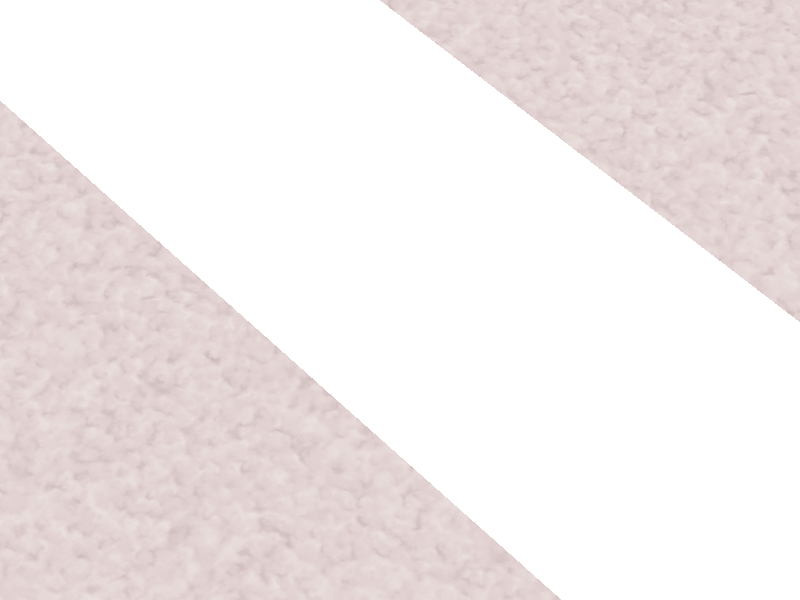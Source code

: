 
#version 3.5

global_settings {
    assumed_gamma 1
}
        
light_source {
    <200, 200, 200>*10000
    rgb 1.3
}
        
camera {
  location    <44.61307144165039, 46.15196990966797, 89.22614288330078>
  direction   y
  sky         z
  up          z
  right       (4/3)*x
  look_at     <0, 0, 0>
  angle       20
}
        
background {
    color rgb <0.60, 0.70, 0.95>
}
        
plane {
  z, -86.92015075683594

  texture {
    pigment {
      bozo
      color_map {
        [ 0.0 color rgb<0.356, 0.321, 0.274> ]
        [ 0.1 color rgb<0.611, 0.500, 0.500> ]
        [ 0.4 color rgb<0.745, 0.623, 0.623> ]
        [ 1.0 color rgb<0.837, 0.782, 0.745> ]
      }
      warp { turbulence 0.6 }
    }
    finish {
      diffuse 0.6
      ambient 0.1
      specular 0.2
      reflection {
        0.2, 0.6
        fresnel on
      }
      conserve_energy
    }
  }
}
        
#declare Mesh_Texture=
  texture{
    pigment{
      uv_mapping
      spiral2 8
      color_map {
        [0.5 color rgb 1 ]
        [0.5 color rgb <0,0,0.2> ]
      }
      scale 0.8
    }
    finish {
      specular 0.3
      roughness 0.01
    }
}
        
#declare Mesh=
mesh2 {
    vertex_vectors {
        1810,
        <-11.126551628112793, 0.23448684811592102, 68.55579376220703>, <-11.126551628112793, 0.7015653252601624, 68.55575561523438>, <-11.096330642700195, 0.22892850637435913, 69.27590942382812>,
		<-11.096330642700195, 0.707127571105957, 69.2758560180664>, <-10.909186363220215, 0.22892822325229645, 72.60295104980469>, <-10.909183502197266, 0.7071272730827332, 72.60289764404297>,
		<-10.747576713562012, 0.2344874143600464, 62.17179489135742>, <-10.747576713562012, 0.7015658617019653, 62.17171859741211>, <-9.534870147705078, 0.23449213802814484, 54.56695556640625>,
		<-9.534870147705078, 0.7015685439109802, 54.56688690185547>, <-8.096587181091309, 0.9994216561317444, -50.98188018798828>, <-7.829501628875732, 0.7015732526779175, 47.10784149169922>,
		<-7.829500675201416, 0.23449480533599854, 47.10791015625>, <-7.747712135314941, 0.9393495321273804, 33.086769104003906>, <-7.679780960083008, 0.8927125334739685, -60.45867156982422>,
		<-7.6732354164123535, -2.2442665100097656, -50.981876373291016>, <-7.330341815948486, -2.25852370262146, 33.086769104003906>, <-7.281583786010742, -2.158242702484131, -60.45866012573242>,
		<-7.24640417098999, 4.158214092254639, -50.98188018798828>, <-6.979999542236328, 0.7671352028846741, -68.08739471435547>, <-6.909539222717285, 4.053529262542725, 33.086769104003906>,
		<-6.880115032196045, 3.8638153076171875, -60.45867156982422>, <-6.800492763519287, 0.7015734910964966, 44.68086242675781>, <-6.7863593101501465, 0.10306555777788162, 70.36399841308594>,
		<-6.771135330200195, 0.04288885369896889, 70.36399841308594>, <-6.769248962402344, 0.8431445956230164, 70.36393737792969>, <-6.767102241516113, 0.7015734910964966, 45.10340118408203>,
		<-6.74910831451416, 0.23449504375457764, 44.559661865234375>, <-6.717930316925049, 0.10306345671415329, 71.3509750366211>, <-6.717930316925049, 0.10306564718484879, 69.37704467773438>,
		<-6.716801166534424, 0.09860381484031677, 71.3509750366211>, <-6.716801166534424, 0.09860803931951523, 69.37704467773438>, <-6.7124505043029785, 0.1030634269118309, 71.37213897705078>,
		<-6.7124505043029785, 0.10306564718484879, 69.35585021972656>, <-6.6856513023376465, 0.8431445360183716, 71.35089111328125>, <-6.6856513023376465, 0.8431446552276611, 69.37696075439453>,
		<-6.651612281799316, 1.0483899116516113, 70.36393737792969>, <-6.621278762817383, -1.9813578128814697, -68.08739471435547>, <-6.6132917404174805, 0.9693939089775085, 71.35089111328125>,
		<-6.6132917404174805, 0.9693940877914429, 69.37696075439453>, <-6.608830451965332, 0.42660343647003174, 68.65030670166016>, <-6.587028980255127, 0.6075547337532043, 68.65001678466797>,
		<-6.573792457580566, -0.19621266424655914, 70.36393737792969>, <-6.564699172973633, 0.2545776069164276, 68.64976501464844>, <-6.5520501136779785, 0.8431444764137268, 71.77352905273438>,
		<-6.5520501136779785, 0.8431447148323059, 68.95433044433594>, <-6.545897483825684, -0.10846846550703049, 71.3509750366211>, <-6.545897483825684, -0.10846833139657974, 69.37704467773438>,
		<-6.50555944442749, 0.7473010420799255, 68.64883422851562>, <-6.478653907775879, 0.10306338965892792, 71.98847198486328>, <-6.478653907775879, 0.10306571424007416, 68.73950958251953>,
		<-6.467259883880615, 0.13890765607357025, 68.64835357666016>, <-6.410518646240234, 1.1773289442062378, 70.36393737792969>, <-6.407040119171143, -2.057189702987671, 45.103389739990234>,
		<-6.40449857711792, 1.0810538530349731, 71.35089111328125>, <-6.40449857711792, 1.0810540914535522, 69.37696075439453>, <-6.389623165130615, 0.8431444764137268, 72.00442504882812>,
		<-6.389623165130615, 0.8431447148323059, 68.72341918945312>, <-6.387433052062988, 0.8081023693084717, 68.64714050292969>, <-6.365589618682861, 0.45875075459480286, 68.3900146484375>,
		<-6.35746431350708, 0.10306338965892792, 72.07344818115234>, <-6.35746431350708, 0.10306571424007416, 68.654541015625>, <-6.34379768371582, 0.11025159806013107, 68.64659881591797>,
		<-6.343349933624268, 0.10306338965892792, 72.07611083984375>, <-6.343349933624268, 0.10306571424007416, 68.65187072753906>, <-6.343123912811279, 0.09946231544017792, 72.07344818115234>,
		<-6.343123912811279, 0.0994625985622406, 68.654541015625>, <-6.336385250091553, 0.10306338965892792, 72.07344818115234>, <-6.336385250091553, 0.10306571424007416, 68.654541015625>,
		<-6.326678276062012, -0.16355282068252563, 71.3509750366211>, <-6.326678276062012, -0.16355262696743011, 69.37704467773438>, <-6.320657253265381, -0.2598276734352112, 70.36393737792969>,
		<-6.2650556564331055, 0.7750070095062256, 68.64539337158203>, <-6.259608268737793, 3.4436943531036377, -68.08739471435547>, <-6.243396759033203, 0.8431444764137268, 71.90188598632812>,
		<-6.243396759033203, 0.8431447148323059, 68.82597351074219>, <-6.227768421173096, 0.17463159561157227, 68.64492797851562>, <-6.193055629730225, 0.10306338965892792, 71.86971282958984>,
		<-6.193055629730225, 0.10306568443775177, 68.8582763671875>, <-6.185281276702881, 1.0259695053100586, 71.35089111328125>, <-6.185281276702881, 1.0259697437286377, 69.37696075439453>,
		<-6.170802116394043, 0.6584926843643188, 68.64405059814453>, <-6.15738582611084, 1.1137160062789917, 70.36393737792969>, <-6.149482727050781, 0.3135315775871277, 68.64380645751953>,
		<-6.128769874572754, 0.4900536835193634, 68.64344024658203>, <-6.117885112762451, -0.05189694091677666, 71.3509750366211>, <-6.117885112762451, -0.05189678072929382, 69.37704467773438>,
		<-6.079565525054932, -0.13089275360107422, 70.36399841308594>, <-6.040806770324707, -5.079032897949219, -50.981876373291016>, <-6.0382161140441895, 3.475153923034668, 45.10340118408203>,
		<-6.034388065338135, 0.8431445360183716, 71.35089111328125>, <-6.034388065338135, 0.8431446552276611, 69.37696075439453>, <-6.029068946838379, 0.10306345671415329, 71.3509750366211>,
		<-6.029068946838379, 0.10306564718484879, 69.37704467773438>, <-5.960042953491211, 0.8746103048324585, 70.36393737792969>, <-5.952081203460693, 0.8431445956230164, 70.36393737792969>,
		<-5.9454731941223145, 0.10306555777788162, 70.36399841308594>, <-5.746149063110352, -4.824575901031494, -60.45866012573242>, <-5.720966815948486, -5.053251266479492, 33.086769104003906>,
		<-5.5903544425964355, 0.6651273965835571, -72.43873596191406>, <-5.309066295623779, -1.4900521039962769, -72.43869018554688>, <-5.252120018005371, 6.75120735168457, -50.98188018798828>,
		<-5.238058567047119, -4.383365631103516, -68.08739471435547>, <-5.025470733642578, 2.7638959884643555, -72.43868255615234>, <-5.004325866699219, 6.302736282348633, -60.45867156982422>,
		<-4.996464252471924, -4.5067009925842285, 45.103389739990234>, <-4.943423271179199, 6.609888076782227, 33.086769104003906>, <-4.569781303405762, 5.64082670211792, -68.08739471435547>,
		<-4.314966201782227, 5.7157440185546875, 45.10340118408203>, <-4.224446773529053, -3.373537302017212, -72.43869018554688>, <-3.7004244327545166, 4.4867401123046875, -72.43868255615234>,
		<-3.6794068813323975, 0.5486519932746887, -75.38955688476562>, <-3.6236155033111572, -3.2649872303009033, 55.92660140991211>, <-3.4865379333496094, -0.9290707111358643, -75.38951873779297>,
		<-3.447812557220459, -7.073317527770996, -50.98187255859375>, <-3.4114651679992676, -6.9464850425720215, -41.50510787963867>, <-3.307227611541748, -6.700364589691162, -60.45866012573242>,
		<-3.2920877933502197, 1.9876965284347534, -75.38955688476562>, <-3.164597749710083, -7.019367694854736, 33.086769104003906>, <-3.135829448699951, 4.184783935546875, 55.92660140991211>,
		<-3.0409250259399414, -6.073192119598389, -68.08739471435547>, <-3.025296449661255, 0.23448503017425537, 66.15827941894531>, <-2.9541304111480713, 0.7015634775161743, 66.15821075439453>,
		<-2.89149808883667, -0.8282791972160339, 66.15821075439453>, <-2.755873680114746, -6.229946613311768, 45.103389739990234>, <-2.7428550720214844, -2.2204952239990234, -75.3895034790039>,
		<-2.7401041984558105, 1.5259321928024292, 66.15821075439453>, <-2.5821733474731445, 0.3179749548435211, 68.37635803222656>, <-2.571807384490967, 0.23448686301708221, 68.37613677978516>,
		<-2.5016026496887207, -4.698581695556641, -72.43869018554688>, <-2.483027458190918, 0.7015653252601624, 68.37419128417969>, <-2.4386260509490967, 0.3034607172012329, 69.0693130493164>,
		<-2.427778959274292, 0.2212401032447815, 69.07238006591797>, <-2.426241874694824, 0.2125975340604782, 69.07457733154297>, <-2.4173483848571777, 8.383639335632324, -50.98188781738281>,
		<-2.3835582733154297, 3.1689770221710205, -75.38951110839844>, <-2.3379931449890137, 7.838171482086182, -60.458683013916016>, <-2.3286008834838867, 0.7151435613632202, 69.08401489257812>,
		<-2.3272695541381836, 0.7187039852142334, 69.08592987060547>, <-2.324329137802124, 0.7226285338401794, 69.094970703125>, <-2.3166251182556152, 0.7071276307106018, 69.15013885498047>,
		<-2.312490463256836, -1.8706352710723877, 66.15821075439453>, <-2.167778253555298, 7.024048805236816, -68.08739471435547>, <-2.1486878395080566, 8.219263076782227, 33.086769104003906>,
		<-2.0327541828155518, 2.479386568069458, 66.15821075439453>, <-2.0199036598205566, -4.520827770233154, 55.92660140991211>, <-1.9885578155517578, 0.22892414033412933, 72.60295104980469>,
		<-1.9885578155517578, 0.7071252465248108, 72.60289764404297>, <-1.9295876026153564, 0.2289242446422577, 71.51265716552734>, <-1.906223177909851, 0.7071253657341003, 71.08061981201172>,
		<-1.8654541969299316, 7.126322269439697, 45.10340118408203>, <-1.816939115524292, 5.5713629722595215, -72.43868255615234>, <-1.561574935913086, -3.129025459289551, -75.3895034790039>,
		<-1.3927825689315796, -2.603943347930908, 66.15821075439453>, <-1.3825831413269043, 5.212765693664551, 55.92660140991211>, <-1.1320654153823853, -15.620309829711914, -37.368621826171875>,
		<-1.1320654153823853, -15.620309829711914, -37.35029220581055>, <-1.1182870864868164, -15.495875358581543, -37.368621826171875>, <-1.1182870864868164, -15.495875358581543, -37.35029220581055>,
		<-1.1138737201690674, 0.5149545669555664, -76.92015075683594>, <-1.1127712726593018, -15.728246688842773, -37.368621826171875>, <-1.1127712726593018, -15.728246688842773, -37.35029220581055>,
		<-1.1049385070800781, -15.021267890930176, 28.385372161865234>, <-1.1049385070800781, -15.021267890930176, 28.40329933166504>, <-1.0921286344528198, 3.9126551151275635, -75.38951110839844>,
		<-1.0914745330810547, -14.899670600891113, 28.385372161865234>, <-1.0914745330810547, -14.899670600891113, 28.40329933166504>, <-1.0860844850540161, -15.126744270324707, 28.385372161865234>,
		<-1.0860844850540161, -15.126744270324707, 28.40329933166504>, <-1.0727187395095825, -15.366517066955566, -37.368621826171875>, <-1.0727187395095825, -15.366517066955566, -37.35029220581055>,
		<-1.0623143911361694, -15.804672241210938, -37.368621826171875>, <-1.0623143911361694, -15.804672241210938, -37.35029220581055>, <-1.058292269706726, 0.0890972837805748, -76.92011260986328>,
		<-1.0469449758529663, -14.773259162902832, 28.385372161865234>, <-1.0469449758529663, -14.773259162902832, 28.40329933166504>, <-1.0367778539657593, -15.20142936706543, 28.385372161865234>,
		<-1.0367778539657593, -15.20142936706543, 28.40329933166504>, <-1.027285099029541, 3.0796377658843994, 66.15821075439453>, <-1.0211611986160278, -14.457710266113281, -42.60515594482422>,
		<-1.0211611986160278, -13.399887084960938, -42.60515594482422>, <-1.0211611986160278, -12.19416332244873, -42.60515594482422>, <-1.0211611986160278, -11.968896865844727, -42.60515594482422>,
		<-1.0148675441741943, -12.045047760009766, -48.42658233642578>, <-1.0148669481277466, -13.641849517822266, -48.42658233642578>, <-1.0148603916168213, -13.399887084960938, -42.910888671875>,
		<-1.0148545503616333, -12.142044067382812, -42.91117477416992>, <-1.0145387649536133, -13.641849517822266, -49.56208038330078>, <-1.0145387649536133, -12.045044898986816, -49.56208038330078>,
		<-1.0144575834274292, -12.045047760009766, -49.843849182128906>, <-1.0144575834274292, -12.045047760009766, -49.843849182128906>, <-1.01445734500885, -13.641849517822266, -49.843849182128906>,
		<-1.0142470598220825, -12.242386817932129, -42.322025299072266>, <-1.0141289234161377, -13.641849517822266, -50.97935104370117>, <-1.0141289234161377, -12.045047760009766, -50.97935104370117>,
		<-1.0136829614639282, -14.183808326721191, -54.16252517700195>, <-1.0136829614639282, -12.48560905456543, -54.16252517700195>, <-1.0111984014511108, -14.473898887634277, -53.81761169433594>,
		<-1.0111984014511108, -12.01803970336914, -53.81761169433594>, <-1.0076818466186523, -14.539212226867676, -44.2558708190918>, <-1.0076818466186523, -11.858318328857422, -44.2558708190918>,
		<-1.0076203346252441, -13.555109977722168, -44.437896728515625>, <-1.0076203346252441, -12.164148330688477, -44.437896728515625>, <-1.006827473640442, -13.55510425567627, -46.796485900878906>,
		<-1.006827473640442, -12.164145469665527, -46.796485900878906>, <-1.0045826435089111, -14.506664276123047, -43.40958023071289>, <-1.0045826435089111, -14.492897987365723, -53.4708137512207>,
		<-1.0045826435089111, -14.365091323852539, -41.92625427246094>, <-1.0045826435089111, -13.399888038635254, -41.92625427246094>, <-1.0045826435089111, -12.364337921142578, -41.92625427246094>,
		<-1.0045826435089111, -12.0599946975708, -41.92625427246094>, <-1.0045826435089111, -11.868648529052734, -53.4708137512207>, <-1.0045826435089111, -11.85411548614502, -43.40958023071289>,
		<-1.0022555589675903, 0.9296647906303406, -76.92015075683594>, <-0.9995653033256531, -13.6490478515625, -51.663978576660156>, <-0.9995653033256531, -12.072349548339844, -51.663978576660156>,
		<-0.9992407560348511, -13.649048805236816, -53.22016525268555>, <-0.9992407560348511, -12.072351455688477, -53.22016525268555>, <-0.9965627789497375, -13.885160446166992, 23.268207550048828>,
		<-0.9965627789497375, -12.85145092010498, 23.268207550048828>, <-0.9965627789497375, -11.673213005065918, 23.268207550048828>, <-0.9965627789497375, -11.453080177307129, 23.268207550048828>,
		<-0.9904123544692993, -11.527497291564941, 17.579479217529297>, <-0.9904121160507202, -13.087903022766113, 17.579479217529297>, <-0.9904055595397949, -12.85145092010498, 22.969438552856445>,
		<-0.9903998970985413, -11.622281074523926, 22.96916961669922>, <-0.9900913238525391, -13.087905883789062, 16.469860076904297>, <-0.9900913238525391, -11.527498245239258, 16.469863891601562>,
		<-0.9900118112564087, -11.52750301361084, 16.194520950317383>, <-0.9900116920471191, -13.087906837463379, 16.19451904296875>, <-0.9898063540458679, -11.7203369140625, 23.544883728027344>,
		<-0.9896908402442932, -13.087906837463379, 15.08489990234375>, <-0.9896908402442932, -11.52750301361084, 15.084897994995117>, <-0.9892548322677612, -13.61750316619873, 11.97428035736084>,
		<-0.9892548322677612, -11.958014488220215, 11.974282264709473>, <-0.9880604147911072, -15.840091705322266, -37.368621826171875>, <-0.9880604147911072, -15.840091705322266, -37.35029220581055>,
		<-0.9868271946907043, -13.900979995727539, 12.311339378356934>, <-0.9868271946907043, -11.501099586486816, 12.311341285705566>, <-0.9833904504776001, -13.964804649353027, 21.65512466430664>,
		<-0.9833904504776001, -11.345022201538086, 21.65512466430664>, <-0.9833305478096008, -13.003135681152344, 21.47723960876465>, <-0.9833305478096008, -11.643879890441895, 21.47723960876465>,
		<-0.982555627822876, -13.003138542175293, 19.172414779663086>, <-0.982555627822876, -11.643881797790527, 19.172414779663086>, <-0.9803622364997864, -13.933000564575195, 22.482112884521484>,
		<-0.9803622364997864, -13.919548988342285, 12.65023422241211>, <-0.9803622364997864, -13.794654846191406, 23.93162727355957>, <-0.9803622364997864, -12.851451873779297, 23.93162727355957>,
		<-0.9803622364997864, -11.839506149291992, 23.93162727355957>, <-0.9803622364997864, -11.542104721069336, 23.93162727355957>, <-0.9803622364997864, -11.355113983154297, 12.650238037109375>,
		<-0.9803622364997864, -11.340914726257324, 22.482112884521484>, <-0.9754590392112732, -13.094940185546875, 14.415878295898438>, <-0.9754590392112732, -11.554181098937988, 14.415876388549805>,
		<-0.9751420021057129, -13.094935417175293, 12.895164489746094>, <-0.9751420021057129, -11.55417537689209, 12.89516830444336>, <-0.9689522385597229, -12.421147346496582, -41.74188995361328>,
		<-0.9642162322998047, -15.236038208007812, 28.385372161865234>, <-0.9642162322998047, -15.236038208007812, 28.40329933166504>, <-0.9455437064170837, -11.895023345947266, 24.11179542541504>,
		<-0.9059336185455322, -10.67145824432373, -52.06863784790039>, <-0.9059336185455322, -10.67145824432373, -51.677391052246094>, <-0.9059336185455322, -10.671452522277832, -52.06863784790039>,
		<-0.9059336185455322, -10.671452522277832, -51.677391052246094>, <-0.9059336185455322, -8.331552505493164, -52.06863784790039>, <-0.9059336185455322, -8.331552505493164, -51.677391052246094>,
		<-0.896912157535553, -15.831206321716309, -37.368621826171875>, <-0.896912157535553, -15.831206321716309, -37.35029220581055>, <-0.8934757709503174, -13.399887084960938, -41.35133743286133>,
		<-0.8934757709503174, -12.632760047912598, -41.35133743286133>, <-0.8839616179466248, -10.10736083984375, 14.401101112365723>, <-0.8839616179466248, -10.107359886169434, 14.018767356872559>,
		<-0.8839616179466248, -10.107357025146484, 14.401100158691406>, <-0.8839616179466248, -10.107356071472168, 14.018766403198242>, <-0.8839616179466248, -7.694094657897949, 14.018767356872559>,
		<-0.8839616179466248, -7.694094657897949, 14.401102066040039>, <-0.875146210193634, -15.227356910705566, 28.385372161865234>, <-0.875146210193634, -15.227356910705566, 28.40329933166504>,
		<-0.8717877268791199, -12.851451873779297, 24.493444442749023>, <-0.8717877268791199, -12.101813316345215, 24.493444442749023>, <-0.8587274551391602, 0.14370432496070862, 76.69599914550781>,
		<-0.8439743518829346, -0.28307536244392395, -76.92011260986328>, <-0.8324567079544067, -0.06875739246606827, 76.69599914550781>, <-0.8059700727462769, 0.3506077527999878, 76.69599914550781>,
		<-0.8008869886398315, -15.77827262878418, -37.368621826171875>, <-0.8008869886398315, -15.77827262878418, -37.35029220581055>, <-0.7813095450401306, -15.175629615783691, 28.385372161865234>,
		<-0.7813095450401306, -15.175629615783691, 28.40329933166504>, <-0.740430474281311, 1.2700971364974976, -76.92015075683594>, <-0.7311574220657349, -0.2544347643852234, 76.69593811035156>,
		<-0.7237693667411804, -14.220365524291992, -40.47319030761719>, <-0.7237693667411804, -12.37900161743164, -40.47319030761719>, <-0.7213725447654724, -6.025796413421631, 70.36393737792969>,
		<-0.712855339050293, -15.689257621765137, -37.368621826171875>, <-0.712855339050293, -15.689257621765137, -37.35029220581055>, <-0.7059498429298401, -13.653236389160156, 25.351579666137695>,
		<-0.7059498429298401, -11.853845596313477, 25.351579666137695>, <-0.6952845454216003, -15.088644027709961, 28.385372161865234>, <-0.6952845454216003, -15.088644027709961, 28.40329933166504>,
		<-0.6890619993209839, 6.732099533081055, 70.36394500732422>, <-0.6822158098220825, 0.5204485058784485, 76.69586944580078>, <-0.6577636003494263, -5.77266263961792, 70.36393737792969>,
		<-0.641001284122467, -15.572436332702637, -37.368621826171875>, <-0.641001284122467, -15.572436332702637, -37.35029220581055>, <-0.625452995300293, 6.985230445861816, 70.36394500732422>,
		<-0.6251016855239868, -6.019773960113525, 69.37696075439453>, <-0.6251007318496704, -6.019773960113525, 71.35089874267578>, <-0.6250684261322021, -14.974485397338867, 28.385372161865234>,
		<-0.6250684261322021, -14.974485397338867, 28.40329933166504>, <-0.6236677169799805, -12.682530403137207, -40.4134521484375>, <-0.6236677169799805, -12.682530403137207, -40.14300537109375>,
		<-0.6236677169799805, -12.682524681091309, -40.4134521484375>, <-0.6236677169799805, -12.682524681091309, -40.14300537109375>, <-0.6236677169799805, -11.859349250793457, -44.05069351196289>,
		<-0.6236677169799805, -11.859349250793457, -43.78023910522461>, <-0.6236677169799805, -11.859346389770508, -44.05069351196289>, <-0.6236677169799805, -11.859346389770508, -43.78023910522461>,
		<-0.6236677169799805, -11.840835571289062, -52.00556564331055>, <-0.6236677169799805, -11.840835571289062, -51.73511505126953>, <-0.6236677169799805, -10.67145824432373, -52.00556564331055>,
		<-0.6236677169799805, -10.67145824432373, -51.73511505126953>, <-0.6236677169799805, -8.331552505493164, -52.00556564331055>, <-0.6236677169799805, -8.331552505493164, -51.73511505126953>,
		<-0.6236677169799805, -7.776466369628906, -52.00556564331055>, <-0.6236677169799805, -7.776466369628906, -51.73511505126953>, <-0.6236677169799805, -7.764797210693359, -40.4134521484375>,
		<-0.6236677169799805, -7.764797210693359, -40.14300537109375>, <-0.6236677169799805, -7.575247764587402, -44.05069351196289>, <-0.6236677169799805, -7.575247764587402, -43.78023910522461>,
		<-0.6081298589706421, -12.147872924804688, 25.58677864074707>, <-0.6081298589706421, -12.147872924804688, 25.85106658935547>, <-0.6081298589706421, -12.147870063781738, 25.58677864074707>,
		<-0.6081298589706421, -12.147870063781738, 25.851064682006836>, <-0.6081298589706421, -11.346029281616211, 21.85561752319336>, <-0.6081298589706421, -11.346029281616211, 21.85561752319336>,
		<-0.6081298589706421, -11.346029281616211, 22.119905471801758>, <-0.6081298589706421, -11.346029281616211, 22.119905471801758>, <-0.6081298589706421, -11.313396453857422, 14.344686508178711>,
		<-0.6081298589706421, -11.313393592834473, 14.080400466918945>, <-0.6081298589706421, -10.107357025146484, 14.344691276550293>, <-0.6081298589706421, -10.107356071472168, 14.080404281616211>,
		<-0.6081298589706421, -7.694094657897949, 14.080403327941895>, <-0.6081298589706421, -7.694094657897949, 14.344690322875977>, <-0.6081298589706421, -7.159595489501953, 22.119905471801758>,
		<-0.6081298589706421, -7.159595012664795, 21.855619430541992>, <-0.6081298589706421, -7.1216020584106445, 14.080400466918945>, <-0.6081298589706421, -7.1216020584106445, 14.344685554504395>,
		<-0.6081298589706421, -7.111633777618408, 25.586780548095703>, <-0.6081298589706421, -7.111633777618408, 25.8510684967041>, <-0.5927906632423401, 6.738114833831787, 71.35089111328125>,
		<-0.5927903056144714, 6.738114833831787, 69.37696075439453>, <-0.5924392938613892, -6.266887664794922, 70.36393737792969>, <-0.57025146484375, -0.38506245613098145, 76.69593811035156>,
		<-0.5700157284736633, -5.800559997558594, 69.37696075439453>, <-0.5700151920318604, -5.800559997558594, 71.35089874267578>, <-0.560127854347229, 6.491003513336182, 70.36394500732422>,
		<-0.5560799837112427, -12.854175567626953, -52.20001220703125>, <-0.5528075695037842, -12.849374771118164, -52.18859100341797>, <-0.5377049446105957, 6.957335948944092, 71.35089111328125>,
		<-0.5377046465873718, 6.957335948944092, 69.37696075439453>, <-0.5152999758720398, -12.772906303405762, -52.20001220703125>, <-0.5134421586990356, -6.228569507598877, 69.37696075439453>,
		<-0.5134413838386536, -6.228569507598877, 71.35089874267578>, <-0.5127366185188293, -12.890377044677734, -52.250755310058594>, <-0.5086444020271301, -12.861244201660156, -52.245670318603516>,
		<-0.5084244012832642, -12.581825256347656, -40.4134521484375>, <-0.5084244012832642, -12.581825256347656, -40.4057731628418>, <-0.5084244012832642, -12.581825256347656, -40.15068817138672>,
		<-0.5084244012832642, -12.581825256347656, -40.14300537109375>, <-0.5084244012832642, -12.581819534301758, -40.4134521484375>, <-0.5084244012832642, -12.581819534301758, -40.4057731628418>,
		<-0.5084244012832642, -12.581819534301758, -40.15068817138672>, <-0.5084244012832642, -12.581819534301758, -40.14300537109375>, <-0.5084244012832642, -12.20600414276123, -40.4057731628418>,
		<-0.5084244012832642, -12.20600414276123, -40.15068817138672>, <-0.5084244012832642, -12.205999374389648, -40.4057731628418>, <-0.5084244012832642, -12.205999374389648, -40.15068817138672>,
		<-0.5084244012832642, -11.771617889404297, -44.05069351196289>, <-0.5084244012832642, -11.771617889404297, -44.04301071166992>, <-0.5084244012832642, -11.771617889404297, -43.787925720214844>,
		<-0.5084244012832642, -11.771617889404297, -43.78023910522461>, <-0.5084244012832642, -11.771615028381348, -44.05069351196289>, <-0.5084244012832642, -11.771615028381348, -44.04301071166992>,
		<-0.5084244012832642, -11.771615028381348, -43.787925720214844>, <-0.5084244012832642, -11.771615028381348, -43.78023910522461>, <-0.5084244012832642, -11.757603645324707, -52.00556564331055>,
		<-0.5084244012832642, -11.757603645324707, -51.99789810180664>, <-0.5084244012832642, -11.757603645324707, -51.7427978515625>, <-0.5084244012832642, -11.757603645324707, -51.73511505126953>,
		<-0.5084244012832642, -11.447000503540039, -51.99789810180664>, <-0.5084244012832642, -11.447000503540039, -51.7427978515625>, <-0.5084244012832642, -11.44422435760498, -44.04301071166992>,
		<-0.5084244012832642, -11.44422435760498, -43.787925720214844>, <-0.5084244012832642, -11.444222450256348, -44.04301071166992>, <-0.5084244012832642, -11.444222450256348, -43.787925720214844>,
		<-0.5084244012832642, -10.67145824432373, -52.00556564331055>, <-0.5084244012832642, -10.67145824432373, -52.00556564331055>, <-0.5084244012832642, -8.331552505493164, -51.98375701904297>,
		<-0.5084244012832642, -7.865501403808594, -40.4134521484375>, <-0.5084244012832642, -7.865501403808594, -40.14300537109375>, <-0.5084244012832642, -7.859694004058838, -52.00556564331055>,
		<-0.5084244012832642, -7.859694004058838, -51.73511505126953>, <-0.5084244012832642, -7.662977695465088, -44.05069351196289>, <-0.5084244012832642, -7.662977695465088, -43.78023910522461>,
		<-0.5063061714172363, 0.6273741722106934, 76.69586944580078>, <-0.5035448670387268, -0.5449024438858032, -76.92011260986328>, <-0.5005146861076355, -13.388595581054688, -52.12238311767578>,
		<-0.49592217803001404, -13.010916709899902, -52.20634841918945>, <-0.4958926737308502, -13.01226806640625, -52.20762252807617>, <-0.4955136179924011, -12.044739723205566, 25.58677864074707>,
		<-0.4955136179924011, -12.044739723205566, 25.594284057617188>, <-0.4955136179924011, -12.044739723205566, 25.84356117248535>, <-0.4955136179924011, -12.044739723205566, 25.85106658935547>,
		<-0.4955136179924011, -12.044736862182617, 25.58677864074707>, <-0.4955136179924011, -12.044736862182617, 25.59428596496582>, <-0.4955136179924011, -12.044736862182617, 25.84356117248535>,
		<-0.4955136179924011, -12.044736862182617, 25.851064682006836>, <-0.4955136179924011, -11.659865379333496, 25.594284057617188>, <-0.4955136179924011, -11.659865379333496, 25.84356117248535>,
		<-0.4955136179924011, -11.659862518310547, 25.59428596496582>, <-0.4955136179924011, -11.659862518310547, 25.84356117248535>, <-0.4955136179924011, -11.260299682617188, 21.85561752319336>,
		<-0.4955136179924011, -11.260299682617188, 21.85561752319336>, <-0.4955136179924011, -11.260299682617188, 21.86312484741211>, <-0.4955136179924011, -11.260299682617188, 21.86312484741211>,
		<-0.4955136179924011, -11.260299682617188, 22.112398147583008>, <-0.4955136179924011, -11.260299682617188, 22.112398147583008>, <-0.4955136179924011, -11.260299682617188, 22.119905471801758>,
		<-0.4955136179924011, -11.260299682617188, 22.119905471801758>, <-0.4955136179924011, -11.227556228637695, 14.337179183959961>, <-0.4955136179924011, -11.227556228637695, 14.344686508178711>,
		<-0.4955136179924011, -11.227555274963379, 14.080400466918945>, <-0.4955136179924011, -11.227555274963379, 14.087903022766113>, <-0.4955136179924011, -10.940366744995117, 21.86312484741211>,
		<-0.4955136179924011, -10.940366744995117, 21.86312484741211>, <-0.4955136179924011, -10.940366744995117, 22.112398147583008>, <-0.4955136179924011, -10.940366744995117, 22.112398147583008>,
		<-0.4955136179924011, -10.907212257385254, 14.087903022766113>, <-0.4955136179924011, -10.907212257385254, 14.337179183959961>, <-0.4955136179924011, -10.107359886169434, 14.080403327941895>,
		<-0.4955136179924011, -10.107359886169434, 14.080403327941895>, <-0.4955136179924011, -7.694094657897949, 14.101717948913574>, <-0.4955136179924011, -7.245323657989502, 22.119905471801758>,
		<-0.4955136179924011, -7.245323181152344, 21.855619430541992>, <-0.4955136179924011, -7.2147650718688965, 25.586780548095703>, <-0.4955136179924011, -7.2147650718688965, 25.8510684967041>,
		<-0.4955136179924011, -7.207444190979004, 14.080400466918945>, <-0.4955136179924011, -7.207444190979004, 14.344685554504395>, <-0.4944079518318176, -12.677886962890625, -52.19747543334961>,
		<-0.49390217661857605, -12.762982368469238, -52.28752899169922>, <-0.49239733815193176, -12.677168846130371, -52.196205139160156>, <-0.4918225109577179, -12.88924503326416, -52.28880310058594>,
		<-0.4916974604129791, -12.802112579345703, -52.23045349121094>, <-0.4902588725090027, -12.806130409240723, -52.279930114746094>, <-0.489033579826355, -12.89323902130127, -52.12263107299805>,
		<-0.4879973828792572, -13.002638816833496, -52.15815353393555>, <-0.4811314046382904, 6.529324054718018, 71.35089111328125>, <-0.481130987405777, 6.529324054718018, 69.37696075439453>,
		<-0.4769136309623718, -12.674802780151367, -52.28246307373047>, <-0.46941429376602173, -13.575691223144531, -52.066043853759766>, <-0.4627944529056549, -12.85754108428955, -52.336997985839844>,
		<-0.45713338255882263, -12.807435035705566, -52.320518493652344>, <-0.4526119530200958, -13.726624488830566, -52.14339828491211>, <-0.4503268003463745, -13.49084186553955, -52.40889358520508>,
		<-0.4435679018497467, -12.581825256347656, -40.4057731628418>, <-0.4435679018497467, -12.581825256347656, -40.15068817138672>, <-0.4435679018497467, -12.581819534301758, -40.4057731628418>,
		<-0.4435679018497467, -12.581819534301758, -40.15068817138672>, <-0.4435679018497467, -11.771617889404297, -44.04301071166992>, <-0.4435679018497467, -11.771617889404297, -43.787925720214844>,
		<-0.4435679018497467, -11.771615028381348, -44.04301071166992>, <-0.4435679018497467, -11.771615028381348, -43.787925720214844>, <-0.4435679018497467, -11.757603645324707, -51.99789810180664>,
		<-0.4435679018497467, -11.757603645324707, -51.7427978515625>, <-0.4408145844936371, -12.967162132263184, -52.310367584228516>, <-0.44004422426223755, -12.692911148071289, -52.0554084777832>,
		<-0.43718913197517395, -12.607067108154297, -52.19367218017578>, <-0.4321354031562805, -12.044739723205566, 25.594284057617188>, <-0.4321354031562805, -12.044739723205566, 25.84356117248535>,
		<-0.4321354031562805, -12.044736862182617, 25.59428596496582>, <-0.4321354031562805, -12.044736862182617, 25.84356117248535>, <-0.4321354031562805, -11.260299682617188, 21.86312484741211>,
		<-0.4321354031562805, -11.260299682617188, 21.86312484741211>, <-0.4321354031562805, -11.260299682617188, 22.112398147583008>, <-0.4321354031562805, -11.260299682617188, 22.112398147583008>,
		<-0.4321354031562805, -11.227556228637695, 14.337179183959961>, <-0.4321354031562805, -11.227555274963379, 14.087903022766113>, <-0.4318176209926605, -12.605600357055664, -52.19240951538086>,
		<-0.4268752634525299, -15.084505081176758, -37.368621826171875>, <-0.4268752634525299, -15.084505081176758, -37.35029220581055>, <-0.4201951026916504, -12.944085121154785, -52.23857879638672>,
		<-0.4186576008796692, -5.575319290161133, 70.36393737792969>, <-0.41582295298576355, -14.497673034667969, 28.385372161865234>, <-0.41582295298576355, -14.497673034667969, 28.40329933166504>,
		<-0.4136197865009308, -13.315776824951172, -51.93042755126953>, <-0.4087032675743103, -12.944509506225586, -52.15167236328125>, <-0.4028349816799164, -5.263459205627441, -72.43869018554688>,
		<-0.40085965394973755, -13.971272468566895, -39.01931381225586>, <-0.40085965394973755, -12.855304718017578, -39.01931381225586>, <-0.39783698320388794, -13.017560005187988, -52.20634841918945>,
		<-0.3904006779193878, -13.409821510314941, 26.77231788635254>, <-0.3904006779193878, -12.319293022155762, 26.77231788635254>, <-0.38904890418052673, -12.131028175354004, 20.317981719970703>,
		<-0.38901618123054504, -13.019392013549805, -52.177181243896484>, <-0.3871920108795166, -6.004899978637695, 68.72342681884766>, <-0.3871920108795166, -5.858675479888916, 68.82598114013672>,
		<-0.3871919810771942, -6.167328834533691, 68.95433044433594>, <-0.3871919810771942, -5.649664402008057, 69.37696075439453>, <-0.38719192147254944, -6.300929069519043, 69.37696075439453>,
		<-0.3871915936470032, -5.56735897064209, 70.36393737792969>, <-0.38719141483306885, -6.384524822235107, 70.36393737792969>, <-0.38719111680984497, -5.649664402008057, 71.35089874267578>,
		<-0.3871910274028778, -6.300929069519043, 71.35089874267578>, <-0.3871910274028778, -6.167328834533691, 71.77352905273438>, <-0.3871910274028778, -6.004899978637695, 72.00443267822266>,
		<-0.3871910274028778, -5.858675479888916, 71.90188598632812>, <-0.3863469064235687, 7.1825737953186035, 70.36394500732422>, <-0.3857763409614563, -12.126228332519531, 20.32939910888672>,
		<-0.38575872778892517, -12.828167915344238, -52.0262336730957>, <-0.38335710763931274, -13.123963356018066, -52.094696044921875>, <-0.3772195279598236, -13.157602310180664, -51.9256591796875>,
		<-0.375241219997406, -12.938712120056152, -52.063026428222656>, <-0.3742351830005646, -0.4407469630241394, 76.69593811035156>, <-0.36946654319763184, -13.203364372253418, -52.529212951660156>,
		<-0.369100958108902, -13.1807279586792, -52.259586334228516>, <-0.3682582378387451, 1.484418272972107, -76.92015075683594>, <-0.3666979670524597, -12.950345993041992, -52.300655364990234>,
		<-0.3662700653076172, -13.164117813110352, -52.01447296142578>, <-0.3650694191455841, -13.312017440795898, -52.50343704223633>, <-0.364370197057724, -6.793583393096924, -68.08739471435547>,
		<-0.3616733253002167, -13.746254920959473, -51.971492767333984>, <-0.36113283038139343, -12.62567138671875, -52.06681823730469>, <-0.3605901896953583, -12.61958122253418, -52.331932067871094>,
		<-0.3565288186073303, -13.115272521972656, -52.21788787841797>, <-0.3562292754650116, -13.182473182678223, -52.16695785522461>, <-0.3521471619606018, -6.002710819244385, 68.64714813232422>,
		<-0.3502122759819031, -13.002334594726562, -52.1112174987793>, <-0.3482688367366791, -12.049760818481445, 20.317981719970703>, <-0.34570541977882385, -12.167232513427734, 20.267248153686523>,
		<-0.34281793236732483, -12.961308479309082, -52.12015914916992>, <-0.34161317348480225, -12.138099670410156, 20.272319793701172>, <-0.33619871735572815, -13.14927864074707, -52.50630569458008>,
		<-0.3361298739910126, -7.500026226043701, -60.45866012573242>, <-0.3334835469722748, -12.665449142456055, 20.39560890197754>, <-0.33063262701034546, 7.12824010848999, 71.35089111328125>,
		<-0.33063217997550964, 7.12824010848999, 69.37696075439453>, <-0.32977432012557983, 6.7545599937438965, 72.07339477539062>, <-0.3297734260559082, 6.7545599937438965, 68.65446472167969>,
		<-0.32889100909233093, -12.287771224975586, 20.31163787841797>, <-0.3288615345954895, -12.2891206741333, 20.310375213623047>, <-0.32810959219932556, -13.171051979064941, -52.31020736694336>,
		<-0.3273767828941345, -11.954742431640625, 20.320520401000977>, <-0.3268708884716034, -12.039837837219238, 20.23046112060547>, <-0.32617050409317017, 6.74782133102417, 72.07339477539062>,
		<-0.32617050409317017, 6.754785537719727, 72.07606506347656>, <-0.32617050409317017, 6.7689032554626465, 72.07339477539062>, <-0.32617050409317017, 6.8900885581970215, 71.9884262084961>,
		<-0.3261704444885254, 6.440505027770996, 71.35089111328125>, <-0.3261704444885254, 6.604494571685791, 71.8696517944336>, <-0.3261704444885254, 7.129365921020508, 71.35089111328125>,
		<-0.3261703848838806, 7.123890399932861, 71.37208557128906>, <-0.3261701166629791, 6.356911659240723, 70.36394500732422>, <-0.3261701166629791, 7.197800159454346, 70.36394500732422>,
		<-0.3261699378490448, 6.440505027770996, 69.37696075439453>, <-0.3261698782444, 7.123890399932861, 69.35578918457031>, <-0.3261698782444, 7.129365921020508, 69.37696075439453>,
		<-0.32616978883743286, 6.604494571685791, 68.85820770263672>, <-0.32616978883743286, 6.8900885581970215, 68.73944091796875>, <-0.3261696696281433, 6.74782133102417, 68.65446472167969>,
		<-0.3261696696281433, 6.754785537719727, 68.65180206298828>, <-0.3261696696281433, 6.7689032554626465, 68.65446472167969>, <-0.3253661096096039, -11.954024314880371, 20.32179069519043>,
		<-0.3247913718223572, -12.166102409362793, 20.22919464111328>, <-0.32466623187065125, -12.078965187072754, 20.28754425048828>, <-0.3232277035713196, -12.082986831665039, 20.238073348999023>,
		<-0.32216933369636536, -12.584970474243164, -52.19240951538086>, <-0.3220024108886719, -12.170093536376953, 20.395360946655273>, <-0.3209662139415741, -12.279495239257812, 20.35984230041504>,
		<-0.31905263662338257, -5.880331039428711, 68.64539337158203>, <-0.318986713886261, 6.755237102508545, 68.64652252197266>, <-0.3165168762207031, -13.153575897216797, -51.8607177734375>,
		<-0.31397610902786255, -13.168717384338379, -52.13066101074219>, <-0.30988234281539917, -11.951658248901367, 20.23553466796875>, <-0.305058091878891, -13.833503723144531, -51.942848205566406>,
		<-0.3050217926502228, 0.6551024913787842, 76.69586944580078>, <-0.30452629923820496, -13.331631660461426, -51.93424987792969>, <-0.3035985231399536, -13.188417434692383, -51.97626876831055>,
		<-0.30238309502601624, -12.852545738220215, 20.451953887939453>, <-0.301582932472229, -13.249838829040527, -51.987728118896484>, <-0.29769444465637207, -13.056575775146484, -52.11188507080078>,
		<-0.2957632839679718, -12.134397506713867, 20.18099021911621>, <-0.29377448558807373, -12.709983825683594, -51.99198532104492>, <-0.2913498282432556, -6.12083625793457, 68.64883422851562>,
		<-0.2903268337249756, 6.878697395324707, 68.64830780029297>, <-0.29010209441185, -12.08428955078125, 20.197481155395508>, <-0.28907275199890137, -12.947976112365723, -52.29874801635742>,
		<-0.2890204191207886, -7.923488140106201, -50.98187255859375>, <-0.28767064213752747, -13.051626205444336, -52.303836822509766>, <-0.28654971718788147, -13.845932960510254, -52.49006652832031>,
		<-0.2863548994064331, -12.988105773925781, -52.3408088684082>, <-0.2855807840824127, -13.003479957580566, 20.374597549438477>, <-0.28329551219940186, -12.767696380615234, 20.10910987854004>,
		<-0.28098946809768677, -10.67145824432373, -51.99789810180664>, <-0.28098946809768677, -10.67145824432373, -51.80619812011719>, <-0.28098946809768677, -10.67145824432373, -51.7427978515625>,
		<-0.280045747756958, -12.959263801574707, -52.133522033691406>, <-0.27735939621925354, -13.152722358703613, -52.5693244934082>, <-0.2756558060646057, -13.160452842712402, -52.30638122558594>,
		<-0.27538615465164185, -12.871688842773438, -52.382667541503906>, <-0.2752639055252075, -2.2293131351470947, 69.06849670410156>, <-0.27506476640701294, -7.790635585784912, -41.50510787963867>,
		<-0.2749141454696655, -13.264792442321777, -52.431800842285156>, <-0.27443546056747437, -13.193857192993164, -52.43849563598633>, <-0.2737833559513092, -12.244016647338867, 20.207630157470703>,
		<-0.27326297760009766, -10.107357025146484, 14.275228500366211>, <-0.27326297760009766, -10.107357025146484, 14.337183952331543>, <-0.27326297760009766, -10.107356071472168, 14.087907791137695>,
		<-0.2730129659175873, -11.969766616821289, 20.46258544921875>, <-0.2723870277404785, -2.916559934616089, 66.15821075439453>, <-0.2712535560131073, -13.339689254760742, -52.482418060302734>,
		<-0.27015793323516846, -11.883923530578613, 20.324325561523438>, <-0.26959291100502014, -2.223773241043091, 69.08863830566406>, <-0.2691188454627991, -2.2317326068878174, 69.0546875>,
		<-0.26626285910606384, -13.157546043395996, -52.1383056640625>, <-0.2647864818572998, -11.882453918457031, 20.325590133666992>, <-0.2635660469532013, -2.2316105365753174, 69.05196380615234>,
		<-0.2546038329601288, 6.639207363128662, 68.6448745727539>, <-0.25449129939079285, -12.993491172790527, -52.07950973510742>, <-0.25359585881233215, -12.632105827331543, -52.07950973510742>,
		<-0.2531639337539673, -12.220938682556152, 20.279415130615234>, <-0.2511732876300812, -2.2057783603668213, 69.15406036376953>, <-0.25117233395576477, -10.711606979370117, 69.27586364746094>,
		<-0.25117233395576477, -1.5641696453094482, 71.86954498291016>, <-0.25117194652557373, -1.6038326025009155, 72.60289764404297>, <-0.25117114186286926, -10.524465560913086, 72.60289764404297>,
		<-0.24796363711357117, -12.943702697753906, -52.2462158203125>, <-0.24777448177337646, -12.929853439331055, -52.069366455078125>, <-0.2465885579586029, -12.592632293701172, 20.587562561035156>,
		<-0.24562153220176697, -6.814373970031738, 45.6209831237793>, <-0.24562077224254608, -7.444764614105225, 47.107845306396484>, <-0.24561765789985657, -9.150134086608887, 54.566890716552734>,
		<-0.2456173300743103, -5.007055759429932, 55.92660140991211>, <-0.24561479687690735, -10.362839698791504, 62.171722412109375>, <-0.24561305344104767, -2.387852668762207, 68.38028717041016>,
		<-0.2456122487783432, -10.741827011108398, 68.55575561523438>, <-0.24466168880462646, -12.940255165100098, -52.2462158203125>, <-0.24167203903198242, -12.22136402130127, 20.366317749023438>,
		<-0.24090267717838287, -13.143482208251953, -52.26436996459961>, <-0.23955239355564117, -13.143451690673828, -52.258636474609375>, <-0.23685190081596375, -13.14339542388916, -52.187007904052734>,
		<-0.2339571863412857, -13.19162654876709, -51.848304748535156>, <-0.23080585896968842, -12.294412612915039, 20.31163787841797>, <-0.2260640561580658, -13.336676597595215, -51.89031982421875>,
		<-0.2234116792678833, -13.829695701599121, -51.94093704223633>, <-0.2222345918416977, -13.14071273803711, -52.534950256347656>, <-0.22198492288589478, -12.296244621276855, 20.34081268310547>,
		<-0.2187274843454361, -12.105023384094238, 20.49176025390625>, <-0.21780356764793396, -12.941354751586914, -52.30529022216797>, <-0.21632599830627441, -12.40081787109375, 20.423303604125977>,
		<-0.2139253467321396, -12.623809814453125, -52.211421966552734>, <-0.21018832921981812, -12.434454917907715, 20.592334747314453>, <-0.2082100212574005, -12.215567588806152, 20.454973220825195>,
		<-0.20732349157333374, 2.483227491378784, 69.11347961425781>, <-0.20253802835941315, -5.786077976226807, 68.64405059814453>, <-0.20243532955646515, -12.480216026306152, 19.98877716064453>,
		<-0.2020697444677353, -12.4575834274292, 20.258405685424805>, <-0.20031186938285828, 2.3999953269958496, 72.60289764404297>, <-0.2003113031387329, 2.261565685272217, 70.04351043701172>,
		<-0.20031030476093292, 11.320624351501465, 72.60289764404297>, <-0.20030951499938965, 11.507770538330078, 69.27586364746094>, <-0.19966667890548706, -12.227200508117676, 20.21733856201172>,
		<-0.1996488720178604, -12.937582969665527, -52.141658782958984>, <-0.19923892617225647, -12.440971374511719, 20.503520965576172>, <-0.198038250207901, -12.588868141174316, 20.014558792114258>,
		<-0.19769924879074097, -13.088841438293457, -52.20260238647461>, <-0.1947495937347412, 2.663038969039917, 68.36933898925781>, <-0.19474901258945465, 3.1922824382781982, 66.15821075439453>,
		<-0.19474881887435913, 11.537992477416992, 68.55573272705078>, <-0.19474729895591736, 11.159010887145996, 62.17171859741211>, <-0.1947464942932129, 5.370611667633057, 55.92660140991211>,
		<-0.19474545121192932, 9.946310043334961, 54.56688690185547>, <-0.19474363327026367, 8.24094295501709, 47.10784149169922>, <-0.19474303722381592, 7.3528523445129395, 45.01323318481445>,
		<-0.19464214146137238, -13.023107528686523, 20.546497344970703>, <-0.1941017210483551, -11.90252685546875, 20.451171875>, <-0.19355908036231995, -11.896435737609863, 20.186067581176758>,
		<-0.18949763476848602, -12.392126083374023, 20.300106048583984>, <-0.18919804692268372, -12.459327697753906, 20.351041793823242>, <-0.1888658106327057, -13.498801231384277, -37.39643096923828>,
		<-0.18799737095832825, -12.914362907409668, -52.12010192871094>, <-0.18784789741039276, -12.766436576843262, -52.361106872558594>, <-0.18732187151908875, -13.10009765625, -52.09278106689453>,
		<-0.18528899550437927, -13.193265914916992, -52.55500793457031>, <-0.18426786363124847, -13.116239547729492, -52.42511749267578>, <-0.1832389086484909, -12.948113441467285, 28.358205795288086>,
		<-0.18318098783493042, -12.279191017150879, 20.406774520874023>, <-0.17930009961128235, -13.746326446533203, -51.9734001159668>, <-0.17760497331619263, -13.112042427062988, -52.195919036865234>,
		<-0.17578677833080292, -12.23816204071045, 20.397836685180664>, <-0.174660786986351, 6.976140022277832, 68.64968872070312>, <-0.17295071482658386, -0.4130186438560486, 76.69593811035156>,
		<-0.17067410051822662, -13.33681869506836, -52.52349090576172>, <-0.16972976922988892, -13.6090669631958, -37.39643096923828>, <-0.16916754841804504, -12.426130294799805, 20.011701583862305>,
		<-0.16637957096099854, -13.500446319580078, -37.220115661621094>, <-0.16519026458263397, -12.907111167907715, -52.20254898071289>, <-0.16453903913497925, -13.055867195129395, 28.358205795288086>,
		<-0.16302929818630219, -13.391823768615723, -37.39643096923828>, <-0.16260460019111633, -13.61402702331543, -37.368621826171875>, <-0.16141818463802338, -13.611742973327637, -37.35029220581055>,
		<-0.16126519441604614, -12.949724197387695, 28.530508041381836>, <-0.1610783338546753, -12.447905540466309, 20.207788467407227>, <-0.15799134969711304, -12.843578338623047, 28.358205795288086>,
		<-0.1575763076543808, -13.060714721679688, 28.385372161865234>, <-0.1564168930053711, -13.058481216430664, 28.40329933166504>, <-0.156190425157547, -12.762368202209473, -52.10741424560547>,
		<-0.15513820946216583, -11.861823081970215, 20.325590133666992>, <-0.15160350501537323, -6.202306270599365, 68.6500244140625>, <-0.14948566257953644, -12.430431365966797, 20.657276153564453>,
		<-0.14869987964630127, -13.602317810058594, -37.220115661621094>, <-0.14694492518901825, -12.445571899414062, 20.387332916259766>, <-0.1439884603023529, -13.049275398254395, 28.530508041381836>,
		<-0.14250962436199188, -13.401613235473633, -37.220115661621094>, <-0.14168761670589447, -13.334158897399902, -51.897003173828125>, <-0.1380269080400467, -13.110359191894531, 20.57514762878418>,
		<-0.1379392296075821, -12.853143692016602, 28.53049659729004>, <-0.13775402307510376, -13.700166702270508, -52.195919036865234>, <-0.1374950110912323, -12.60848617553711, 20.583744049072266>,
		<-0.13709372282028198, -13.699477195739746, -52.20069122314453>, <-0.13656733930110931, -12.46527099609375, 20.541725158691406>, <-0.13455164432525635, -12.526693344116211, 20.530261993408203>,
		<-0.13066327571868896, -12.333428382873535, 20.406112670898438>, <-0.12981626391410828, -12.76382064819336, -52.23679733276367>, <-0.12674328684806824, -11.98684024810791, 20.5260066986084>,
		<-0.1250452995300293, -10.67145824432373, -51.99789810180664>, <-0.1250452995300293, -10.67145824432373, -51.83854675292969>, <-0.12416389584541321, -13.332426071166992, -52.514892578125>,
		<-0.12253395467996597, -3.516340970993042, -75.3895034790039>, <-0.12204158306121826, -12.224832534790039, 20.21925163269043>, <-0.12149201333522797, -13.702512741088867, -52.12525177001953>,
		<-0.12087341398000717, -10.107357025146484, 14.243614196777344>, <-0.12087341398000717, -10.107356071472168, 14.087907791137695>, <-0.12063951045274734, -12.328482627868652, 20.214157104492188>,
		<-0.11951854825019836, -13.122787475585938, 20.027929306030273>, <-0.11932367831468582, -12.264961242675781, 20.17718505859375>, <-0.1157061979174614, 6.560924053192139, 68.64373016357422>,
		<-0.11301447451114655, -12.236117362976074, 20.38446807861328>, <-0.11042486876249313, -13.714428901672363, -52.365909576416016>, <-0.11032828688621521, -12.429574012756348, 19.948665618896484>,
		<-0.10900554060935974, 0.5994139313697815, 76.69586944580078>, <-0.1086246445775032, -12.43730640411377, 20.21160888671875>, <-0.10853340476751328, -13.705832481384277, -37.39643096923828>,
		<-0.10835494101047516, -12.148545265197754, 20.135330200195312>, <-0.10788293927907944, -12.541646957397461, 20.086185455322266>, <-0.10740432143211365, -12.47071361541748, 20.079500198364258>,
		<-0.10595224797725677, -13.703607559204102, -37.368621826171875>, <-0.10473764687776566, -13.15042781829834, 28.358205795288086>, <-0.10424892604351044, -13.70213794708252, -37.35029220581055>,
		<-0.10422234982252121, -12.616541862487793, 20.035572052001953>, <-0.10234315693378448, -13.505127906799316, -37.07064437866211>, <-0.10221530497074127, -13.148252487182617, 28.385372161865234>,
		<-0.1005508229136467, -13.146819114685059, 28.40329933166504>, <-0.09923169761896133, -12.434401512145996, 20.37969207763672>, <-0.09868841618299484, -12.954300880432129, 28.676570892333984>,
		<-0.09726438671350479, -12.214503288269043, 20.82689666748047>, <-0.0961526557803154, -13.304423332214355, -37.39643096923828>, <-0.09399181604385376, -12.209704399108887, 20.838315963745117>,
		<-0.09377259761095047, -13.641794204711914, -52.1911506652832>, <-0.09305327385663986, -13.643804550170898, -52.195919036865234>, <-0.09263905882835388, -12.758170127868652, 28.358205795288086>,
		<-0.0921616479754448, -13.691718101501465, -37.220115661621094>, <-0.08883516490459442, -0.6565216183662415, -76.92011260986328>, <-0.08881170302629471, -13.583097457885742, -37.07064437866211>,
		<-0.08873903751373291, -13.136637687683105, 28.530508041381836>, <-0.08746002614498138, -12.270344734191895, 20.438486099243164>, <-0.08656452596187592, -11.908958435058594, 20.438486099243164>,
		<-0.0854654461145401, -13.030492782592773, 28.676570892333984>, <-0.08407384157180786, -13.429483413696289, -37.07064437866211>, <-0.08093243092298508, -12.220558166503906, 20.271778106689453>,
		<-0.08083567768335342, -12.88038158416748, 28.67656707763672>, <-0.08074329793453217, -12.206706047058105, 20.44862937927246>, <-0.08072376996278763, -13.320866584777832, -37.220115661621094>,
		<-0.07763049006462097, -12.217108726501465, 20.271778106689453>, <-0.07756182551383972, -12.774237632751465, 28.53049659729004>, <-0.07387155294418335, -12.420337677001953, 20.253629684448242>,
		<-0.07252120226621628, -12.420306205749512, 20.25935935974121>, <-0.06982070952653885, -12.420248031616211, 20.33098602294922>, <-0.06832534074783325, -14.374856948852539, -39.67859649658203>,
		<-0.06832534074783325, -14.326022148132324, -39.67964553833008>, <-0.06832528114318848, -14.467580795288086, -39.78022384643555>, <-0.06832515448331833, -14.679743766784668, -40.036224365234375>,
		<-0.06832515448331833, -14.539467811584473, -50.72420883178711>, <-0.06832508742809296, -14.912332534790039, -51.23058319091797>, <-0.06832508742809296, -14.91232967376709, -40.37333679199219>,
		<-0.06832508742809296, -14.679746627807617, -50.893470764160156>, <-0.06832508742809296, -14.54365062713623, -40.707462310791016>, <-0.06832508742809296, -14.500936508178711, -40.47319030761719>,
		<-0.06832496076822281, -15.064340591430664, -51.51171112060547>, <-0.06832496076822281, -15.064338684082031, -40.65447235107422>, <-0.06832490861415863, -15.176928520202637, -51.757896423339844>,
		<-0.06832490861415863, -15.176928520202637, -40.90065383911133>, <-0.06832478195428848, -15.300508499145508, -41.396217346191406>, <-0.06832478195428848, -15.243454933166504, -41.07224655151367>,
		<-0.06832478195428848, -15.243453979492188, -51.929500579833984>, <-0.06832470744848251, -15.300508499145508, -52.25346374511719>, <-0.06832470744848251, -14.628462791442871, -41.92625427246094>,
		<-0.06832458078861237, -15.281645774841309, -52.61311340332031>, <-0.06832458078861237, -15.28164291381836, -41.7558708190918>, <-0.06832458078861237, -15.178949356079102, -42.045684814453125>,
		<-0.06832458078861237, -15.178948402404785, -52.902931213378906>, <-0.06832458078861237, -14.993800163269043, -53.154869079589844>, <-0.06832458078861237, -14.993800163269043, -42.29761505126953>,
		<-0.06832458078861237, -14.7460298538208, -53.39380645751953>, <-0.06832458078861237, -14.7460298538208, -42.536556243896484>, <-0.06832458078861237, -14.644363403320312, -42.0372200012207>,
		<-0.06832458078861237, -14.623130798339844, -42.58300018310547>, <-0.06832458078861237, -14.52362060546875, -53.4708137512207>, <-0.06832458078861237, -14.52323055267334, -53.477996826171875>,
		<-0.06692598015069962, -12.468481063842773, 20.669694900512695>, <-0.0654463842511177, -13.894814491271973, 26.028745651245117>, <-0.0654463842511177, -13.804204940795898, 26.12805938720703>,
		<-0.0654463842511177, -13.756484031677246, 26.127033233642578>, <-0.06544625759124756, -14.102140426635742, 25.778575897216797>, <-0.06544625759124756, -13.983027458190918, 22.090999603271484>,
		<-0.06544620543718338, -14.102140426635742, 21.947269439697266>, <-0.06544620543718338, -14.00046443939209, 21.65512466430664>, <-0.06544620543718338, -13.927408218383789, 25.351579666137695>,
		<-0.06544607877731323, -14.477971076965332, 25.17443084716797>, <-0.06544607877731323, -14.4779691696167, 21.34312629699707>, <-0.06544607877731323, -14.329426765441895, 25.449155807495117>,
		<-0.06544607877731323, -14.329421997070312, 21.617849349975586>, <-0.06544607877731323, -13.969151496887207, 25.122644424438477>, <-0.06544600427150726, -14.587987899780273, 21.10255241394043>,
		<-0.06544600427150726, -14.58798599243164, 24.93385124206543>, <-0.06544587761163712, -14.652997970581055, 20.934864044189453>, <-0.06544587761163712, -14.652997970581055, 24.76616668701172>,
		<-0.06544582545757294, -14.708752632141113, 20.6182861328125>, <-0.06544582545757294, -14.708747863769531, 24.4495849609375>, <-0.06544582545757294, -14.052022933959961, 23.93162727355957>,
		<-0.0654456838965416, -14.690315246582031, 20.266834259033203>, <-0.0654456838965416, -14.690311431884766, 24.0981388092041>, <-0.0654456838965416, -14.58996295928955, 23.81492042541504>,
		<-0.0654456838965416, -14.067560195922852, 23.823192596435547>, <-0.06544562429189682, -14.589960098266602, 19.983617782592773>, <-0.06544562429189682, -14.409031867980957, 19.7374267578125>,
		<-0.06544562429189682, -14.409031867980957, 23.5687313079834>, <-0.06544562429189682, -14.166913032531738, 19.503942489624023>, <-0.06544562429189682, -14.166908264160156, 23.335247039794922>,
		<-0.06544562429189682, -14.046813011169434, 23.28986167907715>, <-0.06544562429189682, -13.988739967346191, 19.436607360839844>, <-0.059032853692770004, -12.613532066345215, 20.627674102783203>,
		<-0.05648425221443176, -12.133234977722168, 20.82689666748047>, <-0.05638042837381363, -13.106549263000488, 20.57706069946289>, <-0.0552034005522728, -12.417564392089844, 19.983051300048828>,
		<-0.05392090603709221, -12.25070571899414, 20.77615737915039>, <-0.05077243596315384, -12.218210220336914, 20.212703704833984>, <-0.050423771142959595, -7.857536315917969, 33.086769104003906>,
		<-0.049828678369522095, -12.221575736999512, 20.781234741210938>, <-0.04689408838748932, -11.900663375854492, 20.306568145751953>, <-0.0455394871532917, -13.651522636413574, -37.07064437866211>,
		<-0.043179646134376526, -13.097359657287598, 28.676570892333984>, <-0.04169896990060806, -12.748922348022461, 20.904518127441406>, <-0.037718579173088074, 2.26562237739563, 70.11847686767578>,
		<-0.03710651025176048, -12.371246337890625, 20.820554733276367>, <-0.03707694634795189, -12.372597694396973, 20.819284439086914>, <-0.0367850586771965, -13.367683410644531, -37.07064437866211>,
		<-0.03559232875704765, -12.038217544555664, 20.82943344116211>, <-0.03508630767464638, -12.123311996459961, 20.739376068115234>, <-0.03462472930550575, -12.819986343383789, 28.67656707763672>,
		<-0.034099698066711426, -5.744049072265625, 68.64344787597656>, <-0.033581532537937164, -12.037498474121094, 20.83070182800293>, <-0.03300665691494942, -12.249576568603516, 20.73810386657715>,
		<-0.0328817255795002, -12.16243839263916, 20.79645347595215>, <-0.03261774778366089, -12.214438438415527, 20.376331329345703>, <-0.03144313767552376, -12.166459083557129, 20.746986389160156>,
		<-0.030668053776025772, -12.365694999694824, 20.315385818481445>, <-0.0302178543061018, -12.253567695617676, 20.90427017211914>, <-0.02918159030377865, -12.362966537475586, 20.868755340576172>,
		<-0.02864791266620159, -6.8560099601745605, 45.71918487548828>, <-0.02717689983546734, -14.174077033996582, -37.368621826171875>, <-0.02717689983546734, -14.174077033996582, -37.35029220581055>,
		<-0.026378991082310677, -6.9645891189575195, 45.103389739990234>, <-0.025235723704099655, -13.60799789428711, 28.385372161865234>, <-0.025235723704099655, -13.60799789428711, 28.40329933166504>,
		<-0.0209660567343235, -12.191218376159668, 20.39789581298828>, <-0.020816706120967865, -12.043290138244629, 20.156892776489258>, <-0.020290663465857506, -12.376953125, 20.425212860107422>,
		<-0.0182578656822443, -12.470120429992676, 19.962995529174805>, <-0.018097905442118645, -12.035133361816406, 20.744447708129883>, <-0.017236672341823578, -12.393095016479492, 20.09287452697754>,
		<-0.014594227075576782, -13.774370193481445, -37.39643096923828>, <-0.013140125200152397, -13.771323204040527, -37.368621826171875>, <-0.012939726002514362, -13.217402458190918, 28.358205795288086>,
		<-0.012269037775695324, -13.023181915283203, 20.54458999633789>, <-0.01218072697520256, -13.769311904907227, -37.35029220581055>, <-0.0115187494084239, -13.214424133300781, 28.385372161865234>,
		<-0.010598515160381794, -12.936020851135254, 20.96086883544922>, <-0.010581412352621555, -13.212458610534668, 28.40329933166504>, <-0.010573719628155231, -12.388898849487305, 20.322071075439453>,
		<-0.006505719386041164, -13.512136459350586, -36.970760345458984>, <-0.005373133812099695, -13.755038261413574, -37.220115661621094>, <-0.005035723093897104, -12.961149215698242, 28.774166107177734>,
		<-0.003978668712079525, -12.21787166595459, 20.689908981323242>, <-0.003928950056433678, -13.198513984680176, 28.530508041381836>, <-0.0036428477615118027, -12.61367130279541, 19.9945068359375>,
		<-0.0027972557581961155, -5.980865478515625, 68.3900146484375>, <-0.002636021003127098, 7.020266532897949, 68.65031433105469>, <0.0008171125664375722, -13.55433464050293, -36.970760345458984>,
		<0.00158215151168406, -13.249902725219727, -37.39643096923828>, <0.0016822874313220382, -12.167764663696289, 20.70639419555664>, <0.0018408519681543112, -12.183964729309082, 20.31545066833496>,
		<0.0021203425712883472, -13.002384185791016, 28.774166107177734>, <0.0028679610695689917, -12.704894065856934, 28.358205795288086>, <0.0029588781762868166, -0.3060929775238037, 76.69593811035156>,
		<0.0033409842289984226, 2.5130064487457275, 69.1081314086914>, <0.003381420159712434, -13.471199989318848, -36.970760345458984>, <0.0034133365843445063, -13.255437850952148, -37.35029220581055>,
		<0.0035807385575026274, -13.255054473876953, -37.35232162475586>, <0.0036733723245561123, -13.255290985107422, -37.35029220581055>, <0.004496712237596512, -13.252955436706543, -37.368621826171875>,
		<0.004626285284757614, -12.921143531799316, 28.774166107177734>, <0.00465724803507328, -12.710301399230957, 28.40329933166504>, <0.004821025766432285, -12.70992660522461, 28.401296615600586>,
		<0.004911497700959444, -12.710158348083496, 28.40329933166504>, <0.005716082639992237, -12.707877159118652, 28.385372161865234>, <0.006203728262335062, -13.086955070495605, 20.883514404296875>,
		<0.008488990366458893, -12.851170539855957, 20.618019104003906>, <0.009571731090545654, -13.27049446105957, -37.220115661621094>, <0.010675388388335705, -12.725015640258789, 28.53049659729004>,
		<0.01084069162607193, -12.039223670959473, 20.410579681396484>, <0.01800120808184147, -12.327489852905273, 20.71654510498047>, <0.01877146027982235, -12.053240776062012, 20.971494674682617>,
		<0.020885378122329712, -13.69998550415039, -37.07064437866211>, <0.02162644825875759, -11.967395782470703, 20.833236694335938>, <0.021731162443757057, -13.144716262817383, 28.676570892333984>,
		<0.024235643446445465, -13.591364860534668, -36.970760345458984>, <0.024614760652184486, -13.58712387084961, -37.24021911621094>, <0.024614760652184486, -13.408280372619629, -37.24021911621094>,
		<0.025005003437399864, -13.03857135772705, 28.774166107177734>, <0.025343559682369232, -12.611014366149902, 20.620988845825195>, <0.02537522278726101, -13.034427642822266, 28.510854721069336>,
		<0.02537522278726101, -12.859660148620605, 28.510854721069336>, <0.0269981250166893, -11.965928077697754, 20.83450698852539>, <0.028973758220672607, -13.437751770019531, -36.970760345458984>,
		<0.02927708998322487, -12.977020263671875, 20.322071075439453>, <0.029352622106671333, -6.2241058349609375, 68.65031433105469>, <0.029513729736208916, 6.7770280838012695, 68.3900146484375>,
		<0.029635291546583176, -12.888459205627441, 28.774166107177734>, <0.02993747964501381, -12.976330757141113, 20.31730079650879>, <0.03232434019446373, -13.329131126403809, -37.07064437866211>,
		<0.0329093262553215, -12.782315254211426, 28.67656707763672>, <0.033338479697704315, 2.6937437057495117, 68.37000274658203>, <0.03721485286951065, -12.040674209594727, 20.281200408935547>,
		<0.03862070292234421, -12.304413795471191, 20.788331985473633>, <0.04286741837859154, -12.609278678894043, 20.00310516357422>, <0.0451960414648056, -12.676106452941895, 21.096481323242188>,
		<0.04553905129432678, -12.979368209838867, 20.392742156982422>, <0.04629798233509064, -14.374856948852539, -39.67859649658203>, <0.046564120799303055, -13.804204940795898, 26.12805938720703>,
		<0.050112493336200714, -12.304839134216309, 20.87523651123047>, <0.05190057307481766, 0.4687882661819458, 76.69586944580078>, <0.05660620704293251, -12.991284370422363, 20.152084350585938>,
		<0.05760075896978378, 1.5399929285049438, -76.92015075683594>, <0.06013473868370056, -13.064200401306152, 28.774166107177734>, <0.0601847767829895, -13.617593765258789, -36.970760345458984>,
		<0.06081623584032059, 6.540210723876953, 68.64344787597656>, <0.060978807508945465, -12.377887725830078, 20.820554733276367>, <0.06618403643369675, -12.868071556091309, 28.774166107177734>,
		<0.06637515872716904, -13.416889190673828, -36.970760345458984>, <0.06979960948228836, -12.379719734191895, 20.849729537963867>, <0.07305704802274704, -12.188496589660645, 21.000673294067383>,
		<0.07325853407382965, -12.918648719787598, 20.32685089111328>, <0.07397785037755966, -12.920658111572266, 20.322071075439453>, <0.07545866817235947, -12.484293937683105, 20.93221664428711>,
		<0.0815962627530098, -12.517930030822754, 21.10125160217285>, <0.083574578166008, -12.299042701721191, 20.963890075683594>, <0.08934920281171799, -12.563691139221191, 20.497690200805664>,
		<0.08971478044986725, -12.541056632995605, 20.767318725585938>, <0.09211772680282593, -12.310676574707031, 20.72625732421875>, <0.09254555404186249, -12.524445533752441, 21.012439727783203>,
		<0.09374629706144333, -12.672343254089355, 20.523475646972656>, <0.09687980264425278, -13.24659538269043, 28.358205795288086>, <0.0969826728105545, -13.243266105651855, 28.385372161865234>,
		<0.0970505103468895, -13.241069793701172, 28.40329933166504>, <0.09714238345623016, -13.106582641601562, 21.0554141998291>, <0.09753116220235825, -13.225485801696777, 28.530508041381836>,
		<0.09768286347389221, -11.986001014709473, 20.960081100463867>, <0.09778706729412079, -13.804244041442871, -37.39643096923828>, <0.09789241850376129, -13.800836563110352, -37.368621826171875>,
		<0.09796171635389328, -13.798589706420898, -37.35029220581055>, <0.09822537750005722, -11.97990894317627, 20.69498062133789>, <0.09845355898141861, -13.782635688781738, -37.220115661621094>,
		<0.09938574582338333, -13.165358543395996, 28.676570892333984>, <0.10035143792629242, -13.721109390258789, -37.07064437866211>, <0.10141739249229431, -14.528918266296387, -53.47584533691406>,
		<0.10216094553470612, -13.075373649597168, 28.774166107177734>, <0.10228703171014786, -12.475601196289062, 20.809022903442383>, <0.10258635878562927, -12.542802810668945, 20.859954833984375>,
		<0.10319129377603531, -13.62902545928955, -36.970760345458984>, <0.10436482727527618, -13.686938285827637, 26.77231788635254>, <0.10436495393514633, -12.131631851196289, 26.77231788635254>,
		<0.1046656146645546, -13.105637550354004, 28.510854721069336>, <0.1046656146645546, -12.963217735290527, 28.510854721069336>, <0.1046656146645546, -12.820798873901367, 28.510854721069336>,
		<0.10543467104434967, -12.96922779083252, 28.808439254760742>, <0.10544706881046295, -14.254855155944824, -39.01931381225586>, <0.10544706881046295, -12.663265228271484, -39.01931381225586>,
		<0.10575485229492188, -13.659996032714844, -37.24021911621094>, <0.10575485229492188, -13.514252662658691, -37.24021911621094>, <0.10575485229492188, -13.368509292602539, -37.24021911621094>,
		<0.10654150694608688, -13.520404815673828, -36.93569564819336>, <0.10727131366729736, -13.838468551635742, 26.09050178527832>, <0.10739293694496155, -14.075820922851562, 23.268207550048828>,
		<0.10739313066005707, -11.361495971679688, 23.268207550048828>, <0.10758502036333084, -13.617980003356934, 11.97428035736084>, <0.10758502036333084, -11.896378517150879, 11.974282264709473>,
		<0.10784663259983063, -14.07718563079834, 23.30133628845215>, <0.10842126607894897, -14.409919738769531, -39.71702194213867>, <0.10854574292898178, -14.652815818786621, -42.60515594482422>,
		<0.1085459440946579, -11.875174522399902, -42.60515594482422>, <0.10860347002744675, -12.362662315368652, 20.91568374633789>, <0.1087086945772171, -12.863082885742188, 28.774166107177734>,
		<0.10874219983816147, -14.184298515319824, -54.16252517700195>, <0.10874232649803162, -12.422537803649902, -54.16252517700195>, <0.10901005566120148, -14.654213905334473, -42.57124710083008>,
		<0.10989182442426682, -13.411783218383789, -36.970760345458984>, <0.11001236736774445, -13.890034675598145, 12.311339378356934>, <0.11001236736774445, -11.420851707458496, 12.311341285705566>,
		<0.11042124032974243, -11.721498489379883, 25.351579666137695>, <0.11122626811265945, -14.46269702911377, -53.81761169433594>, <0.11122646182775497, -11.935916900634766, -53.81761169433594>,
		<0.11148402094841003, -12.77309799194336, 28.67656707763672>, <0.11164461821317673, -12.243568420410156, -40.47319030761719>, <0.11273175477981567, -13.319697380065918, -37.07064437866211>,
		<0.11333879083395004, -12.712971687316895, 28.53049659729004>, <0.11344923824071884, -11.326417922973633, 21.65512466430664>, <0.11381956934928894, -12.697383880615234, 28.40329933166504>,
		<0.11388766020536423, -12.69518756866455, 28.385372161865234>, <0.11399009078741074, -12.691859245300293, 28.358205795288086>, <0.11419449001550674, -13.994647979736328, 19.438844680786133>,
		<0.11462987959384918, -13.258171081542969, -37.220115661621094>, <0.114743173122406, -14.582813262939453, -44.2558708190918>, <0.11474336683750153, -11.839280128479004, -44.2558708190918>,
		<0.11501280963420868, -13.990394592285156, 22.082111358642578>, <0.11512172222137451, -13.242217063903809, -37.35029220581055>, <0.11519146710634232, -13.239971160888672, -37.368621826171875>,
		<0.115296371281147, -13.236562728881836, -37.39643096923828>, <0.11599770188331604, -12.321639060974121, 20.906747817993164>, <0.11647766828536987, -13.97445011138916, 22.482112884521484>,
		<0.11647766828536987, -13.955537796020508, 12.650236129760742>, <0.11647766828536987, -11.445756912231445, 23.93162727355957>, <0.11647766828536987, -11.343552589416504, 12.65023422241211>,
		<0.11647766828536987, -11.327985763549805, 22.482112884521484>, <0.11692100018262863, -14.545504570007324, -50.73149490356445>, <0.11774477362632751, -14.528739929199219, -53.47591781616211>,
		<0.11784236878156662, -14.549080848693848, -43.40958023071289>, <0.11784236878156662, -11.961400032043457, -41.92625427246094>, <0.11784236878156662, -11.856815338134766, -53.4708137512207>,
		<0.11784236878156662, -11.856815338134766, -53.4708137512207>, <0.11784236878156662, -11.840885162353516, -43.40958023071289>, <0.12261704355478287, -12.509607315063477, 20.520610809326172>,
		<0.12671315670013428, -0.13625217974185944, 76.69599914550781>, <0.1307060718536377, -12.53138256072998, 20.716703414916992>, <0.1366463303565979, -11.94529914855957, 20.83450698852539>,
		<0.13732007145881653, -13.238534927368164, 28.385372161865234>, <0.13833586871623993, -13.236227989196777, 28.40329933166504>, <0.1391707807779312, -13.795994758605957, -37.368621826171875>,
		<0.14021027088165283, -13.793632507324219, -37.35029220581055>, <0.1422988772392273, -12.51390266418457, 21.16619300842285>, <0.1424226015806198, -5.764760494232178, 68.64373779296875>,
		<0.14468537271022797, -13.070384979248047, 28.774166107177734>, <0.1448397934436798, -12.529047012329102, 20.8962459564209>, <0.14670774340629578, -13.623920440673828, -36.970760345458984>,
		<0.15073499083518982, -12.874255180358887, 28.774166107177734>, <0.15289822220802307, -13.423213005065918, -36.970760345458984>, <0.1531996726989746, 0.28310680389404297, 76.69599914550781>,
		<0.15338468551635742, -13.804204940795898, 26.12805938720703>, <0.15375757217407227, -13.193831443786621, 21.084064483642578>, <0.15425463020801544, -14.063904762268066, 23.29631996154785>,
		<0.15428946912288666, -12.691961288452148, 21.0926570892334>, <0.15521718561649323, -12.548745155334473, 21.050636291503906>, <0.15561029314994812, -14.374856948852539, -39.67859649658203>,
		<0.15650036931037903, -14.640624046325684, -42.57638168334961>, <0.1572328805923462, -12.610166549682617, 21.039175033569336>, <0.16112114489078522, -12.416903495788574, 20.915027618408203>,
		<0.1650412380695343, -12.0703125, 21.0349178314209>, <0.16932159662246704, -13.894814491271973, 26.02874755859375>, <0.16932159662246704, -13.804204940795898, 26.12805938720703>,
		<0.16932159662246704, -13.79532241821289, 26.127866744995117>, <0.16932174563407898, -14.102140426635742, 21.947269439697266>, <0.16932174563407898, -14.102140426635742, 25.778575897216797>,
		<0.16932174563407898, -14.005243301391602, 21.65512466430664>, <0.16932174563407898, -13.988237380981445, 22.084712982177734>, <0.16932174563407898, -13.931236267089844, 25.522811889648438>,
		<0.16932184994220734, -14.477971076965332, 25.17443084716797>, <0.16932184994220734, -14.4779691696167, 21.34312629699707>, <0.16932184994220734, -14.329426765441895, 25.449155807495117>,
		<0.16932184994220734, -14.329421997070312, 21.617849349975586>, <0.16932184994220734, -13.977477073669434, 25.351579666137695>, <0.16932199895381927, -14.652997970581055, 20.934864044189453>,
		<0.16932199895381927, -14.652997970581055, 24.76616668701172>, <0.16932199895381927, -14.587987899780273, 21.10255241394043>, <0.16932199895381927, -14.58798599243164, 24.93385124206543>,
		<0.16932210326194763, -14.70875072479248, 20.6182861328125>, <0.16932210326194763, -14.708747863769531, 24.4495849609375>, <0.16932210326194763, -14.690315246582031, 20.266834259033203>,
		<0.16932210326194763, -14.690311431884766, 24.0981388092041>, <0.16932210326194763, -14.088333129882812, 23.93162727355957>, <0.16932210326194763, -14.073851585388184, 24.02423095703125>,
		<0.16932225227355957, -14.58996295928955, 23.81492042541504>, <0.16932225227355957, -14.589960098266602, 19.983617782592773>, <0.16932225227355957, -14.409031867980957, 19.7374267578125>,
		<0.16932225227355957, -14.409031867980957, 23.5687313079834>, <0.16932225227355957, -14.166913032531738, 19.503942489624023>, <0.16932225227355957, -14.166908264160156, 23.335247039794922>,
		<0.16932225227355957, -14.061429977416992, 23.29538345336914>, <0.16932225227355957, -14.060074806213379, 23.305356979370117>, <0.16932225227355957, -13.992501258850098, 19.43802833557129>,
		<0.16974301636219025, -12.308305740356445, 20.72816276550293>, <0.1711450219154358, -12.411957740783691, 20.72307586669922>, <0.17191889882087708, -14.679746627807617, -50.893470764160156>,
		<0.17191889882087708, -14.679743766784668, -40.036224365234375>, <0.17191889882087708, -14.543383598327637, -50.72893142700195>, <0.17191889882087708, -14.467580795288086, -39.78022384643555>,
		<0.17191889882087708, -14.374856948852539, -39.67859649658203>, <0.17191889882087708, -14.365765571594238, -39.67879104614258>, <0.171919047832489, -14.912332534790039, -51.23058319091797>,
		<0.171919047832489, -14.91232967376709, -40.37333679199219>, <0.171919047832489, -14.55217170715332, -40.47319030761719>, <0.171919047832489, -14.504850387573242, -40.29796600341797>,
		<0.17191915214061737, -15.064340591430664, -51.51171112060547>, <0.17191915214061737, -15.064338684082031, -40.65447235107422>, <0.1719193011522293, -15.300508499145508, -52.25346374511719>,
		<0.1719193011522293, -15.300506591796875, -41.396217346191406>, <0.1719193011522293, -15.243454933166504, -41.07224655151367>, <0.1719193011522293, -15.243453979492188, -51.929500579833984>,
		<0.1719193011522293, -15.176928520202637, -51.757896423339844>, <0.1719193011522293, -15.176928520202637, -40.90065383911133>, <0.1719193011522293, -14.665617942810059, -41.92625427246094>,
		<0.1719193011522293, -14.650802612304688, -41.83150100708008>, <0.1719195395708084, -15.281645774841309, -52.61311340332031>, <0.1719195395708084, -15.28164291381836, -41.7558708190918>,
		<0.1719195395708084, -15.178949356079102, -42.045684814453125>, <0.1719195395708084, -15.178948402404785, -52.902931213378906>, <0.1719195395708084, -14.993800163269043, -42.29761505126953>,
		<0.1719195395708084, -14.7460298538208, -53.39380645751953>, <0.1719195395708084, -14.7460298538208, -42.536556243896484>, <0.1719195395708084, -14.638090133666992, -42.57733917236328>,
		<0.1719195395708084, -14.636702537536621, -42.567134857177734>, <0.1719195395708084, -14.527956008911133, -53.4708137512207>, <0.1719195395708084, -14.52682113647461, -53.47664260864258>,
		<0.17191965878009796, -14.993800163269043, -53.154869079589844>, <0.1722659319639206, -13.206262588500977, 20.536846160888672>, <0.17246083915233612, -12.348437309265137, 20.686098098754883>,
		<0.17796064913272858, -13.156140327453613, 28.676570892333984>, <0.17832009494304657, 6.998465061187744, 68.65001678466797>, <0.17876997590065002, -12.319594383239746, 20.89337730407715>,
		<0.1794705092906952, 0.07064715027809143, 76.69599914550781>, <0.1807592213153839, -13.711678504943848, -37.07064437866211>, <0.18123465776443481, -13.049997329711914, 28.774166107177734>,
		<0.1814562976360321, -12.513049125671387, 20.457584381103516>, <0.18315981328487396, -12.520781517028809, 20.72052574157715>, <0.18342964351177216, -12.23201847076416, 20.64423942565918>,
		<0.18390151858329773, -12.625121116638184, 20.595102310180664>, <0.18395622074604034, -13.034427642822266, 28.510854721069336>, <0.18395622074604034, -12.859660148620605, 28.510854721069336>,
		<0.18410955369472504, -13.603056907653809, -36.970760345458984>, <0.1843803972005844, -12.554186820983887, 20.58841323852539>, <0.18586446344852448, -12.899885177612305, 28.774166107177734>,
		<0.18689492344856262, -13.58712387084961, -37.24021911621094>, <0.18689492344856262, -13.408280372619629, -37.24021911621094>, <0.18756236135959625, -12.700016975402832, 20.544483184814453>,
		<0.18884728848934174, -13.449441909790039, -36.970760345458984>, <0.18913811445236206, -12.793740272521973, 28.67656707763672>, <0.19219738245010376, -13.3408203125, -37.07064437866211>,
		<0.19255276024341583, -12.517873764038086, 20.88860511779785>, <0.2001943737268448, -13.21343994140625, 28.530508041381836>, <0.20137731730937958, -6.1799774169921875, 68.64968872070312>,
		<0.20351138710975647, -13.770315170288086, -37.220115661621094>, <0.20432445406913757, -12.353821754455566, 20.947397232055664>, <0.20521999895572662, -11.99243450164795, 20.947397232055664>,
		<0.20624348521232605, -13.017313957214355, 28.774166107177734>, <0.20800180733203888, -13.233560562133789, 28.358205795288086>, <0.20874923467636108, -12.936073303222656, 28.774166107177734>,
		<0.20970164239406586, -13.569610595703125, -36.970760345458984>, <0.21085217595100403, -12.304033279418945, 20.78069305419922>, <0.21104136109352112, -12.290181159973145, 20.95754623413086>,
		<0.21150116622447968, -13.79090404510498, -37.39643096923828>, <0.2122657597064972, -13.48647403717041, -36.970760345458984>, <0.2141539305448532, -12.300583839416504, 20.78069305419922>,
		<0.21479861438274384, -12.739940643310547, 28.53049659729004>, <0.21590536832809448, -12.97730827331543, 28.774166107177734>, <0.21791304647922516, -12.503811836242676, 20.762542724609375>,
		<0.21845638751983643, -13.28576946258545, -37.220115661621094>, <0.21926334500312805, -12.503782272338867, 20.768278121948242>, <0.219588965177536, -13.528671264648438, -36.970760345458984>,
		<0.2214513123035431, -12.725994110107422, 28.40329933166504>, <0.22145690023899078, -6.832800388336182, 45.66443634033203>, <0.22145769000053406, -7.444764614105225, 47.107845306396484>,
		<0.2214607149362564, -9.150134086608887, 54.566890716552734>, <0.22146110236644745, -5.017974376678467, 55.92660140991211>, <0.22146376967430115, -10.362839698791504, 62.171722412109375>,
		<0.22146452963352203, -2.849738597869873, 66.15821075439453>, <0.2214653193950653, -2.3249635696411133, 68.37896728515625>, <0.22146618366241455, -10.741827011108398, 68.55573272705078>,
		<0.22196374833583832, -12.503722190856934, 20.839900970458984>, <0.2223888337612152, -12.724029541015625, 28.385372161865234>, <0.22380980849266052, -12.721050262451172, 28.358205795288086>,
		<0.2248586267232895, -12.55195426940918, 21.178607940673828>, <0.22526410222053528, -13.27149486541748, -37.35029220581055>, <0.2262236326932907, -13.269484519958496, -37.368621826171875>,
		<0.22702687978744507, -2.1412758827209473, 69.15315246582031>, <0.2270270138978958, -10.711606979370117, 69.27586364746094>, <0.22702763974666595, -1.552103042602539, 71.64643859863281>,
		<0.227028027176857, -1.6038326025009155, 72.60289764404297>, <0.22702817618846893, -10.524465560913086, 72.60289764404297>, <0.22767767310142517, -13.266437530517578, -37.39643096923828>,
		<0.22925454378128052, 6.582239627838135, 68.64405059814453>, <0.2327517420053482, -12.697003364562988, 21.1365909576416>, <0.23540396988391876, -13.19002628326416, 21.08597183227539>,
		<0.2361726313829422, -2.16231107711792, 69.05889129638672>, <0.23658105731010437, -12.501038551330566, 20.491960525512695>, <0.24101223051548004, -12.301685333251953, 20.72161865234375>,
		<0.2448905110359192, -11.984139442443848, 20.81548309326172>, <0.24549438059329987, -13.118467330932617, 28.676570892333984>, <0.246454656124115, -2.160294532775879, 69.06153106689453>,
		<0.24762234091758728, -2.159924268722534, 69.06242370605469>, <0.24986831843852997, -13.673124313354492, -37.07064437866211>, <0.25404927134513855, -12.84109878540039, 28.67656707763672>,
		<0.25862255692481995, -13.389286041259766, -37.07064437866211>, <0.25916680693626404, -12.297913551330566, 20.8852481842041>, <0.2611165940761566, -12.449170112609863, 20.824304580688477>,
		<0.270818293094635, -12.27469253540039, 20.90680503845215>, <0.270967960357666, -12.126765251159668, 20.66580581665039>, <0.2714938819408417, -12.46042537689209, 20.934123992919922>,
		<0.27232882380485535, 2.627209186553955, 68.36859130859375>, <0.272329717874527, 11.537992477416992, 68.55575561523438>, <0.27233022451400757, 3.904041051864624, 63.10916519165039>,
		<0.2723313271999359, 11.159010887145996, 62.17171859741211>, <0.2723321318626404, 5.432679653167725, 55.92660140991211>, <0.27233296632766724, 9.946310043334961, 54.56688690185547>,
		<0.27233487367630005, 8.24094295501709, 47.10784149169922>, <0.2723354399204254, 7.4010396003723145, 45.12689208984375>, <0.27352672815322876, -12.553592681884766, 20.471904754638672>,
		<0.2745479345321655, -12.476570129394531, 20.601787567138672>, <0.2778882086277008, 2.3999953269958496, 72.60289764404297>, <0.2778890132904053, 2.250210762023926, 69.83352661132812>,
		<0.27788910269737244, 11.320624351501465, 72.60289764404297>, <0.27788984775543213, 11.507770538330078, 69.27586364746094>, <0.2792627811431885, 2.427333116531372, 69.14094543457031>,
		<0.2795155644416809, -13.106657028198242, 21.05350112915039>, <0.2812108099460602, -12.472370147705078, 20.830989837646484>, <0.2812308967113495, 2.4325907230377197, 69.11827850341797>,
		<0.28132039308547974, -5.843044281005859, 68.64486694335938>, <0.2827136516571045, 2.4319677352905273, 69.11909484863281>, <0.2843429446220398, 2.4305436611175537, 69.12287902832031>,
		<0.28814175724983215, -12.697147369384766, 20.503421783447266>, <0.2884315550327301, -13.16421890258789, 28.530508041381836>, <0.29170528054237366, -13.058073997497559, 28.676570892333984>,
		<0.29362547397613525, -12.267441749572754, 20.824365615844727>, <0.29380685091018677, -13.719943046569824, -37.220115661621094>, <0.2963355779647827, -12.907964706420898, 28.676570892333984>,
		<0.29715704917907715, -13.611323356628418, -37.07064437866211>, <0.2996092736721039, -12.801816940307617, 28.53049659729004>, <0.3018953800201416, -13.457709312438965, -37.07064437866211>,
		<0.30262529850006104, -12.122695922851562, 20.919492721557617>, <0.303508996963501, -13.180282592773438, 28.358205795288086>, <0.30524536967277527, -13.349088668823242, -37.220115661621094>,
		<0.3092361390590668, -13.7363862991333, -37.39643096923828>, <0.30955827236175537, -12.984153747558594, 28.676570892333984>, <0.311420738697052, -12.791630744934082, 28.40329933166504>,
		<0.3130851686000824, -12.79019832611084, 28.385372161865234>, <0.3154265582561493, -13.53567886352539, -37.07064437866211>, <0.3156077563762665, -12.788021087646484, 28.358205795288086>,
		<0.3170434832572937, -6.082536697387695, 68.64830780029297>, <0.3171280026435852, -12.694487571716309, 21.129901885986328>, <0.3173322081565857, -13.338667869567871, -37.35029220581055>,
		<0.31806641817092896, 6.916996955871582, 68.64884185791016>, <0.3190356492996216, -13.337199211120605, -37.368621826171875>, <0.3210616409778595, -13.06049633026123, 20.830989837646484>,
		<0.321617066860199, -13.33497428894043, -37.39643096923828>, <0.3217220902442932, -13.059804916381836, 20.826210021972656>, <0.32899948954582214, -12.124150276184082, 20.790109634399414>,
		<0.3346518576145172, -12.692753791809082, 20.51201629638672>, <0.3356010913848877, -12.829867362976074, 28.40329933166504>, <0.33675533533096313, -12.82762622833252, 28.385372161865234>,
		<0.33702385425567627, -0.6009368896484375, -76.92011260986328>, <0.33732372522354126, -13.062840461730957, 20.901660919189453>, <0.33824238181114197, 5.8526482582092285, -72.43868255615234>,
		<0.34207653999328613, -13.377795219421387, -37.35029220581055>, <0.3432578444480896, -13.375499725341797, -37.368621826171875>, <0.3457031846046448, -5.9590744972229, 68.64652252197266>,
		<0.34576931595802307, 6.6764936447143555, 68.64539337158203>, <0.3483908176422119, -13.074758529663086, 20.660995483398438>, <0.34880852699279785, -13.085312843322754, 28.530508041381836>,
		<0.3528861403465271, -5.972740173339844, 68.65446472167969>, <0.3528861403465271, -5.958626747131348, 68.65180206298828>, <0.3528861403465271, -5.951660633087158, 68.65446472167969>,
		<0.3528864085674286, -6.327725410461426, 69.35578918457031>, <0.3528864085674286, -6.093932628631592, 68.73944091796875>, <0.3528864085674286, -5.808331489562988, 68.85821533203125>,
		<0.3528864085674286, -5.644344806671143, 69.37696075439453>, <0.35288670659065247, -6.333206653594971, 69.37696075439453>, <0.35288670659065247, -5.560748100280762, 70.36393737792969>,
		<0.3528869152069092, -6.40163516998291, 70.36393737792969>, <0.35288721323013306, -5.644344806671143, 71.35089874267578>, <0.3528873026371002, -6.333206653594971, 71.35089874267578>,
		<0.3528873026371002, -6.327725410461426, 71.37208557128906>, <0.3528873026371002, -5.808331489562988, 71.8696517944336>, <0.3528875410556793, -6.093932628631592, 71.9884262084961>,
		<0.3528875410556793, -5.972740173339844, 72.07339477539062>, <0.3528875410556793, -5.958626747131348, 72.07606506347656>, <0.3528875410556793, -5.951660633087158, 72.07339477539062>,
		<0.3548581004142761, -12.889182090759277, 28.53049659729004>, <0.3555925488471985, -13.639193534851074, -37.220115661621094>, <0.356489896774292, -5.958401203155518, 68.65446472167969>,
		<0.35649141669273376, -5.958401203155518, 72.07339477539062>, <0.35734888911247253, -6.3320794105529785, 69.37696075439453>, <0.35734960436820984, -6.3320794105529785, 71.35089874267578>,
		<0.3617829382419586, -13.438488960266113, -37.220115661621094>, <0.3650429844856262, -13.002121925354004, 20.83576011657715>, <0.36576229333877563, -13.004133224487305, 20.830989837646484>,
		<0.3688611090183258, -13.094873428344727, 28.358205795288086>, <0.3721347749233246, -12.988730430603027, 28.530508041381836>, <0.3754085898399353, -12.882584571838379, 28.358205795288086>,
		<0.37611261010169983, -13.648983001708984, -37.39643096923828>, <0.37886378169059753, 6.798867225646973, 68.64714813232422>, <0.37946268916130066, -13.540362358093262, -37.220115661621094>,
		<0.3828127682209015, -13.431739807128906, -37.39643096923828>, <0.38559216260910034, 4.105521202087402, -75.38951110839844>, <0.39410898089408875, -12.990337371826172, 28.358205795288086>,
		<0.39729514718055725, -7.694094657897949, 14.121827125549316>, <0.39729514718055725, -7.694094657897949, 14.29236888885498>, <0.40194934606552124, -13.54200553894043, -37.39643096923828>,
		<0.4052101671695709, -8.331552505493164, -51.96318054199219>, <0.4052101671695709, -8.331552505493164, -51.78865432739258>, <0.4130636155605316, -6.386410713195801, 70.36393737792969>,
		<0.4139079451560974, 6.445825099945068, 71.35089111328125>, <0.4139079451560974, 6.654832363128662, 71.90188598632812>, <0.4139079451560974, 6.801060676574707, 72.00442504882812>,
		<0.4139079451560974, 6.9634857177734375, 71.77352905273438>, <0.4139079451560974, 7.097087860107422, 71.35089111328125>, <0.4139081835746765, 6.363519191741943, 70.36394500732422>,
		<0.4139081835746765, 7.180683612823486, 70.36394500732422>, <0.413908451795578, 7.097087860107422, 69.37696075439453>, <0.41390857100486755, 6.445825099945068, 69.37696075439453>,
		<0.41390857100486755, 6.654832363128662, 68.82597351074219>, <0.41390857100486755, 6.801060676574707, 68.72342681884766>, <0.41390857100486755, 6.9634857177734375, 68.95433044433594>,
		<0.44537416100502014, 6.3714799880981445, 70.36394500732422>, <0.4723104238510132, 1.4283777475357056, -76.92015075683594>, <0.475050151348114, -12.55912971496582, 28.385372161865234>,
		<0.475050151348114, -12.55912971496582, 28.40329933166504>, <0.48477867245674133, -13.100739479064941, -37.368621826171875>, <0.48477867245674133, -13.100739479064941, -37.35029220581055>,
		<0.5078473091125488, -5.733163356781006, 69.37696075439453>, <0.5078481435775757, -5.733163356781006, 71.35089874267578>, <0.532518744468689, -7.245323657989502, 22.112401962280273>,
		<0.532518744468689, -7.245323181152344, 21.863126754760742>, <0.532518744468689, -7.2147650718688965, 25.59428596496582>, <0.532518744468689, -7.2147650718688965, 25.843563079833984>,
		<0.532518744468689, -7.207444190979004, 14.087905883789062>, <0.532518744468689, -7.207444190979004, 14.33718204498291>, <0.5401583313941956, 7.024730205535889, 71.35089111328125>,
		<0.5401586890220642, 7.024730205535889, 69.37696075439453>, <0.5435880422592163, -7.865501403808594, -40.4057731628418>, <0.5435880422592163, -7.865501403808594, -40.15068817138672>,
		<0.5435880422592163, -7.859694004058838, -51.99789810180664>, <0.5435880422592163, -7.859694004058838, -51.7427978515625>, <0.5435880422592163, -7.662977695465088, -44.04301071166992>,
		<0.5435880422592163, -7.662977695465088, -43.787925720214844>, <0.5496845245361328, -7.694094657897949, 14.087908744812012>, <0.5496845245361328, -7.694094657897949, 14.104439735412598>,
		<0.5496845245361328, -7.694094657897949, 14.324910163879395>, <0.5496845245361328, -7.694094657897949, 14.327058792114258>, <0.5496845245361328, -7.694094657897949, 14.328500747680664>,
		<0.5496845245361328, -7.694094657897949, 14.33718490600586>, <0.5611544251441956, -8.331552505493164, -51.99789810180664>, <0.5611544251441956, -8.331552505493164, -51.9809684753418>,
		<0.5611544251441956, -8.331552505493164, -51.7553596496582>, <0.5611544251441956, -8.331552505493164, -51.75315856933594>, <0.5611544251441956, -8.331552505493164, -51.751686096191406>,
		<0.5611544251441956, -8.331552505493164, -51.7427978515625>, <0.5644211769104004, -6.161176681518555, 69.37696075439453>, <0.5644218325614929, -6.161176681518555, 71.35089874267578>,
		<0.5807234644889832, 7.382767200469971, -68.08739471435547>, <0.5868445634841919, -5.69484281539917, 70.36393737792969>, <0.5967320203781128, 6.596719264984131, 71.35089111328125>,
		<0.5967323780059814, 6.596719264984131, 69.37696075439453>, <0.5991303324699402, -13.409821510314941, 26.77231788635254>, <0.5991304516792297, -12.319293022155762, 26.77231788635254>,
		<0.6117535829544067, -13.971272468566895, -39.01931381225586>, <0.6117538213729858, -12.855304718017578, -39.01931381225586>, <0.6191561222076416, 7.063050270080566, 70.36394500732422>,
		<0.6195067167282104, -5.941954135894775, 69.37696075439453>, <0.6195074319839478, -5.941954135894775, 71.35089874267578>, <0.623576819896698, 5.479353427886963, 55.92660140991211>,
		<0.6306501030921936, -12.044739723205566, 25.58677864074707>, <0.6306501030921936, -12.044739723205566, 25.85106658935547>, <0.6306501030921936, -12.044736862182617, 25.58677864074707>,
		<0.6306501030921936, -12.044736862182617, 25.851064682006836>, <0.6306501030921936, -11.260299682617188, 21.85561752319336>, <0.6306501030921936, -11.260299682617188, 21.85561752319336>,
		<0.6306501030921936, -11.260299682617188, 22.119905471801758>, <0.6306501030921936, -11.260299682617188, 22.119905471801758>, <0.6306501030921936, -11.227556228637695, 14.344686508178711>,
		<0.6306501030921936, -11.227555274963379, 14.080400466918945>, <0.6306501030921936, -10.107356071472168, 14.080404281616211>, <0.6306501030921936, -10.107356071472168, 14.087699890136719>,
		<0.6306501030921936, -7.694094657897949, 14.080403327941895>, <0.6306501030921936, -7.449370384216309, 25.59428596496582>, <0.6306501030921936, -7.449370384216309, 25.843563079833984>,
		<0.6306501030921936, -7.440341472625732, 22.112401962280273>, <0.6306501030921936, -7.440340995788574, 21.863126754760742>, <0.6306501030921936, -7.402709484100342, 14.087905883789062>,
		<0.6306501030921936, -7.402709484100342, 14.33718204498291>, <0.6306501030921936, -7.245323657989502, 22.112401962280273>, <0.6306501030921936, -7.245323657989502, 22.119905471801758>,
		<0.6306501030921936, -7.245323181152344, 21.855619430541992>, <0.6306501030921936, -7.245323181152344, 21.863126754760742>, <0.6306501030921936, -7.2147650718688965, 25.586780548095703>,
		<0.6306501030921936, -7.2147650718688965, 25.59428596496582>, <0.6306501030921936, -7.2147650718688965, 25.843563079833984>, <0.6306501030921936, -7.2147650718688965, 25.8510684967041>,
		<0.6306501030921936, -7.207444190979004, 14.080400466918945>, <0.6306501030921936, -7.207444190979004, 14.087905883789062>, <0.6306501030921936, -7.207444190979004, 14.33718204498291>,
		<0.6306501030921936, -7.207444190979004, 14.344685554504395>, <0.6440087556838989, -12.581825256347656, -40.4134521484375>, <0.6440087556838989, -12.581825256347656, -40.14300537109375>,
		<0.6440087556838989, -12.581819534301758, -40.4134521484375>, <0.6440087556838989, -12.581819534301758, -40.14300537109375>, <0.6440087556838989, -11.771617889404297, -44.05069351196289>,
		<0.6440087556838989, -11.771617889404297, -43.78023910522461>, <0.6440087556838989, -11.771615028381348, -44.05069351196289>, <0.6440087556838989, -11.771615028381348, -43.78023910522461>,
		<0.6440087556838989, -11.757603645324707, -52.00556564331055>, <0.6440087556838989, -11.757603645324707, -51.73511505126953>, <0.6440087556838989, -10.67145824432373, -52.00556564331055>,
		<0.6440087556838989, -10.67145824432373, -51.99809646606445>, <0.6440087556838989, -8.331552505493164, -52.00556564331055>, <0.6440087556838989, -8.094586372375488, -40.4057731628418>,
		<0.6440087556838989, -8.094586372375488, -40.15068817138672>, <0.6440087556838989, -8.049026489257812, -51.99789810180664>, <0.6440087556838989, -8.049026489257812, -51.7427978515625>,
		<0.6440087556838989, -7.865501403808594, -40.4134521484375>, <0.6440087556838989, -7.865501403808594, -40.4057731628418>, <0.6440087556838989, -7.865501403808594, -40.15068817138672>,
		<0.6440087556838989, -7.865501403808594, -40.14300537109375>, <0.6440087556838989, -7.862548828125, -44.04301071166992>, <0.6440087556838989, -7.862548828125, -43.787925720214844>,
		<0.6440087556838989, -7.859694004058838, -52.00556564331055>, <0.6440087556838989, -7.859694004058838, -51.99789810180664>, <0.6440087556838989, -7.859694004058838, -51.7427978515625>,
		<0.6440087556838989, -7.859694004058838, -51.73511505126953>, <0.6440087556838989, -7.662977695465088, -44.05069351196289>, <0.6440087556838989, -7.662977695465088, -44.04301071166992>,
		<0.6440087556838989, -7.662977695465088, -43.787925720214844>, <0.6440087556838989, -7.662977695465088, -43.78023910522461>, <0.6518175005912781, 6.815938949584961, 71.35089111328125>,
		<0.6518182754516602, 6.815938949584961, 69.37696075439453>, <0.6521698236465454, -6.189069747924805, 70.36393737792969>, <0.6844804883003235, 6.5688252449035645, 70.36394500732422>,
		<0.7091958522796631, -0.3866196572780609, -76.92011260986328>, <0.7129669785499573, 8.236361503601074, -60.458683013916016>, <0.7157787680625916, -5.935934066772461, 70.36393737792969>,
		<0.7291893362998962, -12.147872924804688, 25.58677864074707>, <0.7291893362998962, -12.147872924804688, 25.85106658935547>, <0.7291893362998962, -12.147870063781738, 25.58677864074707>,
		<0.7291893362998962, -12.147870063781738, 25.851064682006836>, <0.7291893362998962, -11.346029281616211, 21.85561752319336>, <0.7291893362998962, -11.346029281616211, 21.85561752319336>,
		<0.7291893362998962, -11.346029281616211, 22.119905471801758>, <0.7291893362998962, -11.346029281616211, 22.119905471801758>, <0.7291893362998962, -11.313396453857422, 14.344686508178711>,
		<0.7291893362998962, -11.313393592834473, 14.080400466918945>, <0.7291893362998962, -10.107357025146484, 14.344691276550293>, <0.7291893362998962, -10.107356071472168, 14.080404281616211>,
		<0.7291893362998962, -7.694094657897949, 14.080403327941895>, <0.7291893362998962, -7.694094657897949, 14.344690322875977>, <0.7291893362998962, -7.159595489501953, 22.119905471801758>,
		<0.7291893362998962, -7.159595012664795, 21.855619430541992>, <0.7291893362998962, -7.1216020584106445, 14.080400466918945>, <0.7291893362998962, -7.1216020584106445, 14.344685554504395>,
		<0.7291893362998962, -7.111633777618408, 25.586780548095703>, <0.7291893362998962, -7.111633777618408, 25.8510684967041>, <0.7376421093940735, -11.031790733337402, 28.385360717773438>,
		<0.7376421093940735, -11.031790733337402, 28.403289794921875>, <0.7448464035987854, -12.682530403137207, -40.4134521484375>, <0.7448464035987854, -12.682530403137207, -40.14300537109375>,
		<0.7448464035987854, -12.682524681091309, -40.4134521484375>, <0.7448464035987854, -12.682524681091309, -40.14300537109375>, <0.7448464035987854, -11.859349250793457, -44.05069351196289>,
		<0.7448464035987854, -11.859349250793457, -43.78023910522461>, <0.7448464035987854, -11.859346389770508, -44.05069351196289>, <0.7448464035987854, -11.859346389770508, -43.78023910522461>,
		<0.7448464035987854, -11.840835571289062, -52.00556564331055>, <0.7448464035987854, -11.840835571289062, -51.73511505126953>, <0.7448464035987854, -10.67145824432373, -52.00556564331055>,
		<0.7448464035987854, -10.67145824432373, -51.73511505126953>, <0.7448464035987854, -8.331552505493164, -52.00556564331055>, <0.7448464035987854, -8.331552505493164, -51.73511505126953>,
		<0.7448464035987854, -7.776466369628906, -52.00556564331055>, <0.7448464035987854, -7.776466369628906, -51.73511505126953>, <0.7448464035987854, -7.764797210693359, -40.4134521484375>,
		<0.7448464035987854, -7.764797210693359, -40.14300537109375>, <0.7448464035987854, -7.575247764587402, -44.05069351196289>, <0.7448464035987854, -7.575247764587402, -43.78023910522461>,
		<0.7480891942977905, 6.821955680847168, 70.36394500732422>, <0.7534958720207214, -11.537775993347168, -37.368621826171875>, <0.7534958720207214, -11.537775993347168, -37.35029220581055>,
		<0.8078581094741821, -10.917634010314941, 28.385360717773438>, <0.8078581094741821, -10.917634010314941, 28.403289794921875>, <0.8127400279045105, 1.1665467023849487, -76.92015075683594>,
		<0.8253492712974548, -11.420954704284668, -37.368621826171875>, <0.8253492712974548, -11.420954704284668, -37.35029220581055>, <0.8263471126556396, 8.806990623474121, -50.98188781738281>,
		<0.8781216740608215, -2.760887384414673, 66.15821075439453>, <0.8938835263252258, -10.830648422241211, 28.385360717773438>, <0.8938835263252258, -10.830648422241211, 28.403289794921875>,
		<0.9133814573287964, -11.331937789916992, -37.368621826171875>, <0.9133814573287964, -11.331937789916992, -37.35029220581055>, <0.9206502437591553, -11.695697784423828, 28.385372161865234>,
		<0.9206502437591553, -11.695697784423828, 28.40329933166504>, <0.9267924427986145, -13.653236389160156, 25.351579666137695>, <0.926792562007904, -11.853845596313477, 25.351579666137695>,
		<0.9374063611030579, 7.492133617401123, 45.10340118408203>, <0.9407729506492615, -12.217166900634766, -37.368621826171875>, <0.9407729506492615, -12.217166900634766, -37.35029220581055>,
		<0.9470585584640503, -14.220365524291992, -40.47319030761719>, <0.9470588564872742, -12.379002571105957, -40.47319030761719>, <0.9636859893798828, -10.10736083984375, 14.401101112365723>,
		<0.9636859893798828, -10.107359886169434, 14.018767356872559>, <0.9636859893798828, -10.107357025146484, 14.401100158691406>, <0.9636859893798828, -10.107356071472168, 14.018766403198242>,
		<0.9636859893798828, -7.694094657897949, 14.018767356872559>, <0.9636859893798828, -7.694094657897949, 14.401102066040039>, <0.9710210561752319, -0.04619144648313522, -76.92011260986328>,
		<0.98481285572052, -10.67145824432373, -52.06863784790039>, <0.98481285572052, -10.67145824432373, -51.677391052246094>, <0.98481285572052, -10.671452522277832, -52.06863784790039>,
		<0.98481285572052, -10.671452522277832, -51.677391052246094>, <0.98481285572052, -8.331552505493164, -52.06863784790039>, <0.98481285572052, -8.331552505493164, -51.677391052246094>,
		<0.9877200126647949, -10.77892017364502, 28.385360717773438>, <0.9877200126647949, -10.77892017364502, 28.403289794921875>, <1.0094070434570312, -11.279006004333496, -37.368621826171875>,
		<1.0094070434570312, -11.279006004333496, -37.35029220581055>, <1.0270582437515259, 0.7943780422210693, -76.92015075683594>, <1.0491902828216553, 8.63663101196289, 33.086769104003906>,
		<1.0767900943756104, -10.770237922668457, 28.385360717773438>, <1.0767900943756104, -10.770237922668457, 28.403289794921875>, <1.082639455795288, 0.36851876974105835, -76.92011260986328>,
		<1.0999506711959839, -12.851451873779297, 24.493444442749023>, <1.099950909614563, -12.101813316345215, 24.493444442749023>, <1.1005549430847168, -11.270118713378906, -37.368621826171875>,
		<1.1005549430847168, -11.270118713378906, -37.35029220581055>, <1.1242560148239136, -13.399887084960938, -41.35133743286133>, <1.1242562532424927, -12.632760047912598, -41.35133743286133>,
		<1.1493514776229858, -10.804847717285156, 28.385360717773438>, <1.1493514776229858, -10.804847717285156, 28.403289794921875>, <1.1595189571380615, -11.233017921447754, 28.385360717773438>,
		<1.1595189571380615, -11.233017921447754, 28.403289794921875>, <1.1748085021972656, -11.305538177490234, -37.368621826171875>, <1.1748085021972656, -11.305538177490234, -37.35029220581055>,
		<1.1769620180130005, -11.895023345947266, 24.11179542541504>, <1.1852130889892578, -11.743693351745605, -37.368621826171875>, <1.1852130889892578, -11.743693351745605, -37.35029220581055>,
		<1.1986578702926636, -10.879532814025879, 28.385360717773438>, <1.1986578702926636, -10.879532814025879, 28.403289794921875>, <1.203064203262329, -12.421147346496582, -41.74188995361328>,
		<1.2040479183197021, -11.106607437133789, 28.385360717773438>, <1.2040479183197021, -11.106607437133789, 28.403289794921875>, <1.2044246196746826, -13.61750316619873, 11.97428035736084>,
		<1.2044247388839722, -11.958014488220215, 11.974282264709473>, <1.2068521976470947, -13.900979995727539, 12.311339378356934>, <1.2068525552749634, -11.50110149383545, 12.311341285705566>,
		<1.2072958946228027, -13.094940185546875, 14.415878295898438>, <1.2072958946228027, -11.554181098937988, 14.415878295898438>, <1.2076129913330078, -13.094935417175293, 12.895164489746094>,
		<1.207613229751587, -11.55417537689209, 12.89516830444336>, <1.210288643836975, -13.96480655670166, 21.65512466430664>, <1.2102893590927124, -11.345024108886719, 21.65512466430664>,
		<1.2103489637374878, -13.003135681152344, 21.47723960876465>, <1.2103489637374878, -11.643879890441895, 21.47723960876465>, <1.2111244201660156, -13.003138542175293, 19.172414779663086>,
		<1.2111245393753052, -11.643881797790527, 19.172414779663086>, <1.2113486528396606, -13.885161399841309, 23.268207550048828>, <1.2113490104675293, -11.453082084655762, 23.268207550048828>,
		<1.212097406387329, -12.85145092010498, 22.969438552856445>, <1.2120980024337769, -11.622281074523926, 22.96916961669922>, <1.212170124053955, -11.7203369140625, 23.544883728027344>,
		<1.2133171558380127, -13.933002471923828, 22.482112884521484>, <1.2133171558380127, -13.919548988342285, 12.65023422241211>, <1.2133171558380127, -13.794654846191406, 23.93162727355957>,
		<1.2133171558380127, -12.851451873779297, 23.93162727355957>, <1.2133177518844604, -11.839506149291992, 23.93162727355957>, <1.2133177518844604, -11.542104721069336, 23.93162727355957>,
		<1.2133177518844604, -11.355113983154297, 12.650238037109375>, <1.2133177518844604, -11.340914726257324, 22.482112884521484>, <1.2175123691558838, -10.985008239746094, 28.385360717773438>,
		<1.2175123691558838, -10.985008239746094, 28.403289794921875>, <1.2201695442199707, -13.087903022766113, 17.579479217529297>, <1.2201699018478394, -11.527497291564941, 17.579479217529297>,
		<1.2204906940460205, -13.087905883789062, 16.469860076904297>, <1.2204910516738892, -11.527498245239258, 16.469863891601562>, <1.22057044506073, -13.087906837463379, 16.19451904296875>,
		<1.22057044506073, -11.52750301361084, 16.194520950317383>, <1.2208912372589111, -13.087906837463379, 15.08489990234375>, <1.2208912372589111, -11.52750301361084, 15.084897994995117>,
		<1.2252651453018188, -11.381961822509766, -37.368621826171875>, <1.2252651453018188, -11.381961822509766, -37.35029220581055>, <1.230781078338623, -11.614336967468262, -37.368621826171875>,
		<1.230781078338623, -11.614336967468262, -37.35029220581055>, <1.2311668395996094, -14.183808326721191, -54.16252517700195>, <1.2311673164367676, -12.485610008239746, -54.16252517700195>,
		<1.2336513996124268, -14.473898887634277, -53.81761169433594>, <1.2336517572402954, -12.01803970336914, -53.81761169433594>, <1.2341055870056152, -13.6490478515625, -51.663978576660156>,
		<1.2341055870056152, -12.072349548339844, -51.663978576660156>, <1.234429955482483, -13.649048805236816, -53.22016525268555>, <1.234430193901062, -12.072351455688477, -53.22016525268555>,
		<1.2371679544448853, -14.539212226867676, -44.2558708190918>, <1.2371686697006226, -11.858320236206055, -44.2558708190918>, <1.2372297048568726, -13.555109977722168, -44.437896728515625>,
		<1.2372297048568726, -12.164148330688477, -44.437896728515625>, <1.2380231618881226, -13.55510425567627, -46.796485900878906>, <1.2380231618881226, -12.164145469665527, -46.796485900878906>,
		<1.2382526397705078, -14.457711219787598, -42.60515594482422>, <1.2382526397705078, -11.968897819519043, -42.60515594482422>, <1.2390187978744507, -13.399887084960938, -42.910888671875>,
		<1.2390193939208984, -12.142044067382812, -42.91117477416992>, <1.2390930652618408, -12.242386817932129, -42.322025299072266>, <1.240267038345337, -14.506664276123047, -43.40958023071289>,
		<1.240267038345337, -14.492899894714355, -53.4708137512207>, <1.240267038345337, -14.365091323852539, -41.92625427246094>, <1.240267038345337, -13.399888038635254, -41.92625427246094>,
		<1.240267276763916, -12.364337921142578, -41.92625427246094>, <1.240267276763916, -12.059995651245117, -41.92625427246094>, <1.240267276763916, -11.868648529052734, -53.4708137512207>,
		<1.240267276763916, -11.854116439819336, -43.40958023071289>, <1.2436152696609497, 2.92268967628479, 66.15821075439453>, <1.2445592880249023, -11.489899635314941, -37.368621826171875>,
		<1.2445592880249023, -11.489899635314941, -37.35029220581055>, <1.247279405593872, -13.641849517822266, -48.42658233642578>, <1.2472795248031616, -12.045047760009766, -48.42658233642578>,
		<1.2476078271865845, -13.641849517822266, -49.56208038330078>, <1.2476083040237427, -12.045044898986816, -49.56208038330078>, <1.2476897239685059, -13.641849517822266, -49.84384536743164>,
		<1.2476897239685059, -12.045047760009766, -49.84384536743164>, <1.2480177879333496, -13.641849517822266, -50.97935104370117>, <1.2480177879333496, -12.045047760009766, -50.97935104370117>,
		<1.3551870584487915, -3.3234777450561523, -75.3895034790039>, <1.7523468732833862, -4.982182025909424, -72.43869018554688>, <1.824633240699768, 3.7182090282440186, -75.38951110839844>,
		<1.8660567998886108, 0.6117497682571411, 69.84407806396484>, <1.8765569925308228, 0.13355065882205963, 70.03829193115234>, <1.8835866451263428, -2.1606364250183105, 66.15821075439453>,
		<1.9398980140686035, -4.789617538452148, 55.92660140991211>, <2.015270709991455, 0.6117535829544067, 72.60289764404297>, <2.015270948410034, 0.13355043530464172, 72.60295104980469>,
		<2.0511128902435303, 0.6175766587257385, 69.11840057373047>, <2.1047987937927246, 0.1335507333278656, 69.14680480957031>, <2.1135571002960205, 0.12508922815322876, 69.11674499511719>,
		<2.1145317554473877, 0.12724784016609192, 69.11186981201172>, <2.1145317554473877, 0.1291969120502472, 69.11092376708984>, <2.16332745552063, 2.1893837451934814, 66.15821075439453>,
		<2.244504690170288, 0.6061915755271912, 68.36863708496094>, <2.3029932975769043, 0.1391131579875946, 68.36992645263672>, <2.384127140045166, -6.4348626136779785, -68.08739471435547>,
		<2.4370100498199463, 5.287766933441162, -72.43868255615234>, <2.577223300933838, 4.943974494934082, 55.92660140991211>, <2.590940475463867, -1.207184076309204, 66.15821075439453>,
		<2.6466169357299805, -2.5797955989837646, -75.3895034790039>, <2.7148303985595703, -7.101834297180176, -60.45866012573242>, <2.742335319519043, 1.1470273733139038, 66.15821075439453>,
		<2.7764766216278076, -6.59877872467041, 45.103389739990234>, <2.892493963241577, -0.045687176287174225, 66.15827941894531>, <2.94563889503479, -7.370285511016846, -41.50510787963867>,
		<2.9546709060668945, -7.500141143798828, -50.98187255859375>, <3.005913257598877, 2.8096766471862793, -75.38951110839844>, <3.147449493408203, -7.44016695022583, 33.086769104003906>,
		<3.2572789192199707, 6.66237211227417, -68.08739471435547>, <3.555145740509033, -1.398515224456787, -75.3895034790039>, <3.6358323097229004, -3.897555112838745, -72.43869018554688>,
		<3.666900873184204, 6.757498264312744, 45.10340118408203>, <3.6840660572052, 7.436697483062744, -60.458683013916016>, <3.6931495666503906, -3.761639356613159, 55.92660140991211>,
		<3.749596357345581, 1.5182478427886963, -75.38955688476562>, <3.9424612522125244, 0.040529362857341766, -75.38951873779297>, <3.985135078430176, 7.9568023681640625, -50.98188781738281>,
		<4.159849166870117, 3.9627199172973633, -72.43868255615234>, <4.163364887237549, 7.798457622528076, 33.086769104003906>, <4.180935382843018, 3.688133478164673, 55.92660140991211>,
		<4.786130428314209, -5.051646709442139, -68.08739471435547>, <4.926573753356934, -2.1287732124328613, 55.92660140991211>, <4.960877895355225, -2.1747171878814697, -72.43869018554688>,
		<5.190557479858398, 1.903014898300171, 55.92660140991211>, <5.2259931564331055, -5.1882004737854, 45.103389739990234>, <5.2444748878479, 2.0792348384857178, -72.43873596191406>,
		<5.356791973114014, 0.60618656873703, 55.92660140991211>, <5.381163120269775, -5.566400527954102, -60.45866012573242>, <5.4166646003723145, 0.13910406827926636, 55.92667770385742>,
		<5.452392101287842, -0.13961344957351685, 55.92667770385742>, <5.454412460327148, 4.972545623779297, -68.08739471435547>, <5.525757789611816, -0.0759444534778595, -72.43869018554688>,
		<5.760320663452148, -5.7494330406188965, -41.50510787963867>, <5.78944206237793, -5.86771821975708, -50.981876373291016>, <5.9074907302856445, 5.034249305725098, 45.10340118408203>,
		<5.942185401916504, -5.830801963806152, 33.086769104003906>, <5.97218656539917, 0.7376125454902649, 70.36393737792969>, <5.978794097900391, -0.0024664518423378468, 70.36399841308594>,
		<5.986757278442383, -0.03393623232841492, 70.36399841308594>, <6.055783271789551, 0.7376124858856201, 71.35089111328125>, <6.055783271789551, 0.7376126646995544, 69.37696075439453>,
		<6.061101913452148, -0.0024665154051035643, 71.3509750366211>, <6.061101913452148, -0.0024663566146045923, 69.37704467773438>, <6.106278896331787, 0.9715709686279297, 70.36393737792969>,
		<6.122986793518066, 5.560913562774658, -60.45867156982422>, <6.144598484039307, 0.8925749659538269, 71.35089111328125>, <6.144598484039307, 0.8925750851631165, 69.37696075439453>,
		<6.155484199523926, 0.35062676668167114, 68.64352416992188>, <6.176197528839111, 0.5271489024162292, 68.64373016357422>, <6.184100151062012, -0.27303773164749146, 70.36393737792969>,
		<6.197515487670898, 0.18218979239463806, 68.64411163330078>, <6.211994647979736, -0.18529154360294342, 71.3509750366211>, <6.211994647979736, -0.1852913498878479, 69.37704467773438>,
		<6.219769477844238, 0.7376124262809753, 71.8696517944336>, <6.219769477844238, 0.7376126646995544, 68.85820770263672>, <6.254481315612793, 0.6660468578338623, 68.64486694335938>,
		<6.270110607147217, -0.0024665789678692818, 71.90193939208984>, <6.270111560821533, -0.0024663247168064117, 68.8260498046875>, <6.291769504547119, 0.06567143648862839, 68.64544677734375>,
		<6.347371578216553, 1.1005018949508667, 70.36393737792969>, <6.353391647338867, 1.0042308568954468, 71.35089111328125>, <6.353391647338867, 1.0042309761047363, 69.37696075439453>,
		<6.363098621368408, 0.7376124262809753, 72.07339477539062>, <6.363098621368408, 0.7376127243041992, 68.65445709228516>, <6.369838714599609, 0.7412155270576477, 72.07339477539062>,
		<6.369838714599609, 0.7412158250808716, 68.65445709228516>, <6.370062828063965, 0.7376124262809753, 72.07605743408203>, <6.370062828063965, 0.7376127243041992, 68.65179443359375>,
		<6.370511531829834, 0.7304268479347229, 68.64652252197266>, <6.3841776847839355, 0.7376124262809753, 72.07339477539062>, <6.3841776847839355, 0.7376127243041992, 68.65445709228516>,
		<6.392302513122559, 0.38192567229270935, 68.39007568359375>, <6.4141459465026855, 0.03257608413696289, 68.647216796875>, <6.416335582733154, -0.0024665789678692818, 72.00450897216797>,
		<6.4163360595703125, -0.002466293051838875, 68.72350311279297>, <6.431212425231934, -0.24037772417068481, 69.37696075439453>, <6.431212425231934, -0.24037587642669678, 71.35089874267578>,
		<6.437232494354248, -0.3366507291793823, 70.36393737792969>, <6.475962162017822, -2.85451602935791, -68.08739471435547>, <6.493974208831787, 0.7017687559127808, 68.64830017089844>,
		<6.505366802215576, 0.7376124262809753, 71.98841857910156>, <6.505366802215576, 0.7376127243041992, 68.73943328857422>, <6.532273292541504, 0.09337738156318665, 68.64891815185547>,
		<6.572611331939697, 0.9491443634033203, 71.35089111328125>, <6.572611331939697, 0.9491445422172546, 69.37696075439453>, <6.578127861022949, 5.962522029876709, -50.98188018798828>,
		<6.57876443862915, -0.0024665789678692818, 71.77360534667969>, <6.57876443862915, -0.0024663247168064117, 68.95439147949219>, <6.5914130210876465, 0.5861008167266846, 68.6496810913086>,
		<6.600505352020264, 1.0368949174880981, 70.36393737792969>, <6.613743782043457, 0.23312370479106903, 68.65007019042969>, <6.635542869567871, 0.4140769839286804, 68.65030670166016>,
		<6.640006065368652, -0.1287158876657486, 71.3509750366211>, <6.640006065368652, -0.12871575355529785, 69.37704467773438>, <6.678326606750488, -0.20771780610084534, 70.36393737792969>,
		<6.712365627288818, -0.0024665154051035643, 71.3509750366211>, <6.712365627288818, -0.0024663566146045923, 69.37704467773438>, <6.719729423522949, 5.832343578338623, 33.086769104003906>,
		<6.739164352416992, 0.7376124858856201, 71.37206268310547>, <6.739164352416992, 0.7376126646995544, 69.35578918457031>, <6.743515968322754, 0.7420702576637268, 69.37696075439453>,
		<6.743515968322754, 0.742074191570282, 71.35089111328125>, <6.744643211364746, 0.7376124858856201, 71.35089111328125>, <6.744643211364746, 0.7376126646995544, 69.37696075439453>,
		<6.795962333679199, -0.0024664518423378468, 70.36399841308594>, <6.797848701477051, 0.7977892756462097, 70.36393737792969>, <6.81307315826416, 0.7376125454902649, 70.36393737792969>,
		<6.837631702423096, 2.5705437660217285, -68.08739471435547>, <6.949244499206543, -2.9476091861724854, 45.103389739990234>, <7.196352005004883, -0.17795510590076447, -68.08733367919922>,
		<7.25695276260376, -3.127478837966919, -60.45866012573242>, <7.318068504333496, 2.5847346782684326, 45.10340118408203>, <7.390671253204346, 0.6061813235282898, 46.00981521606445>,
		<7.431777000427246, 0.13910290598869324, 46.10676956176758>, <7.65842342376709, 2.8945772647857666, -60.45867156982422>, <7.6838788986206055, -0.21812012791633606, 45.1033935546875>,
		<7.783725738525391, -3.274731159210205, -50.981876373291016>, <7.856219291687012, 0.13910280168056488, 47.10791015625>, <7.856219291687012, 0.606181263923645, 47.10784149169922>,
		<7.908301830291748, -3.274437427520752, 33.086769104003906>, <8.05661392211914, -0.15638180077075958, -60.4586067199707>, <8.21055793762207, 3.1277434825897217, -50.98188018798828>,
		<8.329108238220215, 3.037611722946167, 33.086769104003906>, <8.63390827178955, -0.11594276875257492, -50.9818115234375>, <8.74647331237793, -0.1602657437324524, 33.086769104003906>,
		<9.5615873336792, 0.1391041874885559, 54.56695556640625>, <9.5615873336792, 0.6061866879463196, 54.56688690185547>, <10.774292945861816, 0.1391075998544693, 62.17179489135742>,
		<10.774292945861816, 0.606186032295227, 62.17171859741211>, <10.935897827148438, 0.13355043530464172, 72.60295104980469>, <10.935897827148438, 0.611749529838562, 72.60289764404297>,
		<11.123046875, 0.1335507184267044, 69.27590942382812>, <11.123046875, 0.6117498278617859, 69.2758560180664>, <11.153267860412598, 0.13911312818527222, 68.5558090209961>,
		<11.153267860412598, 0.6061915755271912, 68.55572509765625>, 
    }
    face_indices {
        3910,
        <585, 405, 750>, <750, 405, 301>,
		<750, 301, 961>, <961, 301, 284>,
		<961, 284, 1076>, <1076, 284, 281>,
		<1076, 281, 1158>, <1158, 281, 283>,
		<1158, 283, 1062>, <1062, 283, 290>,
		<1062, 290, 914>, <914, 290, 353>,
		<914, 353, 701>, <701, 353, 523>,
		<290, 283, 123>, <290, 123, 141>,
		<153, 353, 290>, <153, 290, 141>,
		<619, 523, 353>, <619, 353, 153>,
		<1518, 1658, 914>, <1518, 914, 701>,
		<1062, 914, 1658>, <1062, 1658, 1673>,
		<1158, 1062, 1673>, <1158, 1673, 1678>,
		<1076, 1158, 1678>, <961, 1076, 1676>,
		<961, 1676, 1667>, <1667, 1642, 961>,
		<961, 1642, 750>, <585, 178, 405>,
		<405, 178, 301>, <301, 178, 144>,
		<284, 301, 144>, <284, 144, 126>,
		<281, 284, 126>, <526, 963, 1351>,
		<526, 1351, 289>, <289, 1351, 1514>,
		<289, 1514, 213>, <213, 1514, 1549>,
		<213, 1549, 159>, <159, 1549, 1553>,
		<159, 1553, 173>, <173, 1553, 1538>,
		<173, 1538, 282>, <282, 1538, 1464>,
		<282, 1464, 406>, <406, 1464, 1287>,
		<406, 1287, 772>, <113, 111, 159>,
		<113, 159, 173>, <125, 113, 173>,
		<125, 173, 282>, <406, 152, 282>,
		<282, 152, 125>, <772, 738, 406>,
		<406, 738, 152>, <1287, 1653, 738>,
		<1287, 738, 772>, <1464, 1674, 1653>,
		<1464, 1653, 1287>, <1684, 1674, 1464>,
		<1684, 1464, 1538>, <1690, 1684, 1538>,
		<1690, 1538, 1553>, <1689, 1690, 1553>,
		<1689, 1553, 1549>, <1681, 1689, 1549>,
		<1681, 1549, 1514>, <1655, 1681, 1514>,
		<1655, 1514, 1351>, <1655, 1351, 1330>,
		<1330, 1351, 963>, <1330, 963, 526>,
		<1330, 526, 164>, <164, 526, 289>,
		<164, 289, 135>, <117, 135, 289>,
		<117, 289, 213>, <111, 117, 213>,
		<111, 213, 159>, <99, 111, 113>,
		<99, 113, 100>, <100, 113, 125>,
		<100, 125, 109>, <125, 152, 109>,
		<109, 152, 129>, <738, 497, 152>,
		<152, 497, 129>, <1653, 1654, 738>,
		<738, 1654, 497>, <1674, 1685, 1654>,
		<1674, 1654, 1653>, <1697, 1685, 1674>,
		<1697, 1674, 1684>, <1706, 1697, 1684>,
		<1706, 1684, 1690>, <1700, 1706, 1690>,
		<1700, 1690, 1689>, <1692, 1700, 1689>,
		<1692, 1689, 1681>, <1692, 1681, 1671>,
		<1671, 1681, 1655>, <1671, 1655, 1330>,
		<1671, 1330, 1289>, <1289, 1330, 164>,
		<1289, 164, 151>, <110, 151, 164>,
		<110, 164, 135>, <110, 135, 103>,
		<103, 135, 117>, <103, 117, 99>,
		<99, 117, 111>, <37, 19, 99>,
		<37, 99, 100>, <102, 37, 100>,
		<102, 100, 109>, <129, 120, 109>,
		<109, 120, 102>, <497, 530, 129>,
		<129, 530, 120>, <1654, 1670, 497>,
		<497, 1670, 530>, <1685, 1695, 1670>,
		<1685, 1670, 1654>, <1753, 1695, 1685>,
		<1753, 1685, 1697>, <1784, 1753, 1697>,
		<1784, 1697, 1706>, <1782, 1784, 1706>,
		<1782, 1706, 1700>, <1705, 1782, 1700>,
		<1705, 1700, 1692>, <1705, 1692, 1683>,
		<1683, 1692, 1671>, <1683, 1671, 1386>,
		<1386, 1671, 1289>, <1386, 1289, 151>,
		<1386, 151, 142>, <142, 151, 110>,
		<142, 110, 107>, <73, 107, 110>,
		<73, 110, 103>, <19, 73, 103>,
		<19, 103, 99>, <17, 14, 19>,
		<17, 19, 37>, <97, 17, 37>,
		<97, 37, 102>, <120, 116, 102>,
		<102, 116, 97>, <530, 543, 120>,
		<120, 543, 116>, <1670, 1675, 543>,
		<1670, 543, 530>, <1695, 1702, 1675>,
		<1695, 1675, 1670>, <1785, 1702, 1695>,
		<1785, 1695, 1753>, <1795, 1785, 1753>,
		<1795, 1753, 1784>, <1789, 1795, 1784>,
		<1789, 1784, 1782>, <1719, 1789, 1782>,
		<1719, 1782, 1705>, <1719, 1705, 1687>,
		<1687, 1705, 1683>, <1687, 1683, 1465>,
		<1465, 1683, 1386>, <1465, 1386, 142>,
		<1465, 142, 136>, <136, 142, 107>,
		<136, 107, 104>, <21, 104, 107>,
		<21, 107, 73>, <14, 21, 73>,
		<14, 73, 19>, <15, 10, 14>,
		<15, 14, 17>, <88, 15, 17>,
		<88, 17, 97>, <116, 114, 88>,
		<116, 88, 97>, <543, 597, 114>,
		<543, 114, 116>, <1675, 1680, 597>,
		<1675, 597, 543>, <1702, 1708, 1680>,
		<1702, 1680, 1675>, <1791, 1708, 1702>,
		<1791, 1702, 1785>, <1798, 1791, 1785>,
		<1798, 1785, 1795>, <1796, 1798, 1795>,
		<1796, 1795, 1789>, <1760, 1796, 1789>,
		<1760, 1789, 1719>, <1760, 1719, 1691>,
		<1691, 1719, 1687>, <1691, 1687, 1517>,
		<1517, 1687, 1465>, <1517, 1465, 134>,
		<134, 1465, 136>, <134, 136, 101>,
		<101, 136, 104>, <18, 101, 104>,
		<18, 104, 21>, <10, 18, 21>,
		<10, 21, 14>, <114, 115, 88>,
		<597, 611, 115>, <597, 115, 114>,
		<1680, 1679, 611>, <1680, 611, 597>,
		<1708, 1707, 1679>, <1708, 1679, 1680>,
		<1791, 1707, 1708>, <16, 13, 10>,
		<16, 10, 15>, <98, 16, 15>,
		<98, 15, 88>, <115, 118, 98>,
		<115, 98, 88>, <611, 857, 118>,
		<611, 118, 115>, <1679, 1682, 857>,
		<1679, 857, 611>, <1707, 1710, 1682>,
		<1707, 1682, 1679>, <1794, 1710, 1707>,
		<1794, 1707, 1791>, <1799, 1794, 1791>,
		<1799, 1791, 1798>, <1797, 1799, 1798>,
		<1797, 1798, 1796>, <1772, 1797, 1796>,
		<1772, 1796, 1760>, <1772, 1760, 1693>,
		<1693, 1760, 1691>, <1693, 1691, 1550>,
		<1550, 1691, 1517>, <1550, 1517, 143>,
		<143, 1517, 134>, <143, 134, 106>,
		<106, 134, 101>, <20, 106, 101>,
		<20, 101, 18>, <13, 20, 18>,
		<13, 18, 10>, <53, 13, 16>,
		<105, 53, 16>, <105, 16, 98>,
		<118, 124, 105>, <118, 105, 98>,
		<857, 882, 124>, <857, 124, 118>,
		<1682, 1677, 882>, <1682, 882, 857>,
		<1710, 1699, 1682>, <1682, 1699, 1677>,
		<1783, 1699, 1710>, <1783, 1710, 1794>,
		<1790, 1783, 1794>, <1790, 1794, 1799>,
		<1786, 1790, 1799>, <1786, 1799, 1797>,
		<1709, 1786, 1797>, <1709, 1797, 1772>,
		<1709, 1772, 1693>, <1709, 1693, 1686>,
		<1686, 1693, 1527>, <1527, 1693, 1550>,
		<150, 1550, 143>, <150, 143, 108>,
		<108, 143, 106>, <89, 108, 106>,
		<89, 106, 20>, <26, 89, 20>,
		<26, 20, 13>, <112, 53, 105>,
		<124, 145, 112>, <124, 112, 105>,
		<1699, 1688, 1677>, <1677, 1688, 1659>,
		<1696, 1688, 1699>, <1696, 1699, 1783>,
		<1704, 1696, 1783>, <1704, 1783, 1790>,
		<1694, 1698, 1786>, <1694, 1786, 1709>,
		<1694, 1709, 1686>, <1694, 1686, 1672>,
		<1672, 1686, 1527>, <1672, 1527, 1397>,
		<154, 150, 119>, <119, 150, 108>,
		<89, 119, 108>, <141, 123, 53>,
		<141, 53, 112>, <145, 153, 141>,
		<145, 141, 112>, <1688, 1658, 1659>,
		<1659, 1658, 1518>, <1673, 1658, 1688>,
		<1673, 1688, 1696>, <1678, 1673, 1696>,
		<1678, 1696, 1704>, <1667, 1676, 1698>,
		<1667, 1698, 1694>, <1694, 1672, 1667>,
		<1667, 1672, 1642>, <1642, 1672, 1397>,
		<178, 154, 144>, <144, 154, 119>,
		<126, 144, 119>, <126, 119, 89>,
		<750, 1247, 585>, <750, 1642, 1247>,
		<1642, 1238, 1236>, <1238, 1642, 1397>,
		<915, 1236, 952>, <1236, 915, 1642>,
		<1642, 915, 1253>, <1642, 1253, 1255>,
		<1642, 1256, 1247>, <1256, 1255, 1250>,
		<1642, 1255, 1256>, <585, 1247, 863>,
		<178, 676, 677>, <178, 915, 676>,
		<915, 952, 676>, <585, 863, 668>,
		<178, 585, 668>, <663, 178, 668>,
		<915, 178, 663>, <1527, 1550, 683>,
		<1550, 150, 683>, <683, 150, 154>,
		<1527, 683, 1243>, <154, 680, 683>,
		<680, 154, 178>, <1397, 1243, 1240>,
		<1243, 1397, 1527>, <1397, 1240, 1238>,
		<178, 677, 680>, <682, 681, 1241>,
		<682, 1241, 1242>, <681, 679, 1239>,
		<681, 1239, 1241>, <679, 678, 1237>,
		<679, 1237, 1239>, <670, 669, 1248>,
		<670, 1248, 1249>, <669, 667, 1246>,
		<669, 1246, 1248>, <667, 559, 558>,
		<670, 560, 669>, <670, 563, 560>,
		<563, 670, 566>, <566, 670, 565>,
		<565, 670, 568>, <568, 670, 571>,
		<670, 570, 571>, <667, 669, 555>,
		<555, 669, 556>, <667, 555, 554>,
		<561, 669, 560>, <557, 669, 561>,
		<669, 557, 556>, <667, 554, 559>,
		<580, 670, 594>, <670, 700, 594>,
		<1249, 907, 670>, <670, 907, 700>,
		<1249, 1156, 907>, <1156, 1249, 1278>,
		<1249, 1327, 1278>, <1339, 1246, 1338>,
		<1344, 1249, 1342>, <1342, 1249, 1248>,
		<1345, 1249, 1344>, <1348, 1249, 1349>,
		<1249, 1345, 1349>, <1248, 1246, 1340>,
		<1341, 1248, 1340>, <1342, 1248, 1341>,
		<1246, 1339, 1340>, <547, 350, 457>,
		<1460, 1509, 1394>, <1460, 1394, 1364>,
		<545, 517, 305>, <545, 305, 359>,
		<359, 305, 300>, <359, 300, 350>,
		<350, 300, 356>, <350, 356, 457>,
		<1388, 1463, 1509>, <1388, 1509, 1460>,
		<1509, 1461, 1365>, <1509, 1365, 1394>,
		<517, 546, 360>, <517, 360, 305>,
		<305, 360, 351>, <305, 351, 300>,
		<300, 351, 458>, <300, 458, 356>,
		<1350, 1389, 1463>, <1463, 1389, 1461>,
		<1463, 1461, 1509>, <360, 548, 351>,
		<457, 558, 559>, <563, 517, 545>,
		<517, 563, 546>, <560, 563, 545>,
		<356, 562, 457>, <558, 457, 562>,
		<566, 546, 563>, <458, 564, 356>,
		<562, 356, 564>, <565, 546, 566>,
		<568, 546, 565>, <546, 568, 360>,
		<360, 568, 548>, <571, 548, 568>,
		<351, 548, 569>, <567, 351, 569>,
		<351, 567, 458>, <564, 458, 567>,
		<569, 548, 570>, <571, 570, 548>,
		<556, 547, 555>, <547, 556, 350>,
		<547, 554, 555>, <554, 547, 457>,
		<560, 545, 561>, <561, 545, 359>,
		<561, 359, 557>, <557, 359, 350>,
		<350, 556, 557>, <457, 559, 554>,
		<746, 947, 966>, <627, 947, 746>,
		<580, 947, 627>, <594, 947, 580>,
		<947, 594, 700>, <700, 907, 947>,
		<947, 907, 1156>, <1218, 947, 1293>,
		<947, 1218, 966>, <1278, 947, 1156>,
		<947, 1278, 1327>, <947, 1327, 1293>,
		<1338, 1388, 1339>, <1388, 1338, 1463>,
		<1394, 1344, 1364>, <1342, 1364, 1344>,
		<1343, 1350, 1338>, <1338, 1350, 1463>,
		<1365, 1345, 1394>, <1344, 1394, 1345>,
		<1350, 1343, 1346>, <1350, 1346, 1389>,
		<1348, 1461, 1389>, <1349, 1461, 1348>,
		<1461, 1349, 1365>, <1345, 1365, 1349>,
		<1389, 1346, 1347>, <1348, 1389, 1347>,
		<1364, 1341, 1460>, <1340, 1460, 1341>,
		<1341, 1364, 1342>, <1339, 1388, 1460>,
		<1340, 1339, 1460>, <1236, 678, 952>,
		<678, 1236, 1237>, <667, 1247, 1246>,
		<1246, 1247, 1338>, <1237, 1236, 1238>,
		<915, 966, 1218>, <1293, 1253, 1218>,
		<1253, 1293, 1327>, <1218, 1253, 915>,
		<1327, 1249, 1255>, <1249, 1250, 1255>,
		<1250, 1249, 1348>, <1327, 1255, 1253>,
		<1338, 1247, 1256>, <1338, 1256, 1343>,
		<1343, 1256, 1346>, <1346, 1256, 1347>,
		<1250, 1348, 1256>, <1256, 1348, 1347>,
		<863, 1247, 667>, <678, 677, 676>,
		<676, 952, 678>, <667, 668, 863>,
		<668, 667, 558>, <668, 558, 562>,
		<668, 562, 564>, <668, 564, 567>,
		<569, 663, 567>, <663, 569, 570>,
		<668, 567, 663>, <663, 570, 670>,
		<663, 670, 580>, <966, 915, 746>,
		<663, 746, 915>, <746, 663, 627>,
		<627, 663, 580>, <683, 682, 1242>,
		<1242, 1243, 683>, <677, 678, 680>,
		<678, 683, 680>, <1237, 1240, 1243>,
		<683, 678, 679>, <683, 679, 681>,
		<683, 681, 682>, <1237, 1243, 1239>,
		<1239, 1243, 1241>, <1241, 1243, 1242>,
		<1240, 1237, 1238>, <1203, 1518, 1204>,
		<1518, 701, 1214>, <1214, 701, 633>,
		<633, 701, 523>, <1204, 1518, 1227>,
		<1227, 1518, 1214>, <644, 1204, 1221>,
		<1204, 1226, 1221>, <1204, 1227, 1226>,
		<1227, 1212, 1226>, <626, 619, 644>,
		<644, 1221, 626>, <619, 626, 623>,
		<523, 610, 633>, <523, 619, 610>,
		<622, 623, 631>, <623, 622, 619>,
		<610, 619, 622>, <882, 879, 639>,
		<642, 145, 639>, <145, 642, 153>,
		<639, 145, 124>, <124, 882, 639>,
		<1677, 1659, 1198>, <1659, 1201, 1198>,
		<882, 1677, 1198>, <879, 882, 1198>,
		<1201, 1659, 1518>, <642, 619, 153>,
		<1201, 1518, 1203>, <1199, 1200, 641>,
		<1199, 641, 640>, <1200, 1202, 643>,
		<1200, 643, 641>, <1202, 1205, 645>,
		<1202, 645, 643>, <1213, 1216, 635>,
		<1213, 635, 632>, <1216, 1215, 634>,
		<1216, 634, 635>, <1215, 1309, 1306>,
		<1213, 1307, 1216>, <1213, 1305, 1307>,
		<1305, 1213, 1303>, <1303, 1213, 1299>,
		<1299, 1213, 1300>, <1300, 1213, 1296>,
		<1213, 1297, 1296>, <1215, 1216, 1312>,
		<1312, 1216, 1311>, <1215, 1312, 1313>,
		<1308, 1216, 1307>, <1310, 1216, 1308>,
		<1216, 1310, 1311>, <1215, 1313, 1309>,
		<1292, 1213, 1275>, <1213, 1178, 1275>,
		<632, 946, 1213>, <1213, 946, 1178>,
		<632, 718, 946>, <718, 632, 593>,
		<632, 536, 593>, <516, 634, 512>,
		<511, 632, 513>, <513, 632, 635>,
		<509, 632, 511>, <505, 632, 507>,
		<632, 509, 507>, <635, 634, 515>,
		<514, 635, 515>, <513, 635, 514>,
		<634, 516, 515>, <1317, 1396, 1357>,
		<307, 293, 352>, <307, 352, 363>,
		<1319, 1337, 1462>, <1319, 1462, 1385>,
		<1385, 1462, 1466>, <1385, 1466, 1396>,
		<1396, 1466, 1387>, <1396, 1387, 1357>,
		<355, 302, 293>, <355, 293, 307>,
		<293, 306, 362>, <293, 362, 352>,
		<1337, 1318, 1384>, <1337, 1384, 1462>,
		<1462, 1384, 1395>, <1462, 1395, 1466>,
		<1466, 1395, 1356>, <1466, 1356, 1387>,
		<492, 354, 302>, <302, 354, 306>,
		<302, 306, 293>, <1384, 1316, 1395>,
		<1357, 1306, 1309>, <1305, 1337, 1319>,
		<1337, 1305, 1318>, <1307, 1305, 1319>,
		<1387, 1304, 1357>, <1306, 1357, 1304>,
		<1303, 1318, 1305>, <1356, 1302, 1387>,
		<1304, 1387, 1302>, <1299, 1318, 1303>,
		<1300, 1318, 1299>, <1318, 1300, 1384>,
		<1384, 1300, 1316>, <1296, 1316, 1300>,
		<1395, 1316, 1298>, <1301, 1395, 1298>,
		<1395, 1301, 1356>, <1302, 1356, 1301>,
		<1298, 1316, 1297>, <1296, 1297, 1316>,
		<1311, 1317, 1312>, <1317, 1311, 1396>,
		<1317, 1313, 1312>, <1313, 1317, 1357>,
		<1307, 1319, 1308>, <1308, 1319, 1385>,
		<1308, 1385, 1310>, <1310, 1385, 1396>,
		<1396, 1311, 1310>, <1357, 1309, 1313>,
		<1070, 906, 870>, <1254, 906, 1070>,
		<1292, 906, 1254>, <1275, 906, 1292>,
		<906, 1275, 1178>, <1178, 946, 906>,
		<906, 946, 718>, <664, 906, 579>,
		<906, 664, 870>, <593, 906, 718>,
		<906, 593, 536>, <906, 536, 579>,
		<512, 355, 516>, <355, 512, 302>,
		<352, 511, 363>, <513, 363, 511>,
		<510, 492, 512>, <512, 492, 302>,
		<362, 509, 352>, <511, 352, 509>,
		<492, 510, 508>, <492, 508, 354>,
		<505, 306, 354>, <507, 306, 505>,
		<306, 507, 362>, <509, 362, 507>,
		<354, 508, 506>, <505, 354, 506>,
		<363, 514, 307>, <515, 307, 514>,
		<514, 363, 513>, <516, 355, 307>,
		<515, 516, 307>, <1204, 1205, 1203>,
		<644, 1205, 1204>, <1205, 644, 645>,
		<1214, 1215, 1306>, <633, 1215, 1214>,
		<1215, 633, 634>, <644, 619, 645>,
		<1214, 1306, 1304>, <1214, 1304, 1302>,
		<1214, 1302, 1301>, <1298, 1227, 1301>,
		<1227, 1298, 1297>, <1214, 1301, 1227>,
		<1227, 1297, 1213>, <1213, 1212, 1227>,
		<1212, 1213, 1292>, <1070, 870, 1221>,
		<1070, 1221, 1254>, <1221, 870, 664>,
		<1254, 1221, 1292>, <1292, 1221, 1226>,
		<1226, 1212, 1292>, <664, 579, 626>,
		<626, 1221, 664>, <634, 633, 512>,
		<626, 579, 536>, <536, 632, 631>,
		<623, 536, 631>, <536, 623, 626>,
		<631, 632, 505>, <512, 633, 610>,
		<512, 610, 510>, <510, 610, 508>,
		<508, 610, 506>, <622, 631, 505>,
		<622, 505, 610>, <610, 505, 506>,
		<1199, 640, 879>, <640, 639, 879>,
		<639, 645, 642>, <645, 639, 643>,
		<643, 639, 641>, <641, 639, 640>,
		<1200, 1199, 1201>, <1199, 1198, 1201>,
		<1198, 1199, 879>, <1203, 1205, 1201>,
		<1201, 1205, 1202>, <1201, 1202, 1200>,
		<645, 619, 642>, <1676, 1076, 1656>,
		<1076, 1657, 1656>, <1076, 1678, 1657>,
		<1669, 1678, 1704>, <1668, 1676, 1656>,
		<1668, 1656, 1662>, <1668, 1662, 1669>,
		<1669, 1666, 1678>, <1669, 1662, 1666>,
		<1678, 1666, 1665>, <1657, 1678, 1664>,
		<1665, 1663, 1664>, <1665, 1664, 1678>,
		<1698, 1787, 1786>, <1698, 1701, 1787>,
		<1701, 1698, 1676>, <1704, 1788, 1703>,
		<1788, 1704, 1790>, <1790, 1786, 1787>,
		<1788, 1790, 1787>, <1669, 1704, 1703>,
		<1676, 1668, 1701>, <1793, 1801, 1800>,
		<1793, 1800, 1792>, <1801, 1803, 1802>,
		<1801, 1802, 1800>, <1803, 1809, 1808>,
		<1803, 1808, 1802>, <1807, 1805, 1804>,
		<1807, 1804, 1806>, <1805, 1660, 1661>,
		<1805, 1661, 1804>, <1660, 1728, 1714>,
		<1807, 1777, 1805>, <1807, 1781, 1777>,
		<1781, 1807, 1778>, <1778, 1807, 1774>,
		<1774, 1807, 1756>, <1756, 1807, 1745>,
		<1807, 1742, 1745>, <1660, 1805, 1741>,
		<1741, 1805, 1744>, <1660, 1741, 1737>,
		<1773, 1805, 1777>, <1755, 1805, 1773>,
		<1805, 1755, 1744>, <1660, 1737, 1728>,
		<1743, 1807, 1754>, <1807, 1763, 1754>,
		<1806, 1766, 1807>, <1807, 1766, 1763>,
		<1806, 1765, 1766>, <1765, 1806, 1757>,
		<1806, 1747, 1757>, <1731, 1661, 1716>,
		<1779, 1806, 1770>, <1770, 1806, 1804>,
		<1771, 1806, 1779>, <1749, 1806, 1762>,
		<1806, 1771, 1762>, <1804, 1661, 1748>,
		<1761, 1804, 1748>, <1770, 1804, 1761>,
		<1661, 1731, 1748>, <1739, 1735, 1720>,
		<1751, 1752, 1769>, <1751, 1769, 1767>,
		<1776, 1780, 1764>, <1776, 1764, 1758>,
		<1758, 1764, 1734>, <1758, 1734, 1735>,
		<1735, 1734, 1718>, <1735, 1718, 1720>,
		<1726, 1724, 1752>, <1726, 1752, 1751>,
		<1752, 1750, 1768>, <1752, 1768, 1769>,
		<1780, 1775, 1759>, <1780, 1759, 1764>,
		<1764, 1759, 1736>, <1764, 1736, 1734>,
		<1734, 1736, 1721>, <1734, 1721, 1718>,
		<1713, 1727, 1724>, <1724, 1727, 1750>,
		<1724, 1750, 1752>, <1759, 1740, 1736>,
		<1720, 1714, 1728>, <1781, 1780, 1776>,
		<1780, 1781, 1775>, <1777, 1781, 1776>,
		<1718, 1711, 1720>, <1714, 1720, 1711>,
		<1778, 1775, 1781>, <1721, 1715, 1718>,
		<1711, 1718, 1715>, <1774, 1775, 1778>,
		<1756, 1775, 1774>, <1775, 1756, 1759>,
		<1759, 1756, 1740>, <1745, 1740, 1756>,
		<1736, 1740, 1738>, <1729, 1736, 1738>,
		<1736, 1729, 1721>, <1715, 1721, 1729>,
		<1738, 1740, 1742>, <1745, 1742, 1740>,
		<1744, 1739, 1741>, <1739, 1744, 1735>,
		<1739, 1737, 1741>, <1737, 1739, 1720>,
		<1777, 1776, 1773>, <1773, 1776, 1758>,
		<1773, 1758, 1755>, <1755, 1758, 1735>,
		<1735, 1744, 1755>, <1720, 1728, 1737>,
		<1723, 1746, 1722>, <1730, 1746, 1723>,
		<1743, 1746, 1730>, <1754, 1746, 1743>,
		<1746, 1754, 1763>, <1763, 1766, 1746>,
		<1746, 1766, 1765>, <1725, 1746, 1733>,
		<1746, 1725, 1722>, <1757, 1746, 1765>,
		<1746, 1757, 1747>, <1746, 1747, 1733>,
		<1716, 1726, 1731>, <1726, 1716, 1724>,
		<1769, 1779, 1767>, <1770, 1767, 1779>,
		<1712, 1713, 1716>, <1716, 1713, 1724>,
		<1768, 1771, 1769>, <1779, 1769, 1771>,
		<1713, 1712, 1717>, <1713, 1717, 1727>,
		<1749, 1750, 1727>, <1762, 1750, 1749>,
		<1750, 1762, 1768>, <1771, 1768, 1762>,
		<1727, 1717, 1732>, <1749, 1727, 1732>,
		<1767, 1761, 1751>, <1748, 1751, 1761>,
		<1761, 1767, 1770>, <1731, 1726, 1751>,
		<1748, 1731, 1751>, <1669, 1809, 1668>,
		<1809, 1669, 1808>, <1660, 1656, 1657>,
		<1656, 1660, 1714>, <1660, 1657, 1661>,
		<1661, 1657, 1716>, <1656, 1714, 1711>,
		<1656, 1711, 1715>, <1656, 1715, 1729>,
		<1738, 1656, 1729>, <1656, 1738, 1742>,
		<1742, 1662, 1656>, <1662, 1742, 1807>,
		<1662, 1807, 1743>, <1722, 1662, 1723>,
		<1723, 1662, 1730>, <1666, 1662, 1722>,
		<1666, 1722, 1725>, <1730, 1662, 1743>,
		<1733, 1666, 1725>, <1666, 1733, 1747>,
		<1747, 1806, 1665>, <1806, 1663, 1665>,
		<1663, 1806, 1749>, <1665, 1666, 1747>,
		<1664, 1716, 1657>, <1716, 1664, 1712>,
		<1712, 1664, 1717>, <1717, 1664, 1732>,
		<1664, 1663, 1749>, <1664, 1749, 1732>,
		<1809, 1787, 1701>, <1808, 1703, 1788>,
		<1808, 1788, 1802>, <1802, 1788, 1800>,
		<1800, 1788, 1792>, <1787, 1809, 1803>,
		<1787, 1803, 1801>, <1787, 1801, 1793>,
		<1787, 1793, 1792>, <1787, 1792, 1788>,
		<1703, 1808, 1669>, <1701, 1668, 1809>,
		<148, 283, 281>, <283, 148, 123>,
		<131, 127, 132>, <123, 128, 121>,
		<123, 132, 128>, <132, 127, 128>,
		<133, 123, 148>, <132, 123, 133>,
		<131, 130, 127>, <148, 281, 149>,
		<281, 126, 149>, <126, 122, 130>,
		<122, 126, 89>, <130, 137, 126>,
		<130, 131, 137>, <126, 137, 138>,
		<140, 126, 138>, <126, 139, 149>,
		<126, 140, 139>, <13, 53, 27>,
		<13, 27, 22>, <26, 13, 22>,
		<27, 53, 123>, <26, 122, 89>,
		<27, 123, 121>, <12, 8, 9>,
		<12, 9, 11>, <8, 6, 7>,
		<8, 7, 9>, <6, 0, 1>,
		<6, 1, 7>, <2, 4, 5>,
		<2, 5, 3>, <4, 146, 147>,
		<4, 147, 5>, <146, 77, 92>,
		<2, 28, 4>, <2, 23, 28>,
		<23, 2, 29>, <29, 2, 33>,
		<33, 2, 50>, <50, 2, 61>,
		<2, 64, 61>, <146, 4, 63>,
		<63, 4, 60>, <146, 63, 67>,
		<32, 4, 28>, <49, 4, 32>,
		<4, 49, 60>, <146, 67, 77>,
		<62, 2, 51>, <2, 43, 51>,
		<3, 40, 2>, <2, 40, 43>,
		<3, 41, 40>, <41, 3, 48>,
		<3, 58, 48>, <74, 147, 90>,
		<25, 3, 34>, <34, 3, 5>,
		<35, 3, 25>, <57, 3, 45>,
		<3, 35, 45>, <5, 147, 56>,
		<44, 5, 56>, <34, 5, 44>,
		<147, 74, 56>, <65, 69, 85>,
		<54, 52, 36>, <54, 36, 38>,
		<30, 24, 42>, <30, 42, 46>,
		<46, 42, 71>, <46, 71, 69>,
		<69, 71, 87>, <69, 87, 85>,
		<79, 82, 52>, <79, 52, 54>,
		<52, 55, 39>, <52, 39, 36>,
		<24, 31, 47>, <24, 47, 42>,
		<42, 47, 70>, <42, 70, 71>,
		<71, 70, 86>, <71, 86, 87>,
		<94, 80, 82>, <82, 80, 55>,
		<82, 55, 52>, <47, 66, 70>,
		<85, 92, 77>, <23, 24, 30>,
		<24, 23, 31>, <28, 23, 30>,
		<87, 96, 85>, <92, 85, 96>,
		<29, 31, 23>, <86, 93, 87>,
		<96, 87, 93>, <33, 31, 29>,
		<50, 31, 33>, <31, 50, 47>,
		<47, 50, 66>, <61, 66, 50>,
		<70, 66, 68>, <78, 70, 68>,
		<70, 78, 86>, <93, 86, 78>,
		<68, 66, 64>, <61, 64, 66>,
		<60, 65, 63>, <65, 60, 69>,
		<65, 67, 63>, <67, 65, 85>,
		<28, 30, 32>, <32, 30, 46>,
		<32, 46, 49>, <49, 46, 69>,
		<69, 60, 49>, <85, 77, 67>,
		<83, 59, 84>, <76, 59, 83>,
		<62, 59, 76>, <51, 59, 62>,
		<59, 51, 43>, <43, 40, 59>,
		<59, 40, 41>, <81, 59, 72>,
		<59, 81, 84>, <48, 59, 41>,
		<59, 48, 58>, <59, 58, 72>,
		<90, 79, 74>, <79, 90, 82>,
		<36, 25, 38>, <34, 38, 25>,
		<95, 94, 90>, <90, 94, 82>,
		<39, 35, 36>, <25, 36, 35>,
		<94, 95, 91>, <94, 91, 80>,
		<57, 55, 80>, <45, 55, 57>,
		<55, 45, 39>, <35, 39, 45>,
		<80, 91, 75>, <57, 80, 75>,
		<38, 44, 54>, <56, 54, 44>,
		<44, 38, 34>, <74, 79, 54>,
		<56, 74, 54>, <148, 146, 92>,
		<83, 84, 132>, <132, 84, 131>,
		<0, 121, 128>, <128, 127, 0>,
		<148, 92, 96>, <148, 96, 93>,
		<148, 93, 78>, <68, 133, 78>,
		<133, 68, 64>, <148, 78, 133>,
		<133, 64, 2>, <83, 132, 76>,
		<76, 132, 62>, <133, 62, 132>,
		<133, 2, 62>, <0, 127, 130>,
		<0, 130, 1>, <149, 146, 148>,
		<146, 149, 147>, <147, 149, 90>,
		<1, 130, 122>, <137, 131, 84>,
		<137, 84, 81>, <72, 137, 81>,
		<137, 72, 58>, <3, 140, 58>,
		<140, 3, 57>, <138, 58, 140>,
		<58, 138, 137>, <90, 149, 139>,
		<90, 139, 95>, <95, 139, 91>,
		<91, 139, 75>, <57, 139, 140>,
		<139, 57, 75>, <27, 12, 11>,
		<11, 22, 27>, <26, 22, 11>,
		<26, 1, 122>, <1, 26, 7>,
		<7, 26, 9>, <9, 26, 11>,
		<27, 0, 6>, <27, 6, 8>,
		<27, 8, 12>, <121, 0, 27>,
		<1424, 1486, 349>, <446, 1424, 349>,
		<1468, 1486, 1424>, <1468, 1424, 1399>,
		<349, 331, 413>, <349, 413, 446>,
		<1486, 1468, 1467>, <1486, 1467, 1485>,
		<331, 349, 348>, <331, 348, 330>,
		<349, 1486, 1485>, <349, 1485, 348>,
		<348, 1485, 1421>, <348, 1421, 445>,
		<1421, 1485, 1467>, <1398, 1421, 1467>,
		<410, 330, 348>, <445, 410, 348>,
		<1424, 446, 1423>, <446, 445, 1361>,
		<1423, 446, 1361>, <445, 1360, 1361>,
		<1424, 1423, 1399>, <445, 1421, 1360>,
		<1360, 1421, 1422>, <446, 413, 419>,
		<446, 419, 445>, <418, 410, 445>,
		<419, 418, 445>, <1423, 1412, 1399>,
		<1399, 1412, 1398>, <1421, 1411, 1422>,
		<1411, 1421, 1398>, <1412, 1411, 1398>,
		<1361, 419, 1423>, <419, 1361, 1360>,
		<412, 1423, 419>, <1360, 411, 418>,
		<419, 1360, 418>, <412, 479, 1423>,
		<1422, 411, 1360>, <411, 1422, 478>,
		<1412, 479, 478>, <1423, 479, 1412>,
		<478, 1422, 1411>, <1412, 478, 1411>,
		<1418, 1481, 344>, <443, 1418, 344>,
		<1474, 1481, 1418>, <1474, 1418, 1405>,
		<344, 337, 429>, <344, 429, 443>,
		<1481, 1474, 1472>, <1481, 1472, 1482>,
		<337, 344, 345>, <337, 345, 335>,
		<344, 1481, 1482>, <344, 1482, 345>,
		<345, 1482, 1419>, <345, 1419, 444>,
		<1419, 1482, 1472>, <1403, 1419, 1472>,
		<423, 335, 345>, <444, 423, 345>,
		<1418, 443, 1417>, <443, 444, 1358>,
		<1417, 443, 1358>, <444, 1359, 1358>,
		<1418, 1417, 1405>, <444, 1419, 1359>,
		<1359, 1419, 1420>, <443, 429, 437>,
		<443, 437, 444>, <435, 423, 444>,
		<437, 435, 444>, <1417, 1413, 1405>,
		<1405, 1413, 1403>, <1419, 1414, 1420>,
		<1414, 1419, 1403>, <1413, 1414, 1403>,
		<1358, 437, 1417>, <437, 1358, 1359>,
		<427, 1417, 437>, <1359, 425, 435>,
		<437, 1359, 435>, <427, 485, 1417>,
		<1420, 425, 1359>, <425, 1420, 483>,
		<1413, 485, 483>, <1417, 485, 1413>,
		<483, 1420, 1414>, <1413, 483, 1414>,
		<1428, 1484, 347>, <448, 1428, 347>,
		<347, 1484, 1483>, <347, 1483, 346>,
		<346, 1483, 1425>, <346, 1425, 447>,
		<1428, 448, 1427>, <448, 447, 1363>,
		<1427, 448, 1363>, <447, 1362, 1363>,
		<447, 1425, 1362>, <1362, 1425, 1426>,
		<1425, 1415, 1426>, <1484, 441, 1480>,
		<441, 1484, 1428>, <441, 1428, 1427>,
		<347, 343, 448>, <343, 347, 346>,
		<448, 343, 441>, <1484, 1480, 1483>,
		<1483, 1479, 1425>, <1483, 1480, 1479>,
		<346, 342, 343>, <1425, 1410, 1415>,
		<1425, 1479, 1410>, <342, 346, 447>,
		<342, 447, 1332>, <441, 1427, 1416>,
		<448, 441, 447>, <442, 1332, 447>,
		<441, 442, 447>, <441, 1416, 1415>,
		<1410, 441, 1415>, <441, 1427, 1363>,
		<441, 1363, 1362>, <1362, 1332, 1333>,
		<1333, 441, 1362>, <1362, 1372, 1332>,
		<1372, 1362, 1426>, <1372, 1426, 1415>,
		<1416, 1374, 1415>, <1416, 1375, 1374>,
		<1375, 1376, 1416>, <1377, 1416, 1376>,
		<1377, 441, 1416>, <1374, 1373, 1415>,
		<1373, 1372, 1415>, <271, 1532, 1537>,
		<271, 1537, 276>, <1532, 1533, 1536>,
		<1532, 1536, 1537>, <276, 275, 272>,
		<276, 272, 271>, <272, 275, 1536>,
		<272, 1536, 1533>, <1537, 1536, 1480>,
		<1537, 1480, 441>, <1537, 441, 276>,
		<275, 276, 343>, <441, 343, 276>,
		<1536, 275, 1479>, <1479, 1480, 1536>,
		<275, 343, 342>, <1410, 1479, 275>,
		<1332, 275, 342>, <1333, 1332, 442>,
		<441, 1333, 442>, <275, 1332, 1372>,
		<1375, 1374, 441>, <1376, 1375, 441>,
		<1376, 441, 1377>, <1410, 275, 1372>,
		<1410, 1372, 441>, <1374, 441, 1373>,
		<441, 1372, 1373>, <1449, 1506, 327>,
		<400, 1449, 327>, <1492, 1506, 1449>,
		<1492, 1449, 1432>, <327, 313, 373>,
		<327, 373, 400>, <1506, 1492, 1491>,
		<1506, 1491, 1505>, <313, 327, 326>,
		<313, 326, 312>, <327, 1506, 1505>,
		<327, 1505, 326>, <326, 1505, 1446>,
		<326, 1446, 399>, <1446, 1505, 1491>,
		<1431, 1446, 1491>, <370, 312, 326>,
		<399, 370, 326>, <1449, 400, 1448>,
		<400, 399, 1367>, <1448, 400, 1367>,
		<399, 1366, 1367>, <1449, 1448, 1432>,
		<399, 1446, 1366>, <1366, 1446, 1447>,
		<400, 373, 377>, <400, 377, 399>,
		<376, 370, 399>, <377, 376, 399>,
		<1448, 1443, 1432>, <1432, 1443, 1431>,
		<1446, 1442, 1447>, <1442, 1446, 1431>,
		<1443, 1442, 1431>, <1367, 377, 1448>,
		<377, 1367, 1366>, <372, 1448, 377>,
		<1366, 371, 376>, <377, 1366, 376>,
		<372, 468, 1448>, <1447, 371, 1366>,
		<371, 1447, 467>, <1443, 468, 467>,
		<1448, 468, 1443>, <467, 1447, 1442>,
		<1443, 467, 1442>, <1459, 1508, 329>,
		<404, 1459, 329>, <1496, 1508, 1459>,
		<1496, 1459, 1436>, <329, 317, 385>,
		<329, 385, 404>, <1508, 1496, 1495>,
		<1508, 1495, 1507>, <317, 329, 328>,
		<317, 328, 316>, <329, 1508, 1507>,
		<329, 1507, 328>, <328, 1507, 1456>,
		<328, 1456, 403>, <1456, 1507, 1495>,
		<1435, 1456, 1495>, <382, 316, 328>,
		<403, 382, 328>, <1459, 404, 1458>,
		<404, 403, 1371>, <1458, 404, 1371>,
		<403, 1370, 1371>, <1459, 1458, 1436>,
		<403, 1456, 1370>, <1370, 1456, 1457>,
		<404, 385, 395>, <404, 395, 403>,
		<394, 382, 403>, <395, 394, 403>,
		<1458, 1451, 1436>, <1436, 1451, 1435>,
		<1456, 1450, 1457>, <1450, 1456, 1435>,
		<1451, 1450, 1435>, <1371, 395, 1458>,
		<395, 1371, 1370>, <384, 1458, 395>,
		<1370, 383, 394>, <395, 1370, 394>,
		<384, 472, 1458>, <1457, 383, 1370>,
		<383, 1457, 471>, <1451, 472, 471>,
		<1458, 472, 1451>, <471, 1457, 1450>,
		<1451, 471, 1450>, <1455, 1504, 325>,
		<402, 1455, 325>, <325, 1504, 1503>,
		<325, 1503, 324>, <324, 1503, 1452>,
		<324, 1452, 401>, <1455, 402, 1454>,
		<402, 401, 1369>, <1454, 402, 1369>,
		<401, 1368, 1369>, <401, 1452, 1368>,
		<1368, 1452, 1453>, <1452, 1444, 1453>,
		<1504, 397, 1502>, <397, 1504, 1455>,
		<397, 1455, 1454>, <325, 323, 402>,
		<323, 325, 324>, <402, 323, 397>,
		<1504, 1502, 1503>, <1503, 1501, 1452>,
		<1503, 1502, 1501>, <324, 322, 323>,
		<1452, 1441, 1444>, <1452, 1501, 1441>,
		<322, 324, 401>, <322, 401, 1335>,
		<397, 1454, 1445>, <402, 397, 401>,
		<398, 1335, 401>, <397, 398, 401>,
		<397, 1445, 1444>, <1441, 397, 1444>,
		<397, 1454, 1369>, <397, 1369, 1368>,
		<1368, 1335, 1336>, <1336, 397, 1368>,
		<1368, 1378, 1335>, <1378, 1368, 1453>,
		<1378, 1453, 1444>, <1445, 1380, 1444>,
		<1445, 1381, 1380>, <1381, 1382, 1445>,
		<1383, 1445, 1382>, <1383, 397, 1445>,
		<1380, 1379, 1444>, <1379, 1378, 1444>,
		<264, 1542, 1544>, <264, 1544, 266>,
		<1542, 1541, 1543>, <1542, 1543, 1544>,
		<266, 265, 263>, <266, 263, 264>,
		<263, 265, 1543>, <263, 1543, 1541>,
		<1544, 1543, 1502>, <1544, 1502, 397>,
		<1544, 397, 266>, <265, 266, 323>,
		<397, 323, 266>, <1543, 265, 1501>,
		<1501, 1502, 1543>, <265, 323, 322>,
		<1441, 1501, 265>, <1335, 265, 322>,
		<1336, 1335, 398>, <397, 1336, 398>,
		<265, 1335, 1378>, <1381, 1380, 397>,
		<1382, 1381, 397>, <1382, 397, 1383>,
		<1441, 265, 1378>, <1441, 1378, 397>,
		<1380, 397, 1379>, <397, 1378, 1379>,
		<1016, 234, 238>, <1016, 238, 1028>,
		<234, 233, 237>, <234, 237, 238>,
		<233, 1015, 1027>, <233, 1027, 237>,
		<1015, 1574, 1576>, <1015, 1576, 1027>,
		<1574, 1575, 1577>, <1574, 1577, 1576>,
		<1575, 1016, 1028>, <1575, 1028, 1577>,
		<1028, 238, 251>, <1028, 251, 1052>,
		<238, 237, 246>, <238, 246, 251>,
		<237, 1027, 1050>, <237, 1050, 246>,
		<1027, 1576, 1594>, <1027, 1594, 1050>,
		<1576, 1577, 1599>, <1576, 1599, 1594>,
		<1577, 1028, 1052>, <1577, 1052, 1599>,
		<1052, 251, 240>, <1052, 240, 1036>,
		<1050, 1594, 1582>, <1599, 1052, 1036>,
		<1599, 1036, 1583>, <240, 251, 244>,
		<1599, 1583, 1587>, <1582, 1594, 1586>,
		<246, 239, 229>, <246, 229, 231>,
		<223, 226, 239>, <226, 229, 239>,
		<227, 229, 226>, <223, 239, 243>,
		<223, 243, 244>, <251, 232, 228>,
		<229, 227, 228>, <228, 227, 251>,
		<251, 227, 222>, <244, 251, 222>,
		<223, 244, 222>, <1607, 1594, 1609>,
		<1594, 1607, 1586>, <1608, 1610, 1599>,
		<1607, 1608, 1605>, <1608, 1606, 1605>,
		<1606, 1608, 1599>, <1604, 1606, 1599>,
		<1599, 1587, 1604>, <1604, 1587, 1586>,
		<1586, 1605, 1603>, <1607, 1605, 1586>,
		<1603, 1604, 1586>, <246, 231, 253>,
		<246, 253, 255>, <251, 246, 255>,
		<251, 255, 256>, <254, 251, 256>,
		<253, 231, 232>, <254, 232, 251>,
		<232, 254, 253>, <1580, 1578, 1594>,
		<1578, 1609, 1594>, <1594, 1599, 1580>,
		<1599, 1581, 1580>, <1579, 1609, 1578>,
		<1609, 1579, 1610>, <1579, 1581, 1599>,
		<1610, 1579, 1599>, <246, 1050, 850>,
		<1050, 1040, 850>, <246, 850, 826>,
		<246, 826, 239>, <1040, 1050, 1118>,
		<1050, 1582, 1118>, <1024, 196, 198>,
		<196, 195, 197>, <196, 197, 198>,
		<195, 1023, 1030>, <195, 1030, 197>,
		<1023, 1615, 1617>, <1023, 1617, 1030>,
		<1615, 1616, 1618>, <1615, 1618, 1617>,
		<198, 197, 206>, <198, 206, 211>,
		<1030, 1617, 1635>, <1617, 1618, 1640>,
		<1617, 1640, 1635>, <1059, 211, 200>,
		<1059, 200, 1043>, <206, 1042, 199>,
		<1640, 1059, 1043>, <1640, 1043, 1624>,
		<1043, 200, 212>, <1043, 212, 1060>,
		<200, 199, 205>, <200, 205, 212>,
		<199, 1042, 1056>, <199, 1056, 205>,
		<1042, 1623, 1634>, <1042, 1634, 1056>,
		<1623, 1624, 1641>, <1623, 1641, 1634>,
		<1624, 1043, 1060>, <1624, 1060, 1641>,
		<1060, 212, 182>, <1060, 182, 1020>,
		<212, 205, 179>, <205, 1056, 1019>,
		<205, 1019, 179>, <1056, 1634, 1629>,
		<1056, 1629, 1019>, <1641, 1060, 1020>,
		<1641, 1020, 1630>, <1020, 182, 210>,
		<1020, 210, 1057>, <1630, 1020, 1057>,
		<1630, 1057, 1639>, <1057, 210, 292>,
		<1057, 292, 1033>, <1636, 1531, 1530>,
		<1639, 1057, 1033>, <1639, 1033, 1531>,
		<1033, 292, 499>, <1033, 499, 1007>,
		<292, 291, 498>, <292, 498, 499>,
		<291, 1006, 498>, <1530, 1531, 1393>,
		<1530, 1393, 1392>, <1531, 1033, 1007>,
		<1531, 1007, 1393>, <1007, 499, 938>,
		<1007, 938, 1010>, <499, 498, 937>,
		<499, 937, 938>, <498, 1006, 1008>,
		<498, 1008, 937>, <1006, 1392, 1170>,
		<1006, 1170, 1008>, <1392, 1393, 1171>,
		<1392, 1171, 1170>, <1393, 1007, 1010>,
		<1393, 1010, 1171>, <1010, 938, 1009>,
		<938, 937, 1009>, <937, 1008, 1009>,
		<1008, 1170, 1009>, <1170, 1171, 1009>,
		<1171, 1010, 1009>, <182, 212, 186>,
		<212, 185, 186>, <212, 179, 185>,
		<181, 182, 186>, <179, 180, 185>,
		<180, 179, 207>, <1634, 1641, 1632>,
		<1641, 1630, 1632>, <1634, 1632, 1631>,
		<1629, 1634, 1631>, <1632, 1630, 1639>,
		<1631, 1637, 1629>, <192, 182, 181>,
		<182, 192, 210>, <208, 180, 207>,
		<210, 192, 209>, <208, 207, 291>,
		<1633, 1632, 1639>, <1629, 1637, 1636>,
		<1639, 1638, 1633>, <1638, 1639, 1531>,
		<210, 209, 257>, <210, 257, 292>,
		<208, 291, 269>, <269, 291, 292>,
		<269, 292, 270>, <292, 257, 270>,
		<1638, 1531, 1571>, <1559, 1571, 1531>,
		<1531, 1558, 1559>, <1531, 1636, 1558>,
		<1636, 1637, 1558>, <199, 200, 201>,
		<199, 201, 203>, <200, 211, 204>,
		<200, 204, 202>, <202, 201, 200>,
		<1640, 1624, 1628>, <1623, 1635, 1627>,
		<1625, 1623, 1627>, <1624, 1623, 1625>,
		<1626, 1628, 1624>, <1626, 1624, 1625>,
		<206, 199, 191>, <206, 191, 193>,
		<184, 187, 199>, <187, 191, 199>,
		<188, 191, 187>, <184, 199, 203>,
		<184, 203, 204>, <191, 188, 190>,
		<190, 188, 211>, <211, 188, 183>,
		<204, 211, 183>, <184, 204, 183>,
		<1649, 1635, 1651>, <1635, 1649, 1627>,
		<1650, 1652, 1640>, <1649, 1650, 1647>,
		<1650, 1648, 1647>, <1648, 1650, 1640>,
		<1646, 1648, 1640>, <1640, 1628, 1646>,
		<1646, 1628, 1627>, <1627, 1647, 1645>,
		<1649, 1647, 1627>, <1645, 1646, 1627>,
		<206, 193, 214>, <206, 214, 216>,
		<211, 206, 216>, <1621, 1619, 1635>,
		<1619, 1651, 1635>, <1635, 1640, 1621>,
		<1620, 1651, 1619>, <1651, 1620, 1652>,
		<1620, 1622, 1640>, <1652, 1620, 1640>,
		<1019, 1025, 816>, <179, 1019, 816>,
		<815, 179, 816>, <179, 815, 207>,
		<806, 207, 815>, <1019, 1629, 1148>,
		<1629, 1636, 1148>, <1636, 1149, 1148>,
		<1083, 1019, 1148>, <1019, 1083, 1025>,
		<1636, 1139, 1149>, <1139, 1636, 1530>,
		<207, 806, 796>, <207, 796, 291>,
		<291, 796, 797>, <1530, 1140, 1139>,
		<1140, 1530, 1129>, <1129, 1530, 1392>,
		<1018, 1006, 958>, <1006, 1018, 1392>,
		<1006, 789, 958>, <1006, 291, 789>,
		<291, 797, 789>, <1129, 1392, 1130>,
		<1130, 1392, 1126>, <1392, 1018, 1082>,
		<1082, 1126, 1392>, <1124, 1122, 1125>,
		<1147, 1145, 812>, <1147, 812, 814>,
		<1145, 1143, 809>, <1145, 809, 812>,
		<1143, 1142, 808>, <1143, 808, 809>,
		<1142, 1134, 802>, <1142, 802, 808>,
		<1134, 1135, 803>, <1134, 803, 802>,
		<1135, 1138, 801>, <1135, 801, 803>,
		<1138, 1132, 799>, <1138, 799, 801>,
		<1132, 1128, 794>, <1132, 794, 799>,
		<1128, 1122, 791>, <1128, 791, 794>,
		<1122, 1124, 790>, <1122, 790, 791>,
		<1124, 788, 790>, <788, 791, 790>,
		<1147, 814, 1025>, <814, 816, 1025>,
		<816, 814, 815>, <815, 814, 812>,
		<815, 812, 806>, <1147, 1148, 1149>,
		<1148, 1147, 1025>, <1148, 1025, 1083>,
		<1147, 1149, 1139>, <1147, 1139, 1145>,
		<812, 796, 806>, <796, 812, 809>,
		<796, 809, 808>, <808, 797, 796>,
		<797, 808, 802>, <1145, 1139, 1140>,
		<1129, 1145, 1140>, <1145, 1129, 1143>,
		<1143, 1129, 1142>, <1142, 1129, 1134>,
		<1134, 1129, 1135>, <1124, 1125, 1018>,
		<788, 1124, 1018>, <958, 788, 1018>,
		<788, 958, 789>, <788, 789, 791>,
		<797, 802, 803>, <797, 803, 801>,
		<797, 801, 799>, <797, 799, 794>,
		<797, 794, 791>, <789, 797, 791>,
		<1130, 1135, 1129>, <1135, 1130, 1138>,
		<1126, 1138, 1130>, <1138, 1126, 1132>,
		<1132, 1126, 1128>, <1128, 1126, 1122>,
		<1122, 1126, 1125>, <1125, 1082, 1018>,
		<1082, 1125, 1126>, <197, 1030, 995>,
		<1030, 1055, 995>, <197, 995, 818>,
		<206, 197, 818>, <206, 818, 817>,
		<1055, 1030, 1151>, <1030, 1635, 1151>,
		<1635, 1150, 1151>, <1150, 1635, 1623>,
		<1054, 1042, 792>, <1042, 1054, 1623>,
		<1042, 206, 792>, <206, 817, 792>,
		<1623, 1123, 1150>, <1623, 1054, 1123>,
		<1146, 1152, 811>, <1146, 811, 813>,
		<1152, 1144, 810>, <1152, 810, 811>,
		<1144, 1141, 807>, <1144, 807, 810>,
		<1141, 1133, 805>, <1141, 805, 807>,
		<1133, 1136, 804>, <1133, 804, 805>,
		<1136, 1137, 800>, <1136, 800, 804>,
		<1137, 1131, 798>, <1137, 798, 800>,
		<1131, 1127, 793>, <1131, 793, 798>,
		<1127, 1121, 795>, <1127, 795, 793>,
		<1146, 813, 1055>, <813, 995, 1055>,
		<813, 818, 995>, <817, 818, 813>,
		<1146, 1151, 1150>, <1151, 1146, 1055>,
		<792, 1121, 1054>, <1121, 792, 795>,
		<813, 792, 817>, <792, 813, 811>,
		<792, 811, 810>, <792, 810, 807>,
		<792, 807, 805>, <792, 805, 804>,
		<792, 804, 800>, <792, 800, 798>,
		<792, 798, 793>, <792, 793, 795>,
		<1146, 1150, 1123>, <1146, 1123, 1152>,
		<1152, 1123, 1144>, <1144, 1123, 1141>,
		<1141, 1123, 1133>, <1133, 1123, 1136>,
		<1136, 1123, 1137>, <1137, 1123, 1131>,
		<1131, 1123, 1127>, <1127, 1123, 1121>,
		<1121, 1123, 1054>, <238, 234, 1016>,
		<1016, 238, 1028>, <234, 233, 237>,
		<234, 237, 238>, <233, 1015, 1027>,
		<233, 1027, 237>, <1015, 1574, 1576>,
		<1015, 1576, 1027>, <1574, 1575, 1577>,
		<1574, 1577, 1576>, <1575, 1016, 1028>,
		<1575, 1028, 1577>, <1028, 238, 251>,
		<1028, 251, 1052>, <238, 237, 246>,
		<238, 246, 251>, <237, 1027, 1050>,
		<237, 1050, 246>, <1027, 1576, 1594>,
		<1027, 1594, 1050>, <1576, 1577, 1599>,
		<1576, 1599, 1594>, <1577, 1028, 1052>,
		<1577, 1052, 1599>, <1052, 251, 240>,
		<1052, 240, 1036>, <1050, 1594, 1582>,
		<1599, 1052, 1036>, <1599, 1036, 1583>,
		<1036, 240, 252>, <1036, 252, 1053>,
		<240, 239, 245>, <240, 245, 252>,
		<239, 1049, 245>, <1582, 1583, 1600>,
		<1582, 1600, 1593>, <1583, 1036, 1053>,
		<1583, 1053, 1600>, <1053, 252, 221>,
		<1053, 221, 1014>, <252, 245, 218>,
		<245, 1049, 1013>, <245, 1013, 218>,
		<1049, 1593, 1588>, <1049, 1588, 1013>,
		<1600, 1053, 1014>, <1600, 1014, 1589>,
		<1014, 221, 250>, <1014, 250, 1051>,
		<1589, 1014, 1051>, <1589, 1051, 1598>,
		<1051, 250, 297>, <1051, 297, 1029>,
		<1595, 1526, 1525>, <1598, 1051, 1029>,
		<1598, 1029, 1526>, <1029, 297, 502>,
		<1029, 502, 1001>, <297, 296, 501>,
		<297, 501, 502>, <296, 1000, 501>,
		<1525, 1526, 1391>, <1525, 1391, 1390>,
		<1526, 1029, 1001>, <1526, 1001, 1391>,
		<1001, 502, 942>, <1001, 942, 1004>,
		<502, 501, 941>, <502, 941, 942>,
		<501, 1000, 1002>, <501, 1002, 941>,
		<1000, 1390, 1165>, <1000, 1165, 1002>,
		<1390, 1391, 1166>, <1390, 1166, 1165>,
		<1391, 1001, 1004>, <1391, 1004, 1166>,
		<1004, 942, 1003>, <942, 941, 1003>,
		<941, 1002, 1003>, <1002, 1165, 1003>,
		<1165, 1166, 1003>, <1166, 1004, 1003>,
		<221, 252, 225>, <252, 224, 225>,
		<252, 218, 224>, <220, 221, 225>,
		<218, 219, 224>, <219, 218, 247>,
		<1593, 1600, 1591>, <1600, 1589, 1591>,
		<1593, 1591, 1590>, <1588, 1593, 1590>,
		<1591, 1589, 1598>, <1590, 1596, 1588>,
		<230, 221, 220>, <221, 230, 250>,
		<248, 219, 247>, <250, 230, 249>,
		<248, 247, 296>, <1592, 1591, 1598>,
		<1588, 1596, 1595>, <1598, 1597, 1592>,
		<1597, 1598, 1526>, <250, 249, 260>,
		<250, 260, 297>, <248, 296, 279>,
		<279, 296, 297>, <279, 297, 280>,
		<297, 260, 280>, <1597, 1526, 1566>,
		<1555, 1566, 1526>, <1526, 1554, 1555>,
		<1526, 1595, 1554>, <1595, 1596, 1554>,
		<239, 240, 241>, <239, 241, 243>,
		<240, 251, 244>, <240, 244, 242>,
		<242, 241, 240>, <1599, 1583, 1587>,
		<1582, 1594, 1586>, <1584, 1582, 1586>,
		<1583, 1582, 1584>, <1585, 1587, 1583>,
		<1585, 1583, 1584>, <246, 239, 229>,
		<246, 229, 231>, <223, 226, 239>,
		<226, 229, 239>, <227, 229, 226>,
		<223, 239, 243>, <223, 243, 244>,
		<251, 232, 228>, <229, 227, 228>,
		<228, 227, 251>, <251, 227, 222>,
		<244, 251, 222>, <223, 244, 222>,
		<1607, 1594, 1609>, <1594, 1607, 1586>,
		<1608, 1610, 1599>, <1607, 1608, 1605>,
		<1608, 1606, 1605>, <1606, 1608, 1599>,
		<1604, 1606, 1599>, <1599, 1587, 1604>,
		<1604, 1587, 1586>, <1586, 1605, 1603>,
		<1607, 1605, 1586>, <1603, 1604, 1586>,
		<246, 231, 253>, <246, 253, 255>,
		<251, 246, 255>, <251, 255, 256>,
		<254, 251, 256>, <253, 231, 232>,
		<254, 232, 251>, <232, 254, 253>,
		<1580, 1578, 1594>, <1578, 1609, 1594>,
		<1594, 1599, 1580>, <1599, 1581, 1580>,
		<1579, 1609, 1578>, <1609, 1579, 1610>,
		<1579, 1581, 1599>, <1610, 1579, 1599>,
		<1013, 1017, 849>, <218, 1013, 849>,
		<843, 218, 849>, <218, 843, 247>,
		<839, 247, 843>, <1013, 1588, 1116>,
		<1588, 1595, 1116>, <1595, 1117, 1116>,
		<1079, 1013, 1116>, <1013, 1079, 1017>,
		<1595, 1108, 1117>, <1108, 1595, 1525>,
		<247, 839, 832>, <247, 832, 296>,
		<296, 832, 827>, <1525, 1109, 1108>,
		<1109, 1525, 1099>, <1099, 1525, 1390>,
		<1012, 1000, 959>, <1000, 1012, 1390>,
		<1000, 822, 959>, <1000, 296, 822>,
		<296, 827, 822>, <1099, 1390, 1094>,
		<1094, 1390, 1089>, <1390, 1012, 1077>,
		<1077, 1089, 1390>, <1087, 1091, 1088>,
		<1115, 1113, 846>, <1115, 846, 848>,
		<1113, 1110, 842>, <1113, 842, 846>,
		<1110, 1107, 841>, <1110, 841, 842>,
		<1107, 1105, 838>, <1107, 838, 841>,
		<1105, 1101, 836>, <1105, 836, 838>,
		<1101, 1103, 834>, <1101, 834, 836>,
		<1103, 1095, 828>, <1103, 828, 834>,
		<1095, 1097, 830>, <1095, 830, 828>,
		<1097, 1091, 823>, <1097, 823, 830>,
		<1091, 1087, 820>, <1091, 820, 823>,
		<1087, 821, 820>, <821, 823, 820>,
		<1115, 848, 1017>, <848, 849, 1017>,
		<849, 848, 843>, <843, 848, 846>,
		<843, 846, 839>, <1115, 1116, 1117>,
		<1116, 1115, 1017>, <1116, 1017, 1079>,
		<1115, 1117, 1108>, <1115, 1108, 1113>,
		<846, 832, 839>, <832, 846, 842>,
		<832, 842, 841>, <841, 827, 832>,
		<827, 841, 838>, <1113, 1108, 1109>,
		<1099, 1113, 1109>, <1113, 1099, 1110>,
		<1110, 1099, 1107>, <1107, 1099, 1105>,
		<1105, 1099, 1101>, <1087, 1088, 1012>,
		<821, 1087, 1012>, <959, 821, 1012>,
		<821, 959, 822>, <821, 822, 823>,
		<827, 838, 836>, <827, 836, 834>,
		<827, 834, 828>, <827, 828, 830>,
		<827, 830, 823>, <822, 827, 823>,
		<1094, 1101, 1099>, <1101, 1094, 1103>,
		<1089, 1103, 1094>, <1103, 1089, 1095>,
		<1095, 1089, 1097>, <1097, 1089, 1091>,
		<1091, 1089, 1088>, <1088, 1077, 1012>,
		<1077, 1088, 1089>, <246, 1050, 850>,
		<1050, 1040, 850>, <246, 850, 826>,
		<246, 826, 239>, <1040, 1050, 1118>,
		<1050, 1582, 1118>, <1582, 1092, 1118>,
		<1092, 1582, 1593>, <1044, 1049, 824>,
		<1049, 1044, 1593>, <1049, 239, 824>,
		<239, 826, 824>, <1593, 1093, 1092>,
		<1593, 1044, 1093>, <1114, 1112, 845>,
		<1114, 845, 847>, <1112, 1111, 844>,
		<1112, 844, 845>, <1111, 1106, 840>,
		<1111, 840, 844>, <1106, 1104, 837>,
		<1106, 837, 840>, <1104, 1100, 835>,
		<1104, 835, 837>, <1100, 1102, 833>,
		<1100, 833, 835>, <1102, 1096, 829>,
		<1102, 829, 833>, <1096, 1098, 831>,
		<1096, 831, 829>, <1098, 1090, 825>,
		<1098, 825, 831>, <1114, 847, 1040>,
		<847, 850, 1040>, <847, 826, 850>,
		<826, 847, 845>, <826, 845, 844>,
		<826, 844, 840>, <826, 840, 837>,
		<826, 837, 835>, <826, 835, 833>,
		<826, 833, 829>, <1114, 1118, 1092>,
		<1118, 1114, 1040>, <1114, 1092, 1112>,
		<1112, 1092, 1111>, <1111, 1092, 1106>,
		<1106, 1092, 1104>, <1104, 1092, 1100>,
		<1100, 1092, 1102>, <1102, 1092, 1096>,
		<824, 1090, 1044>, <1090, 824, 825>,
		<829, 824, 826>, <824, 829, 831>,
		<824, 831, 825>, <1096, 1092, 1093>,
		<1096, 1093, 1098>, <1098, 1093, 1090>,
		<1090, 1093, 1044>, <333, 1470, 1401>,
		<333, 1401, 417>, <1470, 333, 332>,
		<1470, 332, 1469>, <1400, 1469, 332>,
		<414, 1400, 332>, <421, 417, 416>,
		<414, 420, 415>, <414, 415, 1400>,
		<417, 1401, 481>, <417, 481, 416>,
		<1401, 1400, 481>, <1400, 480, 481>,
		<415, 480, 1400>, <336, 1473, 1404>,
		<336, 1404, 428>, <1473, 336, 334>,
		<1473, 334, 1471>, <1402, 1471, 334>,
		<422, 1402, 334>, <436, 428, 426>,
		<422, 434, 424>, <422, 424, 1402>,
		<428, 1404, 484>, <428, 484, 426>,
		<1404, 1402, 484>, <1402, 482, 484>,
		<424, 482, 1402>, <338, 1475, 1406>,
		<338, 1406, 431>, <1475, 338, 339>,
		<1475, 339, 1476>, <1407, 1476, 339>,
		<432, 1407, 339>, <439, 431, 430>,
		<432, 438, 433>, <432, 433, 1407>,
		<431, 1406, 486>, <431, 486, 430>,
		<1406, 1407, 486>, <1407, 487, 486>,
		<433, 487, 1407>, <1475, 1477, 1406>,
		<1477, 1475, 1476>, <1406, 1477, 440>,
		<340, 338, 431>, <431, 440, 340>,
		<440, 431, 439>, <1477, 1476, 1478>,
		<338, 340, 339>, <339, 341, 432>,
		<339, 340, 341>, <1478, 1476, 1407>,
		<1408, 1478, 1407>, <432, 341, 440>,
		<432, 440, 438>, <440, 439, 438>,
		<1406, 440, 1407>, <1408, 1407, 1409>,
		<440, 1409, 1407>, <616, 440, 439>,
		<440, 439, 430>, <438, 616, 439>,
		<440, 430, 486>, <617, 433, 438>,
		<438, 615, 616>, <615, 617, 438>,
		<433, 617, 487>, <487, 617, 742>,
		<486, 487, 742>, <742, 741, 486>,
		<741, 440, 486>, <1534, 273, 1477>,
		<1535, 1534, 1477>, <440, 1477, 273>,
		<340, 440, 273>, <1478, 1535, 1477>,
		<273, 274, 340>, <274, 1535, 341>,
		<341, 340, 274>, <1408, 1535, 1478>,
		<440, 341, 1535>, <440, 1535, 617>,
		<615, 440, 616>, <615, 617, 440>,
		<742, 617, 1535>, <1408, 742, 1535>,
		<1409, 742, 1408>, <742, 1409, 741>,
		<1409, 440, 741>, <1036, 240, 252>,
		<1036, 252, 1053>, <240, 239, 245>,
		<240, 245, 252>, <239, 1049, 245>,
		<1582, 1583, 1600>, <1582, 1600, 1593>,
		<1583, 1036, 1053>, <1583, 1053, 1600>,
		<1053, 252, 221>, <1053, 221, 1014>,
		<252, 245, 218>, <245, 1049, 1013>,
		<245, 1013, 218>, <1049, 1593, 1588>,
		<1049, 1588, 1013>, <1600, 1053, 1014>,
		<1600, 1014, 1589>, <1014, 221, 250>,
		<1014, 250, 1051>, <1589, 1014, 1051>,
		<1589, 1051, 1598>, <1051, 250, 297>,
		<1051, 297, 1029>, <1595, 1526, 1525>,
		<1598, 1051, 1029>, <1598, 1029, 1526>,
		<1029, 297, 502>, <1029, 502, 1001>,
		<297, 296, 501>, <297, 501, 502>,
		<296, 1000, 501>, <1525, 1526, 1391>,
		<1525, 1391, 1390>, <1526, 1029, 1001>,
		<1526, 1001, 1391>, <1001, 502, 942>,
		<1001, 942, 1004>, <502, 501, 941>,
		<502, 941, 942>, <501, 1000, 1002>,
		<501, 1002, 941>, <1000, 1390, 1165>,
		<1000, 1165, 1002>, <1390, 1391, 1166>,
		<1390, 1166, 1165>, <1391, 1001, 1004>,
		<1391, 1004, 1166>, <1004, 942, 1003>,
		<942, 941, 1003>, <941, 1002, 1003>,
		<1002, 1165, 1003>, <1165, 1166, 1003>,
		<1166, 1004, 1003>, <221, 252, 225>,
		<252, 224, 225>, <252, 218, 224>,
		<220, 221, 225>, <218, 219, 224>,
		<219, 218, 247>, <1593, 1600, 1591>,
		<1600, 1589, 1591>, <1593, 1591, 1590>,
		<1588, 1593, 1590>, <1591, 1589, 1598>,
		<1590, 1596, 1588>, <230, 221, 220>,
		<221, 230, 250>, <248, 219, 247>,
		<250, 230, 249>, <248, 247, 296>,
		<1592, 1591, 1598>, <1588, 1596, 1595>,
		<1598, 1597, 1592>, <1597, 1598, 1526>,
		<250, 249, 260>, <250, 260, 297>,
		<248, 296, 279>, <279, 296, 297>,
		<279, 297, 280>, <297, 260, 280>,
		<1597, 1526, 1566>, <1555, 1566, 1526>,
		<1526, 1554, 1555>, <1526, 1595, 1554>,
		<1595, 1596, 1554>, <239, 240, 241>,
		<239, 241, 243>, <240, 244, 242>,
		<242, 241, 240>, <1584, 1582, 1586>,
		<1583, 1582, 1584>, <1585, 1587, 1583>,
		<1585, 1583, 1584>, <1013, 1017, 849>,
		<218, 1013, 849>, <843, 218, 849>,
		<218, 843, 247>, <839, 247, 843>,
		<1013, 1588, 1116>, <1588, 1595, 1116>,
		<1595, 1117, 1116>, <1079, 1013, 1116>,
		<1013, 1079, 1017>, <1595, 1108, 1117>,
		<1108, 1595, 1525>, <247, 839, 832>,
		<247, 832, 296>, <296, 832, 827>,
		<1525, 1109, 1108>, <1109, 1525, 1099>,
		<1099, 1525, 1390>, <1012, 1000, 959>,
		<1000, 1012, 1390>, <1000, 822, 959>,
		<1000, 296, 822>, <296, 827, 822>,
		<1099, 1390, 1094>, <1094, 1390, 1089>,
		<1390, 1012, 1077>, <1077, 1089, 1390>,
		<1087, 1091, 1088>, <1115, 1113, 846>,
		<1115, 846, 848>, <1113, 1110, 842>,
		<1113, 842, 846>, <1110, 1107, 841>,
		<1110, 841, 842>, <1107, 1105, 838>,
		<1107, 838, 841>, <1105, 1101, 836>,
		<1105, 836, 838>, <1101, 1103, 834>,
		<1101, 834, 836>, <1103, 1095, 828>,
		<1103, 828, 834>, <1095, 1097, 830>,
		<1095, 830, 828>, <1097, 1091, 823>,
		<1097, 823, 830>, <1091, 1087, 820>,
		<1091, 820, 823>, <1087, 821, 820>,
		<821, 823, 820>, <1115, 848, 1017>,
		<848, 849, 1017>, <849, 848, 843>,
		<843, 848, 846>, <843, 846, 839>,
		<1115, 1116, 1117>, <1116, 1115, 1017>,
		<1116, 1017, 1079>, <1115, 1117, 1108>,
		<1115, 1108, 1113>, <846, 832, 839>,
		<832, 846, 842>, <832, 842, 841>,
		<841, 827, 832>, <827, 841, 838>,
		<1113, 1108, 1109>, <1099, 1113, 1109>,
		<1113, 1099, 1110>, <1110, 1099, 1107>,
		<1107, 1099, 1105>, <1105, 1099, 1101>,
		<1087, 1088, 1012>, <821, 1087, 1012>,
		<959, 821, 1012>, <821, 959, 822>,
		<821, 822, 823>, <827, 838, 836>,
		<827, 836, 834>, <827, 834, 828>,
		<827, 828, 830>, <827, 830, 823>,
		<822, 827, 823>, <1094, 1101, 1099>,
		<1101, 1094, 1103>, <1089, 1103, 1094>,
		<1103, 1089, 1095>, <1095, 1089, 1097>,
		<1097, 1089, 1091>, <1091, 1089, 1088>,
		<1088, 1077, 1012>, <1077, 1088, 1089>,
		<1582, 1092, 1118>, <1092, 1582, 1593>,
		<1044, 1049, 824>, <1049, 1044, 1593>,
		<1049, 239, 824>, <239, 826, 824>,
		<1593, 1093, 1092>, <1593, 1044, 1093>,
		<1114, 1112, 845>, <1114, 845, 847>,
		<1112, 1111, 844>, <1112, 844, 845>,
		<1111, 1106, 840>, <1111, 840, 844>,
		<1106, 1104, 837>, <1106, 837, 840>,
		<1104, 1100, 835>, <1104, 835, 837>,
		<1100, 1102, 833>, <1100, 833, 835>,
		<1102, 1096, 829>, <1102, 829, 833>,
		<1096, 1098, 831>, <1096, 831, 829>,
		<1098, 1090, 825>, <1098, 825, 831>,
		<1114, 847, 1040>, <847, 850, 1040>,
		<847, 826, 850>, <826, 847, 845>,
		<826, 845, 844>, <826, 844, 840>,
		<826, 840, 837>, <826, 837, 835>,
		<826, 835, 833>, <826, 833, 829>,
		<1114, 1118, 1092>, <1118, 1114, 1040>,
		<1114, 1092, 1112>, <1112, 1092, 1111>,
		<1111, 1092, 1106>, <1106, 1092, 1104>,
		<1104, 1092, 1100>, <1100, 1092, 1102>,
		<1102, 1092, 1096>, <824, 1090, 1044>,
		<1090, 824, 825>, <829, 824, 826>,
		<824, 829, 831>, <824, 831, 825>,
		<1096, 1092, 1093>, <1096, 1093, 1098>,
		<1098, 1093, 1090>, <1090, 1093, 1044>,
		<1005, 1182, 1192>, <1005, 1192, 1184>,
		<1005, 1184, 1169>, <1005, 1169, 1074>,
		<1005, 1074, 1022>, <1005, 1022, 968>,
		<1005, 968, 948>, <1005, 948, 921>,
		<1005, 921, 902>, <1005, 902, 912>,
		<1005, 912, 939>, <1005, 939, 964>,
		<1005, 964, 996>, <1005, 996, 1071>,
		<1005, 1071, 1160>, <1005, 1160, 1182>,
		<1182, 1259, 1270>, <1182, 1270, 1192>,
		<1192, 1270, 1262>, <1192, 1262, 1184>,
		<1184, 1262, 1229>, <1184, 1229, 1169>,
		<1169, 1229, 1174>, <1169, 1174, 1074>,
		<1074, 1174, 1032>, <1074, 1032, 1022>,
		<1022, 1032, 951>, <1022, 951, 968>,
		<968, 951, 869>, <968, 869, 948>,
		<948, 869, 780>, <948, 780, 921>,
		<921, 780, 764>, <921, 764, 902>,
		<902, 764, 777>, <902, 777, 912>,
		<912, 777, 861>, <912, 861, 939>,
		<939, 861, 935>, <939, 935, 964>,
		<964, 935, 993>, <964, 993, 996>,
		<996, 993, 1155>, <996, 1155, 1071>,
		<1071, 1155, 1225>, <1071, 1225, 1160>,
		<1160, 1225, 1259>, <1160, 1259, 1182>,
		<1259, 1295, 1324>, <1259, 1324, 1270>,
		<1270, 1324, 1314>, <1270, 1314, 1262>,
		<1262, 1314, 1264>, <1262, 1264, 1229>,
		<1229, 1264, 1191>, <1229, 1191, 1174>,
		<1174, 1191, 1035>, <1174, 1035, 1032>,
		<1032, 1035, 929>, <1032, 929, 951>,
		<951, 929, 784>, <951, 784, 869>,
		<869, 784, 726>, <869, 726, 780>,
		<780, 726, 711>, <780, 711, 764>,
		<764, 711, 722>, <764, 722, 777>,
		<777, 722, 774>, <777, 774, 861>,
		<861, 774, 904>, <861, 904, 935>,
		<935, 904, 986>, <935, 986, 993>,
		<993, 986, 1177>, <993, 1177, 1155>,
		<1155, 1177, 1258>, <1155, 1258, 1225>,
		<1225, 1258, 1295>, <1225, 1295, 1259>,
		<1295, 1323, 1331>, <1295, 1331, 1324>,
		<1324, 1331, 1325>, <1324, 1325, 1314>,
		<929, 770, 784>, <784, 770, 713>,
		<784, 713, 726>, <726, 713, 695>,
		<726, 695, 711>, <711, 695, 707>,
		<711, 707, 722>, <986, 1183, 1177>,
		<1177, 1183, 1267>, <1177, 1267, 1258>,
		<1258, 1267, 1323>, <1258, 1323, 1295>,
		<1323, 1325, 1331>, <1323, 1274, 1325>,
		<1323, 1208, 1274>, <1323, 1039, 1208>,
		<1323, 913, 1039>, <1323, 770, 913>,
		<1323, 713, 770>, <1323, 695, 713>,
		<1323, 707, 695>, <1323, 757, 707>,
		<1323, 893, 757>, <1323, 982, 893>,
		<1323, 1183, 982>, <1323, 1267, 1183>,
		<1314, 1325, 1285>, <1314, 1285, 1264>,
		<1285, 1325, 1286>, <1325, 1274, 1286>,
		<1274, 1272, 1286>, <1264, 1285, 1271>,
		<1272, 1274, 1208>, <1264, 1271, 1191>,
		<1272, 1208, 1207>, <1191, 1271, 1197>,
		<1207, 1208, 1039>, <1191, 1197, 1035>,
		<1039, 1038, 1207>, <1035, 1197, 1037>,
		<1038, 1039, 913>, <1035, 1037, 929>,
		<913, 925, 1038>, <929, 1037, 924>,
		<913, 923, 925>, <923, 913, 770>,
		<929, 924, 922>, <770, 929, 922>,
		<923, 770, 922>, <722, 707, 715>,
		<722, 715, 774>, <715, 707, 714>,
		<707, 757, 761>, <714, 707, 761>,
		<774, 715, 762>, <761, 757, 893>,
		<774, 762, 904>, <761, 893, 896>,
		<904, 762, 898>, <896, 893, 982>,
		<904, 898, 986>, <982, 983, 896>,
		<986, 898, 984>, <983, 982, 1183>,
		<986, 984, 1066>, <1183, 986, 1066>,
		<983, 1183, 1065>, <1183, 1066, 1065>,
		<168, 177, 259>, <168, 259, 278>,
		<168, 278, 288>, <163, 168, 288>,
		<163, 288, 299>, <166, 163, 299>,
		<166, 299, 309>, <175, 166, 309>,
		<1488, 1353, 1524>, <1488, 1524, 1563>,
		<1488, 1563, 1573>, <1513, 1488, 1573>,
		<1513, 1573, 1602>, <1520, 1513, 1602>,
		<1520, 1602, 1570>, <1546, 1520, 1570>,
		<1546, 1570, 1561>, <1552, 1546, 1561>,
		<1488, 1513, 1512>, <1488, 1512, 1487>,
		<1513, 1520, 1519>, <1513, 1519, 1512>,
		<1520, 1546, 1545>, <1520, 1545, 1519>,
		<1546, 1552, 1551>, <1546, 1551, 1545>,
		<1552, 1561, 1560>, <1552, 1560, 1551>,
		<1561, 1570, 1569>, <1561, 1569, 1560>,
		<1570, 1602, 1601>, <1570, 1601, 1569>,
		<1602, 1573, 1572>, <1602, 1572, 1601>,
		<1573, 1563, 1562>, <1573, 1562, 1572>,
		<1563, 1524, 1523>, <1563, 1523, 1562>,
		<1524, 1353, 1352>, <1524, 1352, 1523>,
		<884, 494, 493>, <884, 493, 883>,
		<494, 309, 308>, <494, 308, 493>,
		<309, 299, 298>, <309, 298, 308>,
		<299, 288, 287>, <299, 287, 298>,
		<288, 278, 277>, <288, 277, 287>,
		<278, 259, 258>, <278, 258, 277>,
		<259, 177, 176>, <259, 176, 258>,
		<177, 168, 167>, <177, 167, 176>,
		<168, 163, 162>, <168, 162, 167>,
		<163, 166, 165>, <163, 165, 162>,
		<166, 175, 174>, <166, 174, 165>,
		<258, 176, 167>, <277, 258, 167>,
		<287, 277, 167>, <287, 167, 162>,
		<298, 287, 162>, <298, 162, 165>,
		<308, 298, 165>, <308, 165, 174>,
		<1523, 1352, 1487>, <1562, 1523, 1487>,
		<1572, 1562, 1487>, <1572, 1487, 1512>,
		<1601, 1572, 1512>, <1601, 1512, 1519>,
		<1569, 1601, 1519>, <1569, 1519, 1545>,
		<1560, 1569, 1545>, <1560, 1545, 1551>,
		<1353, 1488, 1285>, <1286, 1353, 1285>,
		<1353, 1286, 1352>, <1352, 1286, 1487>,
		<1286, 1272, 1487>, <1271, 1285, 1488>,
		<1487, 1272, 1207>, <1197, 1271, 1488>,
		<1487, 1207, 1038>, <1037, 1197, 1488>,
		<1487, 1038, 925>, <924, 1037, 1488>,
		<1487, 925, 923>, <1488, 922, 924>,
		<922, 1488, 1487>, <922, 1487, 923>,
		<309, 715, 175>, <715, 309, 494>,
		<715, 494, 884>, <714, 175, 715>,
		<175, 714, 174>, <174, 714, 308>,
		<308, 714, 761>, <308, 761, 493>,
		<493, 761, 883>, <762, 715, 884>,
		<896, 883, 761>, <898, 762, 884>,
		<883, 896, 983>, <984, 898, 884>,
		<884, 1066, 984>, <1066, 884, 883>,
		<883, 1065, 1066>, <1065, 883, 983>,
		<233, 234, 1016>, <233, 1016, 1015>,
		<1015, 1016, 1575>, <1015, 1575, 1574>,
		<311, 1490, 1430>, <311, 1430, 369>,
		<1490, 311, 310>, <1490, 310, 1489>,
		<1429, 1489, 310>, <366, 1429, 310>,
		<375, 369, 368>, <366, 374, 367>,
		<366, 367, 1429>, <369, 1430, 466>,
		<369, 466, 368>, <1430, 1429, 466>,
		<1429, 465, 466>, <367, 465, 1429>,
		<315, 1494, 1434>, <315, 1434, 381>,
		<1494, 315, 314>, <1494, 314, 1493>,
		<1433, 1493, 314>, <378, 1433, 314>,
		<393, 381, 380>, <378, 392, 379>,
		<378, 379, 1433>, <381, 1434, 470>,
		<381, 470, 380>, <1434, 1433, 470>,
		<1433, 469, 470>, <379, 469, 1433>,
		<319, 1498, 1438>, <319, 1438, 389>,
		<1498, 319, 318>, <1498, 318, 1497>,
		<1437, 1497, 318>, <386, 1437, 318>,
		<391, 389, 388>, <386, 390, 387>,
		<386, 387, 1437>, <389, 1438, 474>,
		<389, 474, 388>, <1438, 1437, 474>,
		<1437, 473, 474>, <387, 473, 1437>,
		<198, 196, 1024>, <1024, 198, 1031>,
		<196, 195, 197>, <196, 197, 198>,
		<195, 1023, 1030>, <195, 1030, 197>,
		<1023, 1615, 1617>, <1023, 1617, 1030>,
		<1615, 1616, 1618>, <1615, 1618, 1617>,
		<1616, 1024, 1031>, <1616, 1031, 1618>,
		<1031, 198, 211>, <1031, 211, 1058>,
		<198, 197, 206>, <198, 206, 211>,
		<1030, 1617, 1635>, <1617, 1618, 1640>,
		<1617, 1640, 1635>, <1618, 1031, 1058>,
		<1618, 1058, 1640>, <1058, 211, 200>,
		<1058, 200, 1043>, <206, 1042, 199>,
		<1640, 1058, 1043>, <1640, 1043, 1624>,
		<1043, 200, 212>, <1043, 212, 1060>,
		<200, 199, 205>, <200, 205, 212>,
		<199, 1042, 1056>, <199, 1056, 205>,
		<1042, 1623, 1634>, <1042, 1634, 1056>,
		<1623, 1624, 1641>, <1623, 1641, 1634>,
		<1624, 1043, 1060>, <1624, 1060, 1641>,
		<1060, 212, 182>, <1060, 182, 1020>,
		<212, 205, 179>, <205, 1056, 1019>,
		<205, 1019, 179>, <1056, 1634, 1629>,
		<1056, 1629, 1019>, <1641, 1060, 1020>,
		<1641, 1020, 1630>, <1020, 182, 210>,
		<1020, 210, 1057>, <1630, 1020, 1057>,
		<1630, 1057, 1639>, <1057, 210, 292>,
		<1057, 292, 1033>, <1636, 1531, 1530>,
		<1639, 1057, 1033>, <1639, 1033, 1531>,
		<1033, 292, 499>, <1033, 499, 1007>,
		<292, 291, 498>, <292, 498, 499>,
		<291, 1006, 498>, <1530, 1531, 1393>,
		<1530, 1393, 1392>, <1531, 1033, 1007>,
		<1531, 1007, 1393>, <1007, 499, 938>,
		<1007, 938, 1010>, <499, 498, 937>,
		<499, 937, 938>, <498, 1006, 1008>,
		<498, 1008, 937>, <1006, 1392, 1170>,
		<1006, 1170, 1008>, <1392, 1393, 1171>,
		<1392, 1171, 1170>, <1393, 1007, 1010>,
		<1393, 1010, 1171>, <1010, 938, 1009>,
		<938, 937, 1009>, <937, 1008, 1009>,
		<1008, 1170, 1009>, <1170, 1171, 1009>,
		<1171, 1010, 1009>, <182, 212, 186>,
		<212, 185, 186>, <212, 179, 185>,
		<181, 182, 186>, <179, 180, 185>,
		<180, 179, 207>, <1634, 1641, 1632>,
		<1641, 1630, 1632>, <1634, 1632, 1631>,
		<1629, 1634, 1631>, <1632, 1630, 1639>,
		<1631, 1637, 1629>, <192, 182, 181>,
		<182, 192, 210>, <208, 180, 207>,
		<210, 192, 209>, <208, 207, 291>,
		<1633, 1632, 1639>, <1629, 1637, 1636>,
		<1639, 1638, 1633>, <1638, 1639, 1531>,
		<210, 209, 257>, <210, 257, 292>,
		<208, 291, 269>, <269, 291, 292>,
		<269, 292, 270>, <292, 257, 270>,
		<1638, 1531, 1571>, <1559, 1571, 1531>,
		<1531, 1558, 1559>, <1531, 1636, 1558>,
		<1636, 1637, 1558>, <199, 200, 201>,
		<199, 201, 203>, <200, 211, 204>,
		<200, 204, 202>, <202, 201, 200>,
		<1640, 1624, 1628>, <1623, 1635, 1627>,
		<1625, 1623, 1627>, <1624, 1623, 1625>,
		<1626, 1628, 1624>, <1626, 1624, 1625>,
		<206, 199, 191>, <206, 191, 193>,
		<184, 187, 199>, <187, 191, 199>,
		<188, 191, 187>, <184, 199, 203>,
		<184, 203, 204>, <211, 194, 190>,
		<191, 188, 190>, <190, 188, 211>,
		<211, 188, 183>, <204, 211, 183>,
		<184, 204, 183>, <1649, 1635, 1651>,
		<1635, 1649, 1627>, <1650, 1652, 1640>,
		<1649, 1650, 1647>, <1650, 1648, 1647>,
		<1648, 1650, 1640>, <1646, 1648, 1640>,
		<1640, 1628, 1646>, <1646, 1628, 1627>,
		<1627, 1647, 1645>, <1649, 1647, 1627>,
		<1645, 1646, 1627>, <206, 193, 214>,
		<206, 214, 216>, <211, 206, 216>,
		<211, 216, 217>, <215, 211, 217>,
		<214, 193, 194>, <215, 194, 211>,
		<194, 215, 214>, <1621, 1619, 1635>,
		<1619, 1651, 1635>, <1635, 1640, 1621>,
		<1640, 1622, 1621>, <1620, 1651, 1619>,
		<1651, 1620, 1652>, <1620, 1622, 1640>,
		<1652, 1620, 1640>, <1019, 1025, 816>,
		<179, 1019, 816>, <815, 179, 816>,
		<179, 815, 207>, <806, 207, 815>,
		<1019, 1629, 1148>, <1629, 1636, 1148>,
		<1636, 1149, 1148>, <1083, 1019, 1148>,
		<1019, 1083, 1025>, <1636, 1139, 1149>,
		<1139, 1636, 1530>, <207, 806, 796>,
		<207, 796, 291>, <291, 796, 797>,
		<1530, 1140, 1139>, <1140, 1530, 1129>,
		<1129, 1530, 1392>, <1018, 1006, 958>,
		<1006, 1018, 1392>, <1006, 789, 958>,
		<1006, 291, 789>, <291, 797, 789>,
		<1129, 1392, 1130>, <1130, 1392, 1126>,
		<1392, 1018, 1082>, <1082, 1126, 1392>,
		<1124, 1122, 1125>, <1147, 1145, 812>,
		<1147, 812, 814>, <1145, 1143, 809>,
		<1145, 809, 812>, <1143, 1142, 808>,
		<1143, 808, 809>, <1142, 1134, 802>,
		<1142, 802, 808>, <1134, 1135, 803>,
		<1134, 803, 802>, <1135, 1138, 801>,
		<1135, 801, 803>, <1138, 1132, 799>,
		<1138, 799, 801>, <1132, 1128, 794>,
		<1132, 794, 799>, <1128, 1122, 791>,
		<1128, 791, 794>, <1122, 1124, 790>,
		<1122, 790, 791>, <1124, 788, 790>,
		<788, 791, 790>, <1147, 814, 1025>,
		<814, 816, 1025>, <816, 814, 815>,
		<815, 814, 812>, <815, 812, 806>,
		<1147, 1148, 1149>, <1148, 1147, 1025>,
		<1148, 1025, 1083>, <1147, 1149, 1139>,
		<1147, 1139, 1145>, <812, 796, 806>,
		<796, 812, 809>, <796, 809, 808>,
		<808, 797, 796>, <797, 808, 802>,
		<1145, 1139, 1140>, <1129, 1145, 1140>,
		<1145, 1129, 1143>, <1143, 1129, 1142>,
		<1142, 1129, 1134>, <1134, 1129, 1135>,
		<1124, 1125, 1018>, <788, 1124, 1018>,
		<958, 788, 1018>, <788, 958, 789>,
		<788, 789, 791>, <797, 802, 803>,
		<797, 803, 801>, <797, 801, 799>,
		<797, 799, 794>, <797, 794, 791>,
		<789, 797, 791>, <1130, 1135, 1129>,
		<1135, 1130, 1138>, <1126, 1138, 1130>,
		<1138, 1126, 1132>, <1132, 1126, 1128>,
		<1128, 1126, 1122>, <1122, 1126, 1125>,
		<1125, 1082, 1018>, <1082, 1125, 1126>,
		<197, 1030, 995>, <1030, 1055, 995>,
		<197, 995, 818>, <206, 197, 818>,
		<206, 818, 817>, <1055, 1030, 1151>,
		<1030, 1635, 1151>, <1635, 1150, 1151>,
		<1150, 1635, 1623>, <1054, 1042, 792>,
		<1042, 1054, 1623>, <1042, 206, 792>,
		<206, 817, 792>, <1623, 1123, 1150>,
		<1623, 1054, 1123>, <1146, 1152, 811>,
		<1146, 811, 813>, <1152, 1144, 810>,
		<1152, 810, 811>, <1144, 1141, 807>,
		<1144, 807, 810>, <1141, 1133, 805>,
		<1141, 805, 807>, <1133, 1136, 804>,
		<1133, 804, 805>, <1136, 1137, 800>,
		<1136, 800, 804>, <1137, 1131, 798>,
		<1137, 798, 800>, <1131, 1127, 793>,
		<1131, 793, 798>, <1127, 1121, 795>,
		<1127, 795, 793>, <1146, 813, 1055>,
		<813, 995, 1055>, <813, 818, 995>,
		<817, 818, 813>, <1146, 1151, 1150>,
		<1151, 1146, 1055>, <792, 1121, 1054>,
		<1121, 792, 795>, <813, 792, 817>,
		<792, 813, 811>, <792, 811, 810>,
		<792, 810, 807>, <792, 807, 805>,
		<792, 805, 804>, <792, 804, 800>,
		<792, 800, 798>, <792, 798, 793>,
		<792, 793, 795>, <1146, 1150, 1123>,
		<1146, 1123, 1152>, <1152, 1123, 1144>,
		<1144, 1123, 1141>, <1141, 1123, 1133>,
		<1133, 1123, 1136>, <1136, 1123, 1137>,
		<1137, 1123, 1131>, <1131, 1123, 1127>,
		<1127, 1123, 1121>, <1121, 1123, 1054>,
		<1024, 198, 1031>, <1616, 1024, 1031>,
		<1616, 1031, 1618>, <1031, 198, 211>,
		<1031, 211, 1058>, <1618, 1031, 1058>,
		<1618, 1058, 1640>, <211, 194, 189>,
		<211, 216, 217>, <215, 211, 217>,
		<214, 193, 194>, <215, 194, 211>,
		<194, 215, 214>, <1640, 1622, 1621>,
		<1498, 1500, 1438>, <1500, 1498, 1497>,
		<1438, 1500, 396>, <321, 319, 389>,
		<389, 396, 321>, <396, 389, 391>,
		<1500, 1497, 1499>, <319, 321, 318>,
		<318, 320, 386>, <318, 321, 320>,
		<1499, 1497, 1437>, <1439, 1499, 1437>,
		<386, 320, 396>, <386, 396, 390>,
		<396, 391, 390>, <1438, 396, 1437>,
		<1439, 1437, 1440>, <396, 1440, 1437>,
		<605, 396, 391>, <396, 391, 388>,
		<390, 605, 391>, <396, 388, 474>,
		<603, 387, 390>, <390, 604, 605>,
		<604, 603, 390>, <387, 603, 473>,
		<473, 603, 735>, <474, 473, 735>,
		<735, 736, 474>, <736, 396, 474>,
		<1540, 262, 1500>, <1539, 1540, 1500>,
		<396, 1500, 262>, <321, 396, 262>,
		<1499, 1539, 1500>, <262, 261, 321>,
		<261, 1539, 320>, <320, 321, 261>,
		<1439, 1539, 1499>, <396, 320, 1539>,
		<396, 1539, 603>, <604, 396, 605>,
		<604, 603, 396>, <735, 603, 1539>,
		<1439, 735, 1539>, <1440, 735, 1439>,
		<735, 1440, 736>, <1440, 396, 736>,
		<1023, 195, 196>, <1023, 196, 1024>,
		<1023, 1024, 1616>, <1023, 1616, 1615>,
		<1011, 1185, 1196>, <1011, 1196, 1189>,
		<1011, 1189, 1173>, <1011, 1173, 1075>,
		<1011, 1075, 1026>, <1011, 1026, 969>,
		<1011, 969, 944>, <1011, 944, 916>,
		<1011, 916, 900>, <1011, 900, 908>,
		<1011, 908, 936>, <1011, 936, 965>,
		<1011, 965, 999>, <1011, 999, 1073>,
		<1011, 1073, 1167>, <1011, 1167, 1185>,
		<1185, 1263, 1273>, <1185, 1273, 1196>,
		<1196, 1273, 1265>, <1196, 1265, 1189>,
		<1189, 1265, 1230>, <1189, 1230, 1173>,
		<1173, 1230, 1175>, <1173, 1175, 1075>,
		<1075, 1175, 1034>, <1075, 1034, 1026>,
		<1026, 1034, 950>, <1026, 950, 969>,
		<969, 950, 866>, <969, 866, 944>,
		<944, 866, 778>, <944, 778, 916>,
		<916, 778, 760>, <916, 760, 900>,
		<900, 760, 773>, <900, 773, 908>,
		<908, 773, 860>, <908, 860, 936>,
		<936, 860, 933>, <936, 933, 965>,
		<965, 933, 994>, <965, 994, 999>,
		<999, 994, 1159>, <999, 1159, 1073>,
		<1073, 1159, 1228>, <1073, 1228, 1167>,
		<1167, 1228, 1263>, <1167, 1263, 1185>,
		<1263, 1315, 1328>, <1263, 1328, 1273>,
		<1273, 1328, 1320>, <1273, 1320, 1265>,
		<1265, 1320, 1268>, <1265, 1268, 1230>,
		<1230, 1268, 1194>, <1230, 1194, 1175>,
		<1175, 1194, 1041>, <1175, 1041, 1034>,
		<1034, 1041, 928>, <1034, 928, 950>,
		<950, 928, 782>, <950, 782, 866>,
		<866, 782, 723>, <866, 723, 778>,
		<778, 723, 705>, <778, 705, 760>,
		<760, 705, 720>, <760, 720, 773>,
		<773, 720, 771>, <773, 771, 860>,
		<860, 771, 901>, <860, 901, 933>,
		<933, 901, 992>, <933, 992, 994>,
		<994, 992, 1179>, <994, 1179, 1159>,
		<1159, 1179, 1261>, <1159, 1261, 1228>,
		<1228, 1261, 1315>, <1228, 1315, 1263>,
		<1315, 1326, 1334>, <1315, 1334, 1328>,
		<1328, 1334, 1329>, <1328, 1329, 1320>,
		<928, 766, 782>, <782, 766, 708>,
		<782, 708, 723>, <723, 708, 689>,
		<723, 689, 705>, <705, 689, 703>,
		<705, 703, 720>, <992, 1188, 1179>,
		<1179, 1188, 1269>, <1179, 1269, 1261>,
		<1261, 1269, 1326>, <1261, 1326, 1315>,
		<1326, 1329, 1334>, <1326, 1281, 1329>,
		<1326, 1217, 1281>, <1326, 1047, 1217>,
		<1326, 909, 1047>, <1326, 766, 909>,
		<1326, 708, 766>, <1326, 689, 708>,
		<1326, 703, 689>, <1326, 752, 703>,
		<1326, 891, 752>, <1326, 988, 891>,
		<1326, 1188, 988>, <1326, 1269, 1188>,
		<1320, 1329, 1290>, <1320, 1290, 1268>,
		<1290, 1329, 1291>, <1329, 1281, 1291>,
		<1281, 1279, 1291>, <1268, 1290, 1277>,
		<1279, 1281, 1217>, <1268, 1277, 1194>,
		<1279, 1217, 1211>, <1194, 1277, 1210>,
		<1211, 1217, 1047>, <1194, 1210, 1041>,
		<1047, 1046, 1211>, <1041, 1210, 1045>,
		<1046, 1047, 909>, <1041, 1045, 928>,
		<909, 920, 1046>, <928, 1045, 919>,
		<909, 918, 920>, <918, 909, 766>,
		<928, 919, 917>, <766, 928, 917>,
		<918, 766, 917>, <720, 703, 710>,
		<720, 710, 771>, <710, 703, 709>,
		<703, 752, 756>, <709, 703, 756>,
		<771, 710, 758>, <756, 752, 891>,
		<771, 758, 901>, <756, 891, 892>,
		<901, 758, 895>, <892, 891, 988>,
		<901, 895, 992>, <988, 989, 892>,
		<992, 895, 990>, <989, 988, 1188>,
		<992, 990, 1068>, <1188, 992, 1068>,
		<989, 1188, 1067>, <1188, 1068, 1067>,
		<161, 172, 236>, <161, 236, 268>,
		<161, 268, 286>, <156, 161, 286>,
		<156, 286, 295>, <158, 156, 295>,
		<158, 295, 304>, <170, 158, 304>,
		<1511, 1355, 1529>, <1511, 1529, 1568>,
		<1511, 1568, 1614>, <1516, 1511, 1614>,
		<1516, 1614, 1644>, <1522, 1516, 1644>,
		<1522, 1644, 1612>, <1548, 1522, 1612>,
		<1548, 1612, 1565>, <1557, 1548, 1565>,
		<1511, 1516, 1515>, <1511, 1515, 1510>,
		<1516, 1522, 1521>, <1516, 1521, 1515>,
		<1522, 1548, 1547>, <1522, 1547, 1521>,
		<1548, 1557, 1556>, <1548, 1556, 1547>,
		<1557, 1565, 1564>, <1557, 1564, 1556>,
		<1565, 1612, 1611>, <1565, 1611, 1564>,
		<1612, 1644, 1643>, <1612, 1643, 1611>,
		<1644, 1614, 1613>, <1644, 1613, 1643>,
		<1614, 1568, 1567>, <1614, 1567, 1613>,
		<1568, 1529, 1528>, <1568, 1528, 1567>,
		<1529, 1355, 1354>, <1529, 1354, 1528>,
		<881, 490, 489>, <881, 489, 880>,
		<490, 304, 303>, <490, 303, 489>,
		<304, 295, 294>, <304, 294, 303>,
		<295, 286, 285>, <295, 285, 294>,
		<286, 268, 267>, <286, 267, 285>,
		<268, 236, 235>, <268, 235, 267>,
		<236, 172, 171>, <236, 171, 235>,
		<172, 161, 160>, <172, 160, 171>,
		<161, 156, 155>, <161, 155, 160>,
		<156, 158, 157>, <156, 157, 155>,
		<158, 170, 169>, <158, 169, 157>,
		<235, 171, 160>, <267, 235, 160>,
		<285, 267, 160>, <285, 160, 155>,
		<294, 285, 155>, <294, 155, 157>,
		<303, 294, 157>, <303, 157, 169>,
		<1528, 1354, 1510>, <1567, 1528, 1510>,
		<1613, 1567, 1510>, <1613, 1510, 1515>,
		<1643, 1613, 1515>, <1643, 1515, 1521>,
		<1611, 1643, 1521>, <1611, 1521, 1547>,
		<1564, 1611, 1547>, <1564, 1547, 1556>,
		<1355, 1511, 1290>, <1291, 1355, 1290>,
		<1355, 1291, 1354>, <1354, 1291, 1510>,
		<1291, 1279, 1510>, <1277, 1290, 1511>,
		<1510, 1279, 1211>, <1210, 1277, 1511>,
		<1510, 1211, 1046>, <1045, 1210, 1511>,
		<1510, 1046, 920>, <919, 1045, 1511>,
		<1510, 920, 918>, <1511, 917, 919>,
		<917, 1511, 1510>, <917, 1510, 918>,
		<304, 710, 170>, <710, 304, 490>,
		<710, 490, 881>, <709, 170, 710>,
		<170, 709, 169>, <169, 709, 303>,
		<303, 709, 756>, <303, 756, 489>,
		<489, 756, 880>, <758, 710, 881>,
		<892, 880, 756>, <895, 758, 881>,
		<880, 892, 989>, <990, 895, 881>,
		<881, 1068, 990>, <1068, 881, 880>,
		<880, 1067, 1068>, <1067, 880, 989>,
		<768, 740, 729>, <724, 654, 697>,
		<653, 584, 654>, <769, 727, 748>,
		<599, 463, 464>, <584, 653, 531>,
		<697, 740, 724>, <599, 737, 748>,
		<531, 460, 463>, <654, 724, 653>,
		<702, 737, 599>, <463, 460, 407>,
		<737, 769, 748>, <769, 737, 675>,
		<463, 407, 464>, <460, 495, 407>,
		<531, 653, 460>, <586, 460, 653>,
		<524, 464, 407>, <620, 702, 599>,
		<599, 529, 620>, <599, 464, 529>,
		<460, 586, 495>, <740, 768, 724>,
		<651, 653, 724>, <589, 586, 653>,
		<589, 495, 586>, <520, 524, 407>,
		<524, 529, 464>, <612, 620, 529>,
		<612, 702, 620>, <693, 737, 702>,
		<694, 675, 737>, <702, 612, 693>,
		<529, 524, 612>, <495, 521, 407>,
		<495, 589, 521>, <653, 651, 589>,
		<698, 724, 768>, <587, 589, 651>,
		<613, 612, 524>, <737, 693, 694>,
		<612, 613, 693>, <589, 587, 521>,
		<692, 651, 724>, <581, 587, 651>,
		<528, 407, 521>, <542, 613, 524>,
		<655, 693, 613>, <693, 655, 694>,
		<613, 607, 655>, <613, 542, 607>,
		<407, 528, 520>, <587, 581, 521>,
		<651, 692, 581>, <724, 698, 692>,
		<590, 581, 692>, <590, 521, 581>,
		<520, 528, 521>, <598, 607, 542>,
		<598, 655, 607>, <598, 694, 655>,
		<694, 598, 675>, <521, 590, 520>,
		<692, 698, 590>, <534, 524, 520>,
		<534, 542, 524>, <542, 534, 598>,
		<520, 590, 534>, <475, 600, 500>,
		<609, 658, 600>, <690, 672, 706>,
		<637, 628, 672>, <522, 537, 628>,
		<456, 504, 537>, <537, 522, 456>,
		<628, 637, 522>, <672, 690, 637>,
		<409, 475, 500>, <475, 609, 600>,
		<408, 504, 456>, <456, 522, 455>,
		<364, 475, 409>, <733, 690, 706>,
		<357, 408, 456>, <456, 455, 357>,
		<706, 658, 733>, <475, 364, 452>,
		<358, 364, 409>, <365, 452, 364>,
		<475, 461, 609>, <475, 452, 461>,
		<364, 358, 365>, <453, 365, 358>,
		<454, 452, 365>, <462, 461, 452>,
		<691, 658, 609>, <519, 455, 522>,
		<449, 357, 455>, <522, 637, 519>,
		<658, 691, 733>, <461, 462, 609>,
		<452, 454, 462>, <365, 453, 454>,
		<358, 361, 453>, <450, 454, 453>,
		<716, 637, 690>, <690, 733, 716>,
		<609, 462, 533>, <454, 450, 462>,
		<453, 361, 450>, <451, 450, 361>,
		<459, 462, 450>, <459, 533, 462>,
		<592, 519, 637>, <476, 455, 519>,
		<455, 476, 449>, <519, 592, 476>,
		<637, 716, 592>, <609, 533, 691>,
		<450, 451, 459>, <488, 459, 451>,
		<660, 733, 691>, <660, 716, 733>,
		<629, 592, 716>, <532, 476, 592>,
		<532, 449, 476>, <449, 532, 477>,
		<592, 629, 532>, <716, 660, 629>,
		<691, 533, 660>, <459, 488, 533>,
		<576, 533, 488>, <576, 660, 533>,
		<576, 629, 660>, <576, 532, 629>,
		<576, 477, 532>, <608, 596, 636>,
		<551, 527, 596>, <525, 491, 527>,
		<535, 496, 491>, <582, 540, 496>,
		<624, 606, 540>, <649, 646, 606>,
		<606, 650, 649>, <606, 624, 650>,
		<540, 582, 624>, <496, 535, 582>,
		<491, 525, 535>, <527, 551, 525>,
		<596, 608, 551>, <636, 648, 608>,
		<972, 957, 949>, <940, 853, 894>,
		<851, 725, 853>, <973, 945, 962>,
		<744, 601, 602>, <725, 851, 684>,
		<894, 957, 940>, <744, 955, 962>,
		<684, 588, 601>, <853, 940, 851>,
		<905, 955, 744>, <601, 588, 544>,
		<955, 973, 962>, <973, 955, 876>,
		<601, 544, 602>, <588, 638, 544>,
		<684, 851, 588>, <728, 588, 851>,
		<665, 602, 544>, <759, 905, 744>,
		<744, 674, 759>, <744, 602, 674>,
		<588, 728, 638>, <957, 972, 940>,
		<819, 851, 940>, <731, 728, 851>,
		<731, 638, 728>, <659, 665, 544>,
		<665, 674, 602>, <754, 759, 674>,
		<754, 905, 759>, <888, 955, 905>,
		<890, 876, 955>, <905, 754, 888>,
		<674, 665, 754>, <638, 661, 544>,
		<638, 731, 661>, <851, 819, 731>,
		<899, 940, 972>, <730, 731, 819>,
		<755, 754, 665>, <955, 888, 890>,
		<754, 755, 888>, <731, 730, 661>,
		<887, 819, 940>, <719, 730, 819>,
		<673, 544, 661>, <704, 755, 665>,
		<854, 888, 755>, <888, 854, 890>,
		<755, 749, 854>, <755, 704, 749>,
		<544, 673, 659>, <730, 719, 661>,
		<819, 887, 719>, <940, 899, 887>,
		<732, 719, 887>, <732, 661, 719>,
		<659, 673, 661>, <743, 749, 704>,
		<743, 854, 749>, <743, 890, 854>,
		<890, 743, 876>, <661, 732, 659>,
		<887, 899, 732>, <687, 665, 659>,
		<687, 704, 665>, <704, 687, 743>,
		<659, 732, 687>, <614, 745, 652>,
		<753, 856, 745>, <885, 874, 911>,
		<781, 775, 874>, <662, 696, 775>,
		<578, 656, 696>, <696, 662, 578>,
		<775, 781, 662>, <874, 885, 781>,
		<550, 614, 652>, <614, 753, 745>,
		<549, 656, 578>, <578, 662, 577>,
		<539, 614, 550>, <953, 885, 911>,
		<503, 549, 578>, <578, 577, 503>,
		<911, 856, 953>, <614, 539, 573>,
		<518, 539, 550>, <541, 573, 539>,
		<614, 591, 753>, <614, 573, 591>,
		<539, 518, 541>, <574, 541, 518>,
		<575, 573, 541>, <595, 591, 573>,
		<886, 856, 753>, <657, 577, 662>,
		<552, 503, 577>, <662, 781, 657>,
		<856, 886, 953>, <591, 595, 753>,
		<573, 575, 595>, <541, 574, 575>,
		<518, 538, 574>, <553, 575, 574>,
		<930, 781, 885>, <885, 953, 930>,
		<753, 595, 686>, <575, 553, 595>,
		<574, 538, 553>, <572, 553, 538>,
		<583, 595, 553>, <583, 686, 595>,
		<734, 657, 781>, <618, 577, 657>,
		<577, 618, 552>, <657, 734, 618>,
		<781, 930, 734>, <753, 686, 886>,
		<553, 572, 583>, <625, 583, 572>,
		<859, 953, 886>, <859, 930, 953>,
		<776, 734, 930>, <685, 618, 734>,
		<685, 552, 618>, <552, 685, 621>,
		<734, 776, 685>, <930, 859, 776>,
		<886, 686, 859>, <583, 625, 686>,
		<717, 686, 625>, <717, 859, 686>,
		<717, 776, 859>, <717, 685, 776>,
		<717, 621, 685>, <751, 739, 779>,
		<712, 671, 739>, <666, 630, 671>,
		<688, 647, 630>, <721, 699, 647>,
		<763, 747, 699>, <786, 783, 747>,
		<747, 787, 786>, <747, 763, 787>,
		<699, 721, 763>, <647, 688, 721>,
		<630, 666, 688>, <671, 712, 666>,
		<739, 751, 712>, <779, 785, 751>,
		<1321, 1288, 1282>, <1276, 1220, 1251>,
		<1219, 1078, 1220>, <1322, 1280, 1294>,
		<1153, 926, 927>, <1078, 1219, 985>,
		<1251, 1288, 1276>, <1153, 1284, 1294>,
		<985, 897, 926>, <1220, 1276, 1219>,
		<1257, 1284, 1153>, <926, 897, 862>,
		<1284, 1322, 1294>, <1322, 1284, 1232>,
		<926, 862, 927>, <897, 956, 862>,
		<985, 1219, 897>, <1080, 897, 1219>,
		<977, 927, 862>, <1172, 1257, 1153>,
		<1153, 981, 1172>, <1153, 927, 981>,
		<897, 1080, 956>, <1288, 1321, 1276>,
		<1209, 1219, 1276>, <1084, 1080, 1219>,
		<1084, 956, 1080>, <974, 977, 862>,
		<977, 981, 927>, <1164, 1172, 981>,
		<1164, 1257, 1172>, <1244, 1284, 1257>,
		<1245, 1232, 1284>, <1257, 1164, 1244>,
		<981, 977, 1164>, <956, 975, 862>,
		<956, 1084, 975>, <1219, 1209, 1084>,
		<1252, 1276, 1321>, <1081, 1084, 1209>,
		<1168, 1164, 977>, <1284, 1244, 1245>,
		<1164, 1168, 1244>, <1084, 1081, 975>,
		<1235, 1209, 1276>, <1069, 1081, 1209>,
		<980, 862, 975>, <1061, 1168, 977>,
		<1222, 1244, 1168>, <1244, 1222, 1245>,
		<1168, 1161, 1222>, <1168, 1061, 1161>,
		<862, 980, 974>, <1081, 1069, 975>,
		<1209, 1235, 1069>, <1276, 1252, 1235>,
		<1085, 1069, 1235>, <1085, 975, 1069>,
		<974, 980, 975>, <1120, 1161, 1061>,
		<1120, 1222, 1161>, <1120, 1245, 1222>,
		<1245, 1120, 1232>, <975, 1085, 974>,
		<1235, 1252, 1085>, <997, 977, 974>,
		<997, 1061, 977>, <1061, 997, 1120>,
		<974, 1085, 997>, <931, 1154, 967>,
		<1163, 1223, 1154>, <1233, 1231, 1260>,
		<1187, 1180, 1231>, <976, 1021, 1180>,
		<878, 970, 1021>, <1021, 976, 878>,
		<1180, 1187, 976>, <1231, 1233, 1187>,
		<865, 931, 967>, <931, 1163, 1154>,
		<864, 970, 878>, <878, 976, 877>,
		<855, 931, 865>, <1283, 1233, 1260>,
		<765, 864, 878>, <878, 877, 765>,
		<1260, 1223, 1283>, <931, 855, 872>,
		<767, 855, 865>, <858, 872, 855>,
		<931, 903, 1163>, <931, 872, 903>,
		<855, 767, 858>, <873, 858, 767>,
		<875, 872, 858>, <910, 903, 872>,
		<1234, 1223, 1163>, <971, 877, 976>,
		<867, 765, 877>, <976, 1187, 971>,
		<1223, 1234, 1283>, <903, 910, 1163>,
		<872, 875, 910>, <858, 873, 875>,
		<767, 852, 873>, <868, 875, 873>,
		<1266, 1187, 1233>, <1233, 1283, 1266>,
		<1163, 910, 991>, <875, 868, 910>,
		<873, 852, 868>, <871, 868, 852>,
		<889, 910, 868>, <889, 991, 910>,
		<1086, 971, 1187>, <932, 877, 971>,
		<877, 932, 867>, <971, 1086, 932>,
		<1187, 1266, 1086>, <1163, 991, 1234>,
		<868, 871, 889>, <943, 889, 871>,
		<1224, 1283, 1234>, <1224, 1266, 1283>,
		<1181, 1086, 1266>, <987, 932, 1086>,
		<987, 867, 932>, <867, 987, 934>,
		<1086, 1181, 987>, <1266, 1224, 1181>,
		<1234, 991, 1224>, <889, 943, 991>,
		<1064, 991, 943>, <1064, 1224, 991>,
		<1064, 1181, 1224>, <1064, 987, 1181>,
		<1064, 934, 987>, <1162, 1119, 1186>,
		<1063, 979, 1119>, <978, 954, 979>,
		<998, 960, 954>, <1072, 1048, 960>,
		<1176, 1157, 1048>, <1195, 1190, 1157>,
		<1157, 1206, 1195>, <1157, 1176, 1206>,
		<1048, 1072, 1176>, <960, 998, 1072>,
		<954, 978, 998>, <979, 1063, 978>,
		<1119, 1162, 1063>, <1186, 1193, 1162>,

    }
}
        
object {
  Mesh
  texture { Mesh_Texture }
  rotate 180*z
  rotate 90*x
  translate < -2, 2, 1.5>
}
        